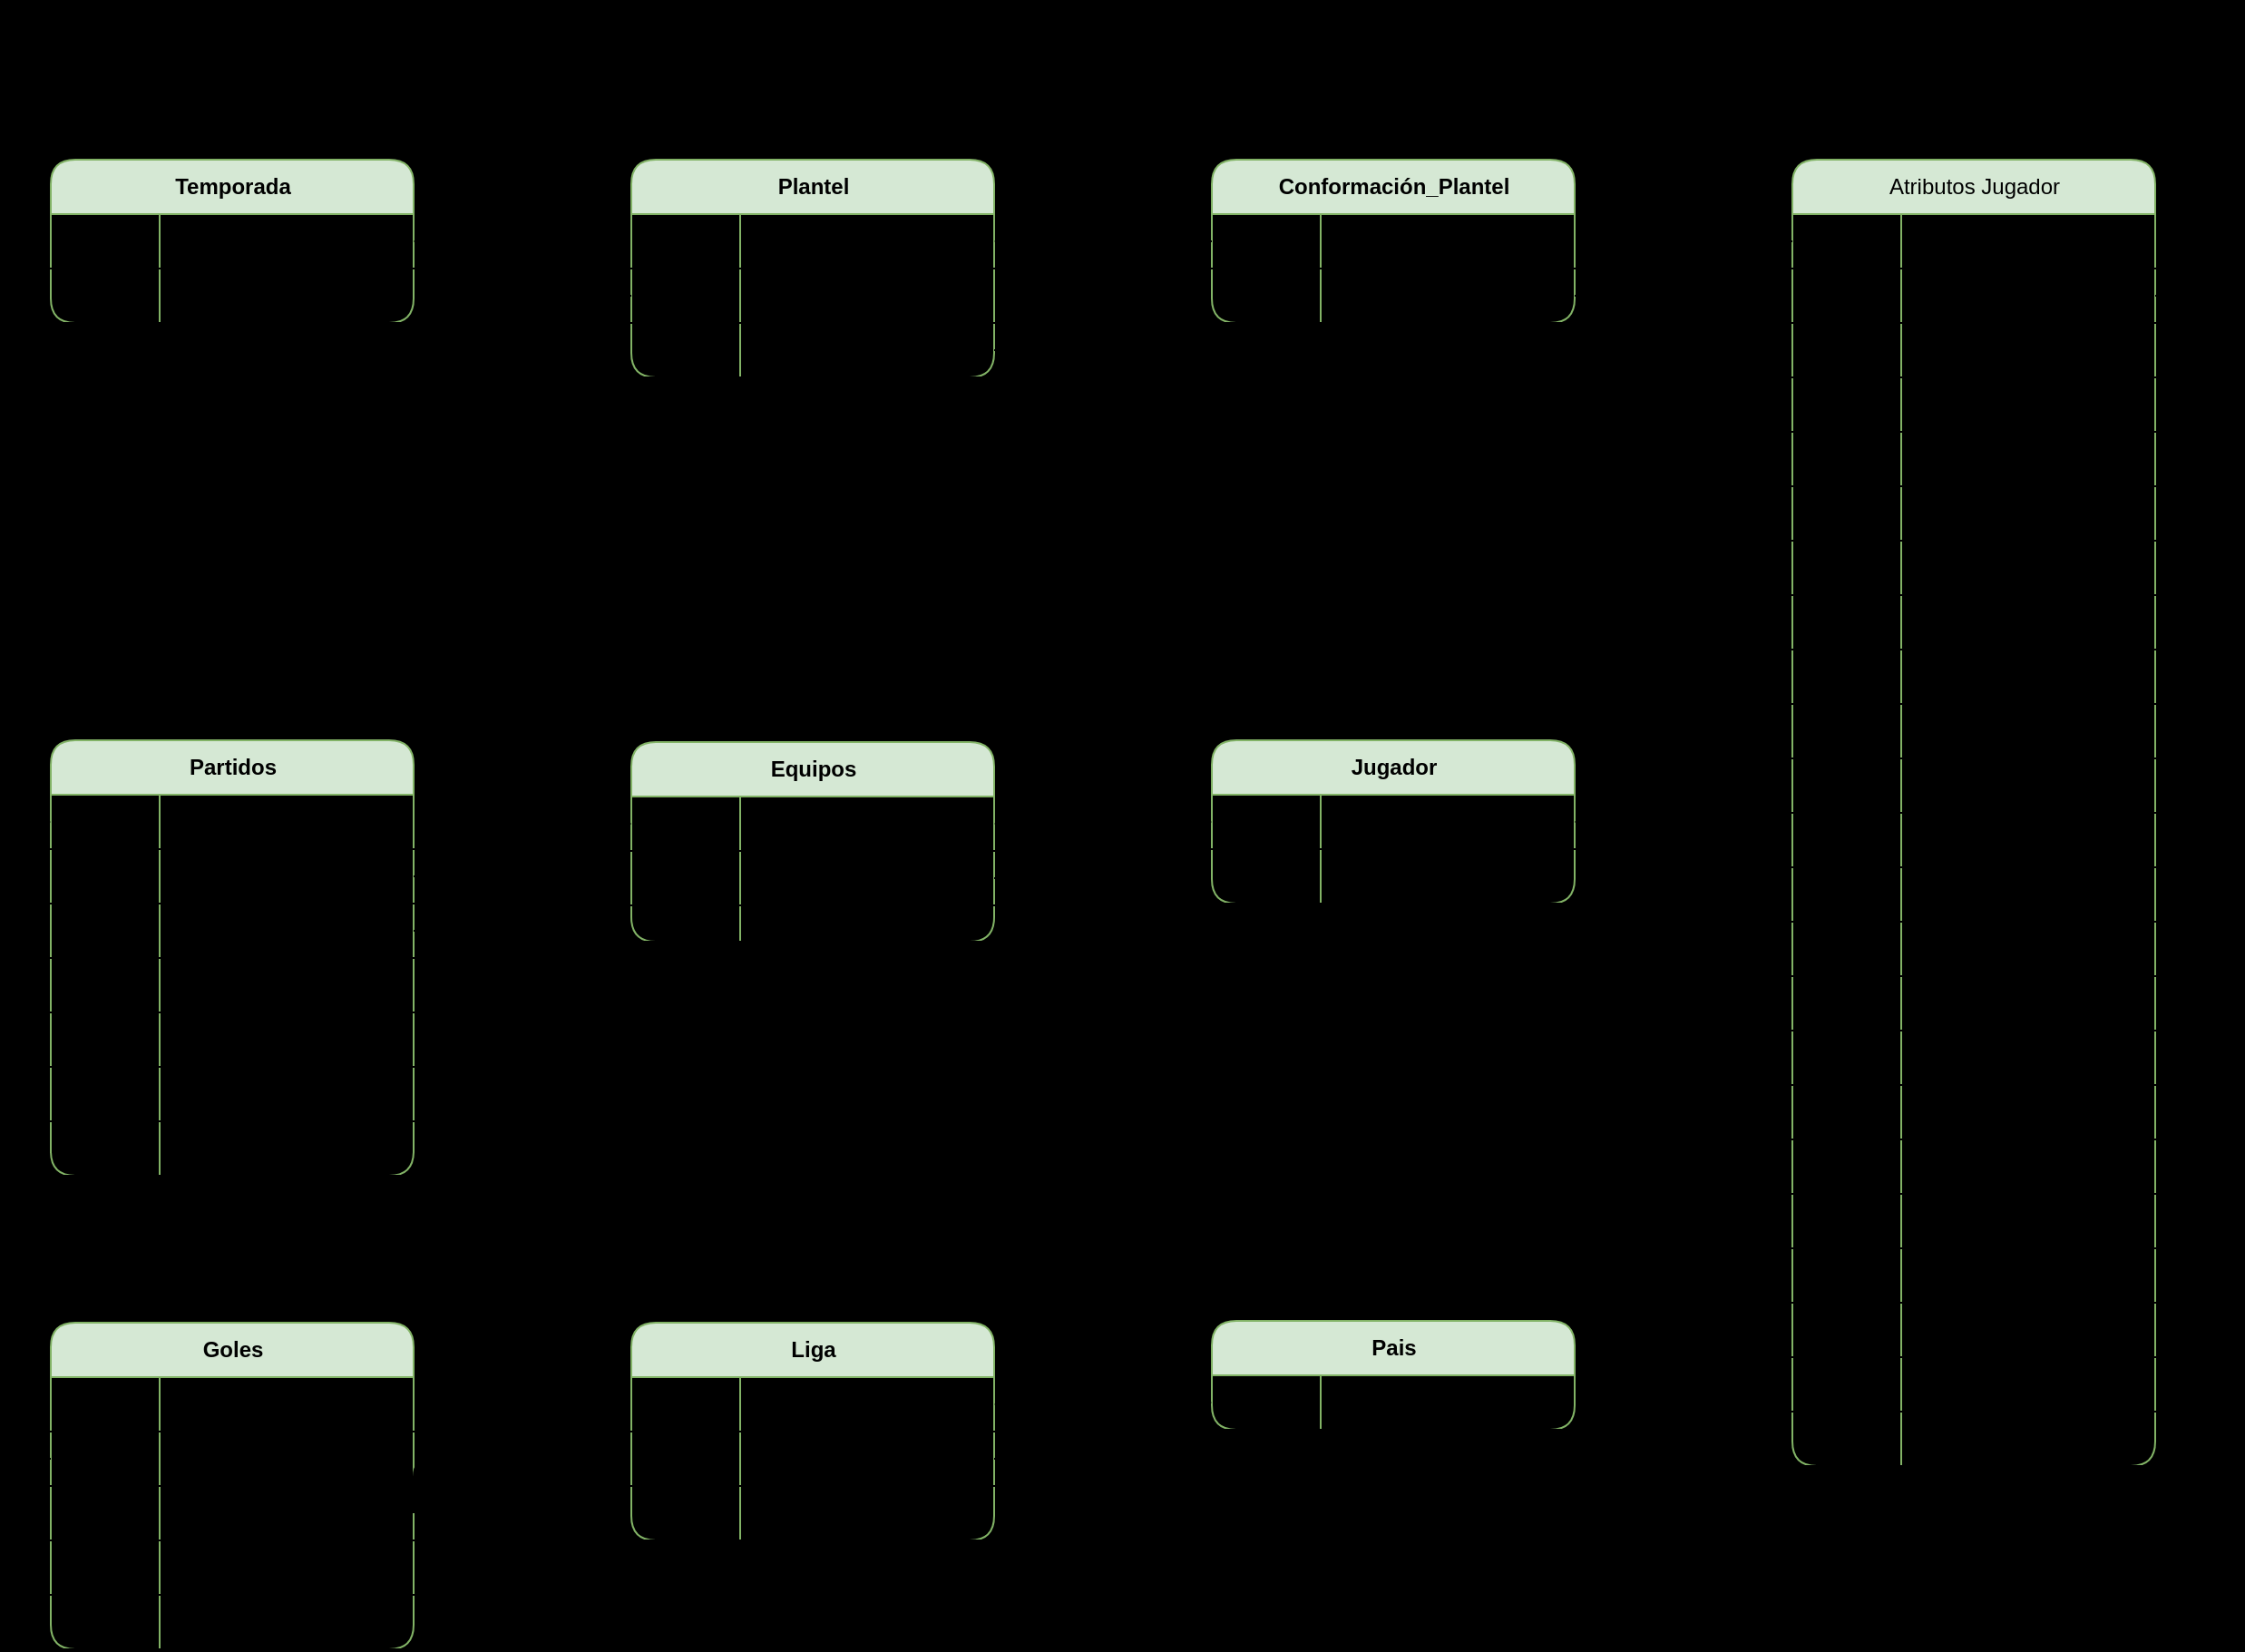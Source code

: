<mxfile pages="6">
    <diagram name="MER v3" id="Jn96YKI_kpoM4R9ziwlE">
        <mxGraphModel dx="1268" dy="428" grid="1" gridSize="20" guides="1" tooltips="1" connect="1" arrows="1" fold="1" page="1" pageScale="1" pageWidth="850" pageHeight="1100" background="#000000" math="0" shadow="0">
            <root>
                <mxCell id="PRI4ktA7M3NJFeC3w-2_-0"/>
                <mxCell id="PRI4ktA7M3NJFeC3w-2_-1" parent="PRI4ktA7M3NJFeC3w-2_-0"/>
                <mxCell id="vFoMzEeJ6A1VvIG6lGBS-0" value="Partidos" style="shape=table;startSize=30;container=1;collapsible=1;childLayout=tableLayout;fixedRows=1;rowLines=0;fontStyle=1;align=center;resizeLast=1;html=1;fillColor=#d5e8d4;strokeColor=#82b366;rounded=1;" parent="PRI4ktA7M3NJFeC3w-2_-1" vertex="1">
                    <mxGeometry y="480" width="200" height="240" as="geometry">
                        <mxRectangle x="115" y="315" width="80" height="30" as="alternateBounds"/>
                    </mxGeometry>
                </mxCell>
                <mxCell id="vFoMzEeJ6A1VvIG6lGBS-31" style="shape=tableRow;horizontal=0;startSize=0;swimlaneHead=0;swimlaneBody=0;fillColor=none;collapsible=0;dropTarget=0;points=[[0,0.5],[1,0.5]];portConstraint=eastwest;top=0;left=0;right=0;bottom=1;rounded=1;" parent="vFoMzEeJ6A1VvIG6lGBS-0" vertex="1">
                    <mxGeometry y="30" width="200" height="30" as="geometry"/>
                </mxCell>
                <mxCell id="vFoMzEeJ6A1VvIG6lGBS-32" value="PK" style="shape=partialRectangle;connectable=0;fillColor=none;top=0;left=0;bottom=0;right=0;fontStyle=1;overflow=hidden;whiteSpace=wrap;html=1;rounded=1;" parent="vFoMzEeJ6A1VvIG6lGBS-31" vertex="1">
                    <mxGeometry width="60" height="30" as="geometry">
                        <mxRectangle width="60" height="30" as="alternateBounds"/>
                    </mxGeometry>
                </mxCell>
                <mxCell id="vFoMzEeJ6A1VvIG6lGBS-33" value="ID_partido" style="shape=partialRectangle;connectable=0;fillColor=none;top=0;left=0;bottom=0;right=0;align=left;spacingLeft=6;fontStyle=5;overflow=hidden;whiteSpace=wrap;html=1;rounded=1;" parent="vFoMzEeJ6A1VvIG6lGBS-31" vertex="1">
                    <mxGeometry x="60" width="140" height="30" as="geometry">
                        <mxRectangle width="140" height="30" as="alternateBounds"/>
                    </mxGeometry>
                </mxCell>
                <mxCell id="sMOISxK28qMdifU8h8Zt-63" style="shape=tableRow;horizontal=0;startSize=0;swimlaneHead=0;swimlaneBody=0;fillColor=none;collapsible=0;dropTarget=0;points=[[0,0.5],[1,0.5]];portConstraint=eastwest;top=0;left=0;right=0;bottom=1;rounded=1;" parent="vFoMzEeJ6A1VvIG6lGBS-0" vertex="1">
                    <mxGeometry y="60" width="200" height="30" as="geometry"/>
                </mxCell>
                <mxCell id="sMOISxK28qMdifU8h8Zt-64" value="PK/FK" style="shape=partialRectangle;connectable=0;fillColor=none;top=0;left=0;bottom=0;right=0;fontStyle=1;overflow=hidden;whiteSpace=wrap;html=1;rounded=1;" parent="sMOISxK28qMdifU8h8Zt-63" vertex="1">
                    <mxGeometry width="60" height="30" as="geometry">
                        <mxRectangle width="60" height="30" as="alternateBounds"/>
                    </mxGeometry>
                </mxCell>
                <mxCell id="sMOISxK28qMdifU8h8Zt-65" value="&lt;span style=&quot;&quot;&gt;ID_Equipo_Local&lt;/span&gt;" style="shape=partialRectangle;connectable=0;fillColor=none;top=0;left=0;bottom=0;right=0;align=left;spacingLeft=6;fontStyle=5;overflow=hidden;whiteSpace=wrap;html=1;rounded=1;" parent="sMOISxK28qMdifU8h8Zt-63" vertex="1">
                    <mxGeometry x="60" width="140" height="30" as="geometry">
                        <mxRectangle width="140" height="30" as="alternateBounds"/>
                    </mxGeometry>
                </mxCell>
                <mxCell id="sMOISxK28qMdifU8h8Zt-66" style="shape=tableRow;horizontal=0;startSize=0;swimlaneHead=0;swimlaneBody=0;fillColor=none;collapsible=0;dropTarget=0;points=[[0,0.5],[1,0.5]];portConstraint=eastwest;top=0;left=0;right=0;bottom=1;rounded=1;" parent="vFoMzEeJ6A1VvIG6lGBS-0" vertex="1">
                    <mxGeometry y="90" width="200" height="30" as="geometry"/>
                </mxCell>
                <mxCell id="sMOISxK28qMdifU8h8Zt-67" value="PK/FK" style="shape=partialRectangle;connectable=0;fillColor=none;top=0;left=0;bottom=0;right=0;fontStyle=1;overflow=hidden;whiteSpace=wrap;html=1;rounded=1;" parent="sMOISxK28qMdifU8h8Zt-66" vertex="1">
                    <mxGeometry width="60" height="30" as="geometry">
                        <mxRectangle width="60" height="30" as="alternateBounds"/>
                    </mxGeometry>
                </mxCell>
                <mxCell id="sMOISxK28qMdifU8h8Zt-68" value="&lt;span style=&quot;&quot;&gt;ID_Equipo_Visitante&lt;/span&gt;" style="shape=partialRectangle;connectable=0;fillColor=none;top=0;left=0;bottom=0;right=0;align=left;spacingLeft=6;fontStyle=5;overflow=hidden;whiteSpace=wrap;html=1;rounded=1;" parent="sMOISxK28qMdifU8h8Zt-66" vertex="1">
                    <mxGeometry x="60" width="140" height="30" as="geometry">
                        <mxRectangle width="140" height="30" as="alternateBounds"/>
                    </mxGeometry>
                </mxCell>
                <mxCell id="vFoMzEeJ6A1VvIG6lGBS-1" value="" style="shape=tableRow;horizontal=0;startSize=0;swimlaneHead=0;swimlaneBody=0;fillColor=none;collapsible=0;dropTarget=0;points=[[0,0.5],[1,0.5]];portConstraint=eastwest;top=0;left=0;right=0;bottom=1;rounded=1;" parent="vFoMzEeJ6A1VvIG6lGBS-0" vertex="1">
                    <mxGeometry y="120" width="200" height="30" as="geometry"/>
                </mxCell>
                <mxCell id="vFoMzEeJ6A1VvIG6lGBS-2" value="" style="shape=partialRectangle;connectable=0;fillColor=none;top=0;left=0;bottom=0;right=0;fontStyle=1;overflow=hidden;whiteSpace=wrap;html=1;rounded=1;" parent="vFoMzEeJ6A1VvIG6lGBS-1" vertex="1">
                    <mxGeometry width="60" height="30" as="geometry">
                        <mxRectangle width="60" height="30" as="alternateBounds"/>
                    </mxGeometry>
                </mxCell>
                <mxCell id="vFoMzEeJ6A1VvIG6lGBS-3" value="Fecha" style="shape=partialRectangle;connectable=0;fillColor=none;top=0;left=0;bottom=0;right=0;align=left;spacingLeft=6;fontStyle=5;overflow=hidden;whiteSpace=wrap;html=1;rounded=1;" parent="vFoMzEeJ6A1VvIG6lGBS-1" vertex="1">
                    <mxGeometry x="60" width="140" height="30" as="geometry">
                        <mxRectangle width="140" height="30" as="alternateBounds"/>
                    </mxGeometry>
                </mxCell>
                <mxCell id="vFoMzEeJ6A1VvIG6lGBS-4" style="shape=tableRow;horizontal=0;startSize=0;swimlaneHead=0;swimlaneBody=0;fillColor=none;collapsible=0;dropTarget=0;points=[[0,0.5],[1,0.5]];portConstraint=eastwest;top=0;left=0;right=0;bottom=1;rounded=1;" parent="vFoMzEeJ6A1VvIG6lGBS-0" vertex="1">
                    <mxGeometry y="150" width="200" height="30" as="geometry"/>
                </mxCell>
                <mxCell id="vFoMzEeJ6A1VvIG6lGBS-5" value="" style="shape=partialRectangle;connectable=0;fillColor=none;top=0;left=0;bottom=0;right=0;fontStyle=1;overflow=hidden;whiteSpace=wrap;html=1;rounded=1;" parent="vFoMzEeJ6A1VvIG6lGBS-4" vertex="1">
                    <mxGeometry width="60" height="30" as="geometry">
                        <mxRectangle width="60" height="30" as="alternateBounds"/>
                    </mxGeometry>
                </mxCell>
                <mxCell id="vFoMzEeJ6A1VvIG6lGBS-6" value="Resultado" style="shape=partialRectangle;connectable=0;fillColor=none;top=0;left=0;bottom=0;right=0;align=left;spacingLeft=6;fontStyle=5;overflow=hidden;whiteSpace=wrap;html=1;rounded=1;" parent="vFoMzEeJ6A1VvIG6lGBS-4" vertex="1">
                    <mxGeometry x="60" width="140" height="30" as="geometry">
                        <mxRectangle width="140" height="30" as="alternateBounds"/>
                    </mxGeometry>
                </mxCell>
                <mxCell id="vFoMzEeJ6A1VvIG6lGBS-7" style="shape=tableRow;horizontal=0;startSize=0;swimlaneHead=0;swimlaneBody=0;fillColor=none;collapsible=0;dropTarget=0;points=[[0,0.5],[1,0.5]];portConstraint=eastwest;top=0;left=0;right=0;bottom=1;rounded=1;" parent="vFoMzEeJ6A1VvIG6lGBS-0" vertex="1">
                    <mxGeometry y="180" width="200" height="30" as="geometry"/>
                </mxCell>
                <mxCell id="vFoMzEeJ6A1VvIG6lGBS-8" value="" style="shape=partialRectangle;connectable=0;fillColor=none;top=0;left=0;bottom=0;right=0;fontStyle=1;overflow=hidden;whiteSpace=wrap;html=1;rounded=1;" parent="vFoMzEeJ6A1VvIG6lGBS-7" vertex="1">
                    <mxGeometry width="60" height="30" as="geometry">
                        <mxRectangle width="60" height="30" as="alternateBounds"/>
                    </mxGeometry>
                </mxCell>
                <mxCell id="vFoMzEeJ6A1VvIG6lGBS-9" value="Goles_Local" style="shape=partialRectangle;connectable=0;fillColor=none;top=0;left=0;bottom=0;right=0;align=left;spacingLeft=6;fontStyle=5;overflow=hidden;whiteSpace=wrap;html=1;rounded=1;" parent="vFoMzEeJ6A1VvIG6lGBS-7" vertex="1">
                    <mxGeometry x="60" width="140" height="30" as="geometry">
                        <mxRectangle width="140" height="30" as="alternateBounds"/>
                    </mxGeometry>
                </mxCell>
                <mxCell id="vFoMzEeJ6A1VvIG6lGBS-10" style="shape=tableRow;horizontal=0;startSize=0;swimlaneHead=0;swimlaneBody=0;fillColor=none;collapsible=0;dropTarget=0;points=[[0,0.5],[1,0.5]];portConstraint=eastwest;top=0;left=0;right=0;bottom=1;rounded=1;" parent="vFoMzEeJ6A1VvIG6lGBS-0" vertex="1">
                    <mxGeometry y="210" width="200" height="30" as="geometry"/>
                </mxCell>
                <mxCell id="vFoMzEeJ6A1VvIG6lGBS-11" value="" style="shape=partialRectangle;connectable=0;fillColor=none;top=0;left=0;bottom=0;right=0;fontStyle=1;overflow=hidden;whiteSpace=wrap;html=1;rounded=1;" parent="vFoMzEeJ6A1VvIG6lGBS-10" vertex="1">
                    <mxGeometry width="60" height="30" as="geometry">
                        <mxRectangle width="60" height="30" as="alternateBounds"/>
                    </mxGeometry>
                </mxCell>
                <mxCell id="vFoMzEeJ6A1VvIG6lGBS-12" value="Goles_Visitante" style="shape=partialRectangle;connectable=0;fillColor=none;top=0;left=0;bottom=0;right=0;align=left;spacingLeft=6;fontStyle=5;overflow=hidden;whiteSpace=wrap;html=1;rounded=1;" parent="vFoMzEeJ6A1VvIG6lGBS-10" vertex="1">
                    <mxGeometry x="60" width="140" height="30" as="geometry">
                        <mxRectangle width="140" height="30" as="alternateBounds"/>
                    </mxGeometry>
                </mxCell>
                <mxCell id="iW16jC044ULv_c5YEUSk-0" value="Equipos" style="shape=table;startSize=30;container=1;collapsible=1;childLayout=tableLayout;fixedRows=1;rowLines=0;fontStyle=1;align=center;resizeLast=1;html=1;fillColor=#d5e8d4;strokeColor=#82b366;rounded=1;" parent="PRI4ktA7M3NJFeC3w-2_-1" vertex="1">
                    <mxGeometry x="320" y="481" width="200" height="110" as="geometry">
                        <mxRectangle x="320" y="480" width="80" height="30" as="alternateBounds"/>
                    </mxGeometry>
                </mxCell>
                <mxCell id="iW16jC044ULv_c5YEUSk-1" value="" style="shape=tableRow;horizontal=0;startSize=0;swimlaneHead=0;swimlaneBody=0;fillColor=none;collapsible=0;dropTarget=0;points=[[0,0.5],[1,0.5]];portConstraint=eastwest;top=0;left=0;right=0;bottom=1;rounded=1;" parent="iW16jC044ULv_c5YEUSk-0" vertex="1">
                    <mxGeometry y="30" width="200" height="30" as="geometry"/>
                </mxCell>
                <mxCell id="iW16jC044ULv_c5YEUSk-2" value="PK" style="shape=partialRectangle;connectable=0;fillColor=none;top=0;left=0;bottom=0;right=0;fontStyle=1;overflow=hidden;whiteSpace=wrap;html=1;rounded=1;" parent="iW16jC044ULv_c5YEUSk-1" vertex="1">
                    <mxGeometry width="60" height="30" as="geometry">
                        <mxRectangle width="60" height="30" as="alternateBounds"/>
                    </mxGeometry>
                </mxCell>
                <mxCell id="iW16jC044ULv_c5YEUSk-3" value="ID_Equipo" style="shape=partialRectangle;connectable=0;fillColor=none;top=0;left=0;bottom=0;right=0;align=left;spacingLeft=6;fontStyle=5;overflow=hidden;whiteSpace=wrap;html=1;rounded=1;" parent="iW16jC044ULv_c5YEUSk-1" vertex="1">
                    <mxGeometry x="60" width="140" height="30" as="geometry">
                        <mxRectangle width="140" height="30" as="alternateBounds"/>
                    </mxGeometry>
                </mxCell>
                <mxCell id="iW16jC044ULv_c5YEUSk-4" style="shape=tableRow;horizontal=0;startSize=0;swimlaneHead=0;swimlaneBody=0;fillColor=none;collapsible=0;dropTarget=0;points=[[0,0.5],[1,0.5]];portConstraint=eastwest;top=0;left=0;right=0;bottom=1;rounded=1;" parent="iW16jC044ULv_c5YEUSk-0" vertex="1">
                    <mxGeometry y="60" width="200" height="30" as="geometry"/>
                </mxCell>
                <mxCell id="iW16jC044ULv_c5YEUSk-5" value="FK" style="shape=partialRectangle;connectable=0;fillColor=none;top=0;left=0;bottom=0;right=0;fontStyle=1;overflow=hidden;whiteSpace=wrap;html=1;rounded=1;" parent="iW16jC044ULv_c5YEUSk-4" vertex="1">
                    <mxGeometry width="60" height="30" as="geometry">
                        <mxRectangle width="60" height="30" as="alternateBounds"/>
                    </mxGeometry>
                </mxCell>
                <mxCell id="iW16jC044ULv_c5YEUSk-6" value="ID_Liga" style="shape=partialRectangle;connectable=0;fillColor=none;top=0;left=0;bottom=0;right=0;align=left;spacingLeft=6;fontStyle=5;overflow=hidden;whiteSpace=wrap;html=1;rounded=1;" parent="iW16jC044ULv_c5YEUSk-4" vertex="1">
                    <mxGeometry x="60" width="140" height="30" as="geometry">
                        <mxRectangle width="140" height="30" as="alternateBounds"/>
                    </mxGeometry>
                </mxCell>
                <mxCell id="iW16jC044ULv_c5YEUSk-7" style="shape=tableRow;horizontal=0;startSize=0;swimlaneHead=0;swimlaneBody=0;fillColor=none;collapsible=0;dropTarget=0;points=[[0,0.5],[1,0.5]];portConstraint=eastwest;top=0;left=0;right=0;bottom=1;rounded=1;" parent="iW16jC044ULv_c5YEUSk-0" vertex="1">
                    <mxGeometry y="90" width="200" height="20" as="geometry"/>
                </mxCell>
                <mxCell id="iW16jC044ULv_c5YEUSk-8" style="shape=partialRectangle;connectable=0;fillColor=none;top=0;left=0;bottom=0;right=0;fontStyle=0;overflow=hidden;whiteSpace=wrap;html=1;rounded=1;" parent="iW16jC044ULv_c5YEUSk-7" vertex="1">
                    <mxGeometry width="60" height="20" as="geometry">
                        <mxRectangle width="60" height="20" as="alternateBounds"/>
                    </mxGeometry>
                </mxCell>
                <mxCell id="iW16jC044ULv_c5YEUSk-9" value="&lt;span&gt;&lt;span&gt;Nombre_Equipo&lt;/span&gt;&lt;/span&gt;" style="shape=partialRectangle;connectable=0;fillColor=none;top=0;left=0;bottom=0;right=0;align=left;spacingLeft=6;fontStyle=0;overflow=hidden;whiteSpace=wrap;html=1;rounded=1;" parent="iW16jC044ULv_c5YEUSk-7" vertex="1">
                    <mxGeometry x="60" width="140" height="20" as="geometry">
                        <mxRectangle width="140" height="20" as="alternateBounds"/>
                    </mxGeometry>
                </mxCell>
                <mxCell id="R-L03tEJy_rcGVm16QMr-0" value="Liga" style="shape=table;startSize=30;container=1;collapsible=1;childLayout=tableLayout;fixedRows=1;rowLines=0;fontStyle=1;align=center;resizeLast=1;html=1;fillColor=#d5e8d4;strokeColor=#82b366;rounded=1;" parent="PRI4ktA7M3NJFeC3w-2_-1" vertex="1">
                    <mxGeometry x="320" y="801" width="200" height="120" as="geometry">
                        <mxRectangle x="320" y="800" width="60" height="30" as="alternateBounds"/>
                    </mxGeometry>
                </mxCell>
                <mxCell id="R-L03tEJy_rcGVm16QMr-1" value="" style="shape=tableRow;horizontal=0;startSize=0;swimlaneHead=0;swimlaneBody=0;fillColor=none;collapsible=0;dropTarget=0;points=[[0,0.5],[1,0.5]];portConstraint=eastwest;top=0;left=0;right=0;bottom=1;rounded=1;" parent="R-L03tEJy_rcGVm16QMr-0" vertex="1">
                    <mxGeometry y="30" width="200" height="30" as="geometry"/>
                </mxCell>
                <mxCell id="R-L03tEJy_rcGVm16QMr-2" value="PK" style="shape=partialRectangle;connectable=0;fillColor=none;top=0;left=0;bottom=0;right=0;fontStyle=1;overflow=hidden;whiteSpace=wrap;html=1;rounded=1;" parent="R-L03tEJy_rcGVm16QMr-1" vertex="1">
                    <mxGeometry width="60" height="30" as="geometry">
                        <mxRectangle width="60" height="30" as="alternateBounds"/>
                    </mxGeometry>
                </mxCell>
                <mxCell id="R-L03tEJy_rcGVm16QMr-3" value="ID_Liga" style="shape=partialRectangle;connectable=0;fillColor=none;top=0;left=0;bottom=0;right=0;align=left;spacingLeft=6;fontStyle=5;overflow=hidden;whiteSpace=wrap;html=1;rounded=1;" parent="R-L03tEJy_rcGVm16QMr-1" vertex="1">
                    <mxGeometry x="60" width="140" height="30" as="geometry">
                        <mxRectangle width="140" height="30" as="alternateBounds"/>
                    </mxGeometry>
                </mxCell>
                <mxCell id="R-L03tEJy_rcGVm16QMr-10" style="shape=tableRow;horizontal=0;startSize=0;swimlaneHead=0;swimlaneBody=0;fillColor=none;collapsible=0;dropTarget=0;points=[[0,0.5],[1,0.5]];portConstraint=eastwest;top=0;left=0;right=0;bottom=1;rounded=1;" parent="R-L03tEJy_rcGVm16QMr-0" vertex="1">
                    <mxGeometry y="60" width="200" height="30" as="geometry"/>
                </mxCell>
                <mxCell id="R-L03tEJy_rcGVm16QMr-11" value="FK" style="shape=partialRectangle;connectable=0;fillColor=none;top=0;left=0;bottom=0;right=0;fontStyle=1;overflow=hidden;whiteSpace=wrap;html=1;rounded=1;" parent="R-L03tEJy_rcGVm16QMr-10" vertex="1">
                    <mxGeometry width="60" height="30" as="geometry">
                        <mxRectangle width="60" height="30" as="alternateBounds"/>
                    </mxGeometry>
                </mxCell>
                <mxCell id="R-L03tEJy_rcGVm16QMr-12" value="Nombre_Pais" style="shape=partialRectangle;connectable=0;fillColor=none;top=0;left=0;bottom=0;right=0;align=left;spacingLeft=6;fontStyle=5;overflow=hidden;whiteSpace=wrap;html=1;rounded=1;" parent="R-L03tEJy_rcGVm16QMr-10" vertex="1">
                    <mxGeometry x="60" width="140" height="30" as="geometry">
                        <mxRectangle width="140" height="30" as="alternateBounds"/>
                    </mxGeometry>
                </mxCell>
                <mxCell id="R-L03tEJy_rcGVm16QMr-4" style="shape=tableRow;horizontal=0;startSize=0;swimlaneHead=0;swimlaneBody=0;fillColor=none;collapsible=0;dropTarget=0;points=[[0,0.5],[1,0.5]];portConstraint=eastwest;top=0;left=0;right=0;bottom=1;rounded=1;" parent="R-L03tEJy_rcGVm16QMr-0" vertex="1">
                    <mxGeometry y="90" width="200" height="30" as="geometry"/>
                </mxCell>
                <mxCell id="R-L03tEJy_rcGVm16QMr-5" value="" style="shape=partialRectangle;connectable=0;fillColor=none;top=0;left=0;bottom=0;right=0;fontStyle=1;overflow=hidden;whiteSpace=wrap;html=1;rounded=1;" parent="R-L03tEJy_rcGVm16QMr-4" vertex="1">
                    <mxGeometry width="60" height="30" as="geometry">
                        <mxRectangle width="60" height="30" as="alternateBounds"/>
                    </mxGeometry>
                </mxCell>
                <mxCell id="R-L03tEJy_rcGVm16QMr-6" value="Nombre_Liga" style="shape=partialRectangle;connectable=0;fillColor=none;top=0;left=0;bottom=0;right=0;align=left;spacingLeft=6;fontStyle=0;overflow=hidden;whiteSpace=wrap;html=1;rounded=1;" parent="R-L03tEJy_rcGVm16QMr-4" vertex="1">
                    <mxGeometry x="60" width="140" height="30" as="geometry">
                        <mxRectangle width="140" height="30" as="alternateBounds"/>
                    </mxGeometry>
                </mxCell>
                <mxCell id="dWAvWJpUgk5qR9BWpHzS-0" value="Pais" style="shape=table;startSize=30;container=1;collapsible=1;childLayout=tableLayout;fixedRows=1;rowLines=0;fontStyle=1;align=center;resizeLast=1;html=1;fillColor=#d5e8d4;strokeColor=#82b366;rounded=1;" parent="PRI4ktA7M3NJFeC3w-2_-1" vertex="1">
                    <mxGeometry x="640" y="800" width="200" height="60" as="geometry">
                        <mxRectangle x="640" y="800" width="60" height="30" as="alternateBounds"/>
                    </mxGeometry>
                </mxCell>
                <mxCell id="dWAvWJpUgk5qR9BWpHzS-1" value="" style="shape=tableRow;horizontal=0;startSize=0;swimlaneHead=0;swimlaneBody=0;fillColor=none;collapsible=0;dropTarget=0;points=[[0,0.5],[1,0.5]];portConstraint=eastwest;top=0;left=0;right=0;bottom=1;rounded=1;" parent="dWAvWJpUgk5qR9BWpHzS-0" vertex="1">
                    <mxGeometry y="30" width="200" height="30" as="geometry"/>
                </mxCell>
                <mxCell id="dWAvWJpUgk5qR9BWpHzS-2" value="PK" style="shape=partialRectangle;connectable=0;fillColor=none;top=0;left=0;bottom=0;right=0;fontStyle=1;overflow=hidden;whiteSpace=wrap;html=1;rounded=1;" parent="dWAvWJpUgk5qR9BWpHzS-1" vertex="1">
                    <mxGeometry width="60" height="30" as="geometry">
                        <mxRectangle width="60" height="30" as="alternateBounds"/>
                    </mxGeometry>
                </mxCell>
                <mxCell id="dWAvWJpUgk5qR9BWpHzS-3" value="Nombre_Pais" style="shape=partialRectangle;connectable=0;fillColor=none;top=0;left=0;bottom=0;right=0;align=left;spacingLeft=6;fontStyle=5;overflow=hidden;whiteSpace=wrap;html=1;rounded=1;" parent="dWAvWJpUgk5qR9BWpHzS-1" vertex="1">
                    <mxGeometry x="60" width="140" height="30" as="geometry">
                        <mxRectangle width="140" height="30" as="alternateBounds"/>
                    </mxGeometry>
                </mxCell>
                <mxCell id="EGXoQ09KOh8CeMQJoTJy-0" value="Jugador" style="shape=table;startSize=30;container=1;collapsible=1;childLayout=tableLayout;fixedRows=1;rowLines=0;fontStyle=1;align=center;resizeLast=1;html=1;fillColor=#d5e8d4;strokeColor=#82b366;rounded=1;" parent="PRI4ktA7M3NJFeC3w-2_-1" vertex="1">
                    <mxGeometry x="640" y="480" width="200" height="90" as="geometry">
                        <mxRectangle x="640" y="155" width="80" height="30" as="alternateBounds"/>
                    </mxGeometry>
                </mxCell>
                <mxCell id="EGXoQ09KOh8CeMQJoTJy-1" value="" style="shape=tableRow;horizontal=0;startSize=0;swimlaneHead=0;swimlaneBody=0;fillColor=none;collapsible=0;dropTarget=0;points=[[0,0.5],[1,0.5]];portConstraint=eastwest;top=0;left=0;right=0;bottom=1;rounded=1;" parent="EGXoQ09KOh8CeMQJoTJy-0" vertex="1">
                    <mxGeometry y="30" width="200" height="30" as="geometry"/>
                </mxCell>
                <mxCell id="EGXoQ09KOh8CeMQJoTJy-2" value="PK" style="shape=partialRectangle;connectable=0;fillColor=none;top=0;left=0;bottom=0;right=0;fontStyle=1;overflow=hidden;whiteSpace=wrap;html=1;rounded=1;" parent="EGXoQ09KOh8CeMQJoTJy-1" vertex="1">
                    <mxGeometry width="60" height="30" as="geometry">
                        <mxRectangle width="60" height="30" as="alternateBounds"/>
                    </mxGeometry>
                </mxCell>
                <mxCell id="EGXoQ09KOh8CeMQJoTJy-3" value="ID_Jugador" style="shape=partialRectangle;connectable=0;fillColor=none;top=0;left=0;bottom=0;right=0;align=left;spacingLeft=6;fontStyle=5;overflow=hidden;whiteSpace=wrap;html=1;rounded=1;" parent="EGXoQ09KOh8CeMQJoTJy-1" vertex="1">
                    <mxGeometry x="60" width="140" height="30" as="geometry">
                        <mxRectangle width="140" height="30" as="alternateBounds"/>
                    </mxGeometry>
                </mxCell>
                <mxCell id="EGXoQ09KOh8CeMQJoTJy-7" style="shape=tableRow;horizontal=0;startSize=0;swimlaneHead=0;swimlaneBody=0;fillColor=none;collapsible=0;dropTarget=0;points=[[0,0.5],[1,0.5]];portConstraint=eastwest;top=0;left=0;right=0;bottom=1;rounded=1;" parent="EGXoQ09KOh8CeMQJoTJy-0" vertex="1">
                    <mxGeometry y="60" width="200" height="30" as="geometry"/>
                </mxCell>
                <mxCell id="EGXoQ09KOh8CeMQJoTJy-8" value="" style="shape=partialRectangle;connectable=0;fillColor=none;top=0;left=0;bottom=0;right=0;fontStyle=1;overflow=hidden;whiteSpace=wrap;html=1;rounded=1;" parent="EGXoQ09KOh8CeMQJoTJy-7" vertex="1">
                    <mxGeometry width="60" height="30" as="geometry">
                        <mxRectangle width="60" height="30" as="alternateBounds"/>
                    </mxGeometry>
                </mxCell>
                <mxCell id="EGXoQ09KOh8CeMQJoTJy-9" value="Nombre_Jugador" style="shape=partialRectangle;connectable=0;fillColor=none;top=0;left=0;bottom=0;right=0;align=left;spacingLeft=6;fontStyle=0;overflow=hidden;whiteSpace=wrap;html=1;rounded=1;" parent="EGXoQ09KOh8CeMQJoTJy-7" vertex="1">
                    <mxGeometry x="60" width="140" height="30" as="geometry">
                        <mxRectangle width="140" height="30" as="alternateBounds"/>
                    </mxGeometry>
                </mxCell>
                <mxCell id="TetUXNR4C5DDyt5bkOQA-0" value="Plantel" style="shape=table;startSize=30;container=1;collapsible=1;childLayout=tableLayout;fixedRows=1;rowLines=0;fontStyle=1;align=center;resizeLast=1;html=1;fillColor=#d5e8d4;strokeColor=#82b366;rounded=1;" parent="PRI4ktA7M3NJFeC3w-2_-1" vertex="1">
                    <mxGeometry x="320" y="160" width="200" height="120" as="geometry">
                        <mxRectangle x="435" y="125" width="70" height="30" as="alternateBounds"/>
                    </mxGeometry>
                </mxCell>
                <mxCell id="TetUXNR4C5DDyt5bkOQA-10" style="shape=tableRow;horizontal=0;startSize=0;swimlaneHead=0;swimlaneBody=0;fillColor=none;collapsible=0;dropTarget=0;points=[[0,0.5],[1,0.5]];portConstraint=eastwest;top=0;left=0;right=0;bottom=1;rounded=1;" parent="TetUXNR4C5DDyt5bkOQA-0" vertex="1">
                    <mxGeometry y="30" width="200" height="30" as="geometry"/>
                </mxCell>
                <mxCell id="TetUXNR4C5DDyt5bkOQA-11" value="PK" style="shape=partialRectangle;connectable=0;fillColor=none;top=0;left=0;bottom=0;right=0;fontStyle=1;overflow=hidden;whiteSpace=wrap;html=1;rounded=1;" parent="TetUXNR4C5DDyt5bkOQA-10" vertex="1">
                    <mxGeometry width="60" height="30" as="geometry">
                        <mxRectangle width="60" height="30" as="alternateBounds"/>
                    </mxGeometry>
                </mxCell>
                <mxCell id="TetUXNR4C5DDyt5bkOQA-12" value="ID_Plantel" style="shape=partialRectangle;connectable=0;fillColor=none;top=0;left=0;bottom=0;right=0;align=left;spacingLeft=6;fontStyle=5;overflow=hidden;whiteSpace=wrap;html=1;rounded=1;" parent="TetUXNR4C5DDyt5bkOQA-10" vertex="1">
                    <mxGeometry x="60" width="140" height="30" as="geometry">
                        <mxRectangle width="140" height="30" as="alternateBounds"/>
                    </mxGeometry>
                </mxCell>
                <mxCell id="TetUXNR4C5DDyt5bkOQA-4" style="shape=tableRow;horizontal=0;startSize=0;swimlaneHead=0;swimlaneBody=0;fillColor=none;collapsible=0;dropTarget=0;points=[[0,0.5],[1,0.5]];portConstraint=eastwest;top=0;left=0;right=0;bottom=1;rounded=1;" parent="TetUXNR4C5DDyt5bkOQA-0" vertex="1">
                    <mxGeometry y="60" width="200" height="30" as="geometry"/>
                </mxCell>
                <mxCell id="TetUXNR4C5DDyt5bkOQA-5" value="FK" style="shape=partialRectangle;connectable=0;fillColor=none;top=0;left=0;bottom=0;right=0;fontStyle=1;overflow=hidden;whiteSpace=wrap;html=1;rounded=1;" parent="TetUXNR4C5DDyt5bkOQA-4" vertex="1">
                    <mxGeometry width="60" height="30" as="geometry">
                        <mxRectangle width="60" height="30" as="alternateBounds"/>
                    </mxGeometry>
                </mxCell>
                <mxCell id="TetUXNR4C5DDyt5bkOQA-6" value="ID_Temporada" style="shape=partialRectangle;connectable=0;fillColor=none;top=0;left=0;bottom=0;right=0;align=left;spacingLeft=6;fontStyle=5;overflow=hidden;whiteSpace=wrap;html=1;rounded=1;" parent="TetUXNR4C5DDyt5bkOQA-4" vertex="1">
                    <mxGeometry x="60" width="140" height="30" as="geometry">
                        <mxRectangle width="140" height="30" as="alternateBounds"/>
                    </mxGeometry>
                </mxCell>
                <mxCell id="TetUXNR4C5DDyt5bkOQA-7" style="shape=tableRow;horizontal=0;startSize=0;swimlaneHead=0;swimlaneBody=0;fillColor=none;collapsible=0;dropTarget=0;points=[[0,0.5],[1,0.5]];portConstraint=eastwest;top=0;left=0;right=0;bottom=1;rounded=1;" parent="TetUXNR4C5DDyt5bkOQA-0" vertex="1">
                    <mxGeometry y="90" width="200" height="30" as="geometry"/>
                </mxCell>
                <mxCell id="TetUXNR4C5DDyt5bkOQA-8" value="&lt;b&gt;FK&lt;/b&gt;" style="shape=partialRectangle;connectable=0;fillColor=none;top=0;left=0;bottom=0;right=0;fontStyle=0;overflow=hidden;whiteSpace=wrap;html=1;rounded=1;" parent="TetUXNR4C5DDyt5bkOQA-7" vertex="1">
                    <mxGeometry width="60" height="30" as="geometry">
                        <mxRectangle width="60" height="30" as="alternateBounds"/>
                    </mxGeometry>
                </mxCell>
                <mxCell id="TetUXNR4C5DDyt5bkOQA-9" value="&lt;b&gt;&lt;u&gt;ID_Equipo&lt;/u&gt;&lt;/b&gt;" style="shape=partialRectangle;connectable=0;fillColor=none;top=0;left=0;bottom=0;right=0;align=left;spacingLeft=6;fontStyle=0;overflow=hidden;whiteSpace=wrap;html=1;rounded=1;" parent="TetUXNR4C5DDyt5bkOQA-7" vertex="1">
                    <mxGeometry x="60" width="140" height="30" as="geometry">
                        <mxRectangle width="140" height="30" as="alternateBounds"/>
                    </mxGeometry>
                </mxCell>
                <mxCell id="-D_olwQMWtEaTWyOr0lC-0" value="Temporada" style="shape=table;startSize=30;container=1;collapsible=1;childLayout=tableLayout;fixedRows=1;rowLines=0;fontStyle=1;align=center;resizeLast=1;html=1;fillColor=#d5e8d4;strokeColor=#82b366;rounded=1;" parent="PRI4ktA7M3NJFeC3w-2_-1" vertex="1">
                    <mxGeometry y="160" width="200" height="90" as="geometry">
                        <mxRectangle x="130" y="125" width="100" height="30" as="alternateBounds"/>
                    </mxGeometry>
                </mxCell>
                <mxCell id="-D_olwQMWtEaTWyOr0lC-4" style="shape=tableRow;horizontal=0;startSize=0;swimlaneHead=0;swimlaneBody=0;fillColor=none;collapsible=0;dropTarget=0;points=[[0,0.5],[1,0.5]];portConstraint=eastwest;top=0;left=0;right=0;bottom=1;rounded=1;" parent="-D_olwQMWtEaTWyOr0lC-0" vertex="1">
                    <mxGeometry y="30" width="200" height="30" as="geometry"/>
                </mxCell>
                <mxCell id="-D_olwQMWtEaTWyOr0lC-5" value="PK" style="shape=partialRectangle;connectable=0;fillColor=none;top=0;left=0;bottom=0;right=0;fontStyle=1;overflow=hidden;whiteSpace=wrap;html=1;rounded=1;" parent="-D_olwQMWtEaTWyOr0lC-4" vertex="1">
                    <mxGeometry width="60" height="30" as="geometry">
                        <mxRectangle width="60" height="30" as="alternateBounds"/>
                    </mxGeometry>
                </mxCell>
                <mxCell id="-D_olwQMWtEaTWyOr0lC-6" value="id_temporada" style="shape=partialRectangle;connectable=0;fillColor=none;top=0;left=0;bottom=0;right=0;align=left;spacingLeft=6;fontStyle=5;overflow=hidden;whiteSpace=wrap;html=1;rounded=1;" parent="-D_olwQMWtEaTWyOr0lC-4" vertex="1">
                    <mxGeometry x="60" width="140" height="30" as="geometry">
                        <mxRectangle width="140" height="30" as="alternateBounds"/>
                    </mxGeometry>
                </mxCell>
                <mxCell id="-D_olwQMWtEaTWyOr0lC-1" value="" style="shape=tableRow;horizontal=0;startSize=0;swimlaneHead=0;swimlaneBody=0;fillColor=none;collapsible=0;dropTarget=0;points=[[0,0.5],[1,0.5]];portConstraint=eastwest;top=0;left=0;right=0;bottom=1;rounded=1;" parent="-D_olwQMWtEaTWyOr0lC-0" vertex="1">
                    <mxGeometry y="60" width="200" height="30" as="geometry"/>
                </mxCell>
                <mxCell id="-D_olwQMWtEaTWyOr0lC-2" value="" style="shape=partialRectangle;connectable=0;fillColor=none;top=0;left=0;bottom=0;right=0;fontStyle=1;overflow=hidden;whiteSpace=wrap;html=1;rounded=1;" parent="-D_olwQMWtEaTWyOr0lC-1" vertex="1">
                    <mxGeometry width="60" height="30" as="geometry">
                        <mxRectangle width="60" height="30" as="alternateBounds"/>
                    </mxGeometry>
                </mxCell>
                <mxCell id="-D_olwQMWtEaTWyOr0lC-3" value="Año" style="shape=partialRectangle;connectable=0;fillColor=none;top=0;left=0;bottom=0;right=0;align=left;spacingLeft=6;fontStyle=0;overflow=hidden;whiteSpace=wrap;html=1;rounded=1;" parent="-D_olwQMWtEaTWyOr0lC-1" vertex="1">
                    <mxGeometry x="60" width="140" height="30" as="geometry">
                        <mxRectangle width="140" height="30" as="alternateBounds"/>
                    </mxGeometry>
                </mxCell>
                <mxCell id="-D_olwQMWtEaTWyOr0lC-7" value="Goles" style="shape=table;startSize=30;container=1;collapsible=1;childLayout=tableLayout;fixedRows=1;rowLines=0;fontStyle=1;align=center;resizeLast=1;html=1;fillColor=#d5e8d4;strokeColor=#82b366;rounded=1;" parent="PRI4ktA7M3NJFeC3w-2_-1" vertex="1">
                    <mxGeometry y="801" width="200" height="180" as="geometry">
                        <mxRectangle x="-300" y="480" width="80" height="30" as="alternateBounds"/>
                    </mxGeometry>
                </mxCell>
                <mxCell id="0" style="shape=tableRow;horizontal=0;startSize=0;swimlaneHead=0;swimlaneBody=0;fillColor=none;collapsible=0;dropTarget=0;points=[[0,0.5],[1,0.5]];portConstraint=eastwest;top=0;left=0;right=0;bottom=1;rounded=1;" vertex="1" parent="-D_olwQMWtEaTWyOr0lC-7">
                    <mxGeometry y="30" width="200" height="30" as="geometry"/>
                </mxCell>
                <mxCell id="1" value="PK" style="shape=partialRectangle;connectable=0;fillColor=none;top=0;left=0;bottom=0;right=0;fontStyle=1;overflow=hidden;whiteSpace=wrap;html=1;rounded=1;" vertex="1" parent="0">
                    <mxGeometry width="60" height="30" as="geometry">
                        <mxRectangle width="60" height="30" as="alternateBounds"/>
                    </mxGeometry>
                </mxCell>
                <mxCell id="2" value="ID_gol" style="shape=partialRectangle;connectable=0;fillColor=none;top=0;left=0;bottom=0;right=0;align=left;spacingLeft=6;fontStyle=5;overflow=hidden;whiteSpace=wrap;html=1;rounded=1;" vertex="1" parent="0">
                    <mxGeometry x="60" width="140" height="30" as="geometry">
                        <mxRectangle width="140" height="30" as="alternateBounds"/>
                    </mxGeometry>
                </mxCell>
                <mxCell id="-D_olwQMWtEaTWyOr0lC-8" style="shape=tableRow;horizontal=0;startSize=0;swimlaneHead=0;swimlaneBody=0;fillColor=none;collapsible=0;dropTarget=0;points=[[0,0.5],[1,0.5]];portConstraint=eastwest;top=0;left=0;right=0;bottom=1;rounded=1;" parent="-D_olwQMWtEaTWyOr0lC-7" vertex="1">
                    <mxGeometry y="60" width="200" height="30" as="geometry"/>
                </mxCell>
                <mxCell id="-D_olwQMWtEaTWyOr0lC-9" value="FK" style="shape=partialRectangle;connectable=0;fillColor=none;top=0;left=0;bottom=0;right=0;fontStyle=1;overflow=hidden;whiteSpace=wrap;html=1;rounded=1;" parent="-D_olwQMWtEaTWyOr0lC-8" vertex="1">
                    <mxGeometry width="60" height="30" as="geometry">
                        <mxRectangle width="60" height="30" as="alternateBounds"/>
                    </mxGeometry>
                </mxCell>
                <mxCell id="-D_olwQMWtEaTWyOr0lC-10" value="ID_partido" style="shape=partialRectangle;connectable=0;fillColor=none;top=0;left=0;bottom=0;right=0;align=left;spacingLeft=6;fontStyle=5;overflow=hidden;whiteSpace=wrap;html=1;rounded=1;" parent="-D_olwQMWtEaTWyOr0lC-8" vertex="1">
                    <mxGeometry x="60" width="140" height="30" as="geometry">
                        <mxRectangle width="140" height="30" as="alternateBounds"/>
                    </mxGeometry>
                </mxCell>
                <mxCell id="-D_olwQMWtEaTWyOr0lC-11" value="" style="shape=tableRow;horizontal=0;startSize=0;swimlaneHead=0;swimlaneBody=0;fillColor=none;collapsible=0;dropTarget=0;points=[[0,0.5],[1,0.5]];portConstraint=eastwest;top=0;left=0;right=0;bottom=1;rounded=1;" parent="-D_olwQMWtEaTWyOr0lC-7" vertex="1">
                    <mxGeometry y="90" width="200" height="30" as="geometry"/>
                </mxCell>
                <mxCell id="-D_olwQMWtEaTWyOr0lC-12" value="FK" style="shape=partialRectangle;connectable=0;fillColor=none;top=0;left=0;bottom=0;right=0;fontStyle=1;overflow=hidden;whiteSpace=wrap;html=1;rounded=1;" parent="-D_olwQMWtEaTWyOr0lC-11" vertex="1">
                    <mxGeometry width="60" height="30" as="geometry">
                        <mxRectangle width="60" height="30" as="alternateBounds"/>
                    </mxGeometry>
                </mxCell>
                <mxCell id="-D_olwQMWtEaTWyOr0lC-13" value="ID_Jugador" style="shape=partialRectangle;connectable=0;fillColor=none;top=0;left=0;bottom=0;right=0;align=left;spacingLeft=6;fontStyle=5;overflow=hidden;whiteSpace=wrap;html=1;rounded=1;" parent="-D_olwQMWtEaTWyOr0lC-11" vertex="1">
                    <mxGeometry x="60" width="140" height="30" as="geometry">
                        <mxRectangle width="140" height="30" as="alternateBounds"/>
                    </mxGeometry>
                </mxCell>
                <mxCell id="-D_olwQMWtEaTWyOr0lC-35" style="shape=tableRow;horizontal=0;startSize=0;swimlaneHead=0;swimlaneBody=0;fillColor=none;collapsible=0;dropTarget=0;points=[[0,0.5],[1,0.5]];portConstraint=eastwest;top=0;left=0;right=0;bottom=1;rounded=1;" parent="-D_olwQMWtEaTWyOr0lC-7" vertex="1">
                    <mxGeometry y="120" width="200" height="30" as="geometry"/>
                </mxCell>
                <mxCell id="-D_olwQMWtEaTWyOr0lC-36" style="shape=partialRectangle;connectable=0;fillColor=none;top=0;left=0;bottom=0;right=0;fontStyle=1;overflow=hidden;whiteSpace=wrap;html=1;rounded=1;" parent="-D_olwQMWtEaTWyOr0lC-35" vertex="1">
                    <mxGeometry width="60" height="30" as="geometry">
                        <mxRectangle width="60" height="30" as="alternateBounds"/>
                    </mxGeometry>
                </mxCell>
                <mxCell id="-D_olwQMWtEaTWyOr0lC-37" value="Tipo" style="shape=partialRectangle;connectable=0;fillColor=none;top=0;left=0;bottom=0;right=0;align=left;spacingLeft=6;fontStyle=0;overflow=hidden;whiteSpace=wrap;html=1;rounded=1;" parent="-D_olwQMWtEaTWyOr0lC-35" vertex="1">
                    <mxGeometry x="60" width="140" height="30" as="geometry">
                        <mxRectangle width="140" height="30" as="alternateBounds"/>
                    </mxGeometry>
                </mxCell>
                <mxCell id="-D_olwQMWtEaTWyOr0lC-29" style="shape=tableRow;horizontal=0;startSize=0;swimlaneHead=0;swimlaneBody=0;fillColor=none;collapsible=0;dropTarget=0;points=[[0,0.5],[1,0.5]];portConstraint=eastwest;top=0;left=0;right=0;bottom=1;rounded=1;" parent="-D_olwQMWtEaTWyOr0lC-7" vertex="1">
                    <mxGeometry y="150" width="200" height="30" as="geometry"/>
                </mxCell>
                <mxCell id="-D_olwQMWtEaTWyOr0lC-30" style="shape=partialRectangle;connectable=0;fillColor=none;top=0;left=0;bottom=0;right=0;fontStyle=1;overflow=hidden;whiteSpace=wrap;html=1;rounded=1;" parent="-D_olwQMWtEaTWyOr0lC-29" vertex="1">
                    <mxGeometry width="60" height="30" as="geometry">
                        <mxRectangle width="60" height="30" as="alternateBounds"/>
                    </mxGeometry>
                </mxCell>
                <mxCell id="-D_olwQMWtEaTWyOr0lC-31" value="Subtipo" style="shape=partialRectangle;connectable=0;fillColor=none;top=0;left=0;bottom=0;right=0;align=left;spacingLeft=6;fontStyle=0;overflow=hidden;whiteSpace=wrap;html=1;rounded=1;" parent="-D_olwQMWtEaTWyOr0lC-29" vertex="1">
                    <mxGeometry x="60" width="140" height="30" as="geometry">
                        <mxRectangle width="140" height="30" as="alternateBounds"/>
                    </mxGeometry>
                </mxCell>
                <mxCell id="N7smlwlK9-amJwp6J4V--0" value="Atributos Jugador" style="shape=table;startSize=30;container=1;collapsible=1;childLayout=tableLayout;fixedRows=1;rowLines=0;fontStyle=0;align=center;resizeLast=1;html=1;fillColor=#d5e8d4;strokeColor=#82b366;rounded=1;" parent="PRI4ktA7M3NJFeC3w-2_-1" vertex="1">
                    <mxGeometry x="960" y="160" width="200" height="720" as="geometry">
                        <mxRectangle x="690" y="133" width="130" height="30" as="alternateBounds"/>
                    </mxGeometry>
                </mxCell>
                <mxCell id="N7smlwlK9-amJwp6J4V--4" style="shape=tableRow;horizontal=0;startSize=0;swimlaneHead=0;swimlaneBody=0;fillColor=none;collapsible=0;dropTarget=0;points=[[0,0.5],[1,0.5]];portConstraint=eastwest;top=0;left=0;right=0;bottom=1;rounded=1;" parent="N7smlwlK9-amJwp6J4V--0" vertex="1">
                    <mxGeometry y="30" width="200" height="30" as="geometry"/>
                </mxCell>
                <mxCell id="N7smlwlK9-amJwp6J4V--5" value="PK1/FK1" style="shape=partialRectangle;connectable=0;fillColor=none;top=0;left=0;bottom=0;right=0;fontStyle=1;overflow=hidden;whiteSpace=wrap;html=1;rounded=1;" parent="N7smlwlK9-amJwp6J4V--4" vertex="1">
                    <mxGeometry width="60" height="30" as="geometry">
                        <mxRectangle width="60" height="30" as="alternateBounds"/>
                    </mxGeometry>
                </mxCell>
                <mxCell id="N7smlwlK9-amJwp6J4V--6" value="ID_Jugador" style="shape=partialRectangle;connectable=0;fillColor=none;top=0;left=0;bottom=0;right=0;align=left;spacingLeft=6;fontStyle=5;overflow=hidden;whiteSpace=wrap;html=1;rounded=1;" parent="N7smlwlK9-amJwp6J4V--4" vertex="1">
                    <mxGeometry x="60" width="140" height="30" as="geometry">
                        <mxRectangle width="140" height="30" as="alternateBounds"/>
                    </mxGeometry>
                </mxCell>
                <mxCell id="N7smlwlK9-amJwp6J4V--7" style="shape=tableRow;horizontal=0;startSize=0;swimlaneHead=0;swimlaneBody=0;fillColor=none;collapsible=0;dropTarget=0;points=[[0,0.5],[1,0.5]];portConstraint=eastwest;top=0;left=0;right=0;bottom=1;rounded=1;" parent="N7smlwlK9-amJwp6J4V--0" vertex="1">
                    <mxGeometry y="60" width="200" height="30" as="geometry"/>
                </mxCell>
                <mxCell id="N7smlwlK9-amJwp6J4V--8" value="PK2/FK2" style="shape=partialRectangle;connectable=0;fillColor=none;top=0;left=0;bottom=0;right=0;fontStyle=1;overflow=hidden;whiteSpace=wrap;html=1;rounded=1;" parent="N7smlwlK9-amJwp6J4V--7" vertex="1">
                    <mxGeometry width="60" height="30" as="geometry">
                        <mxRectangle width="60" height="30" as="alternateBounds"/>
                    </mxGeometry>
                </mxCell>
                <mxCell id="N7smlwlK9-amJwp6J4V--9" value="ID_Temporada" style="shape=partialRectangle;connectable=0;fillColor=none;top=0;left=0;bottom=0;right=0;align=left;spacingLeft=6;fontStyle=5;overflow=hidden;whiteSpace=wrap;html=1;rounded=1;" parent="N7smlwlK9-amJwp6J4V--7" vertex="1">
                    <mxGeometry x="60" width="140" height="30" as="geometry">
                        <mxRectangle width="140" height="30" as="alternateBounds"/>
                    </mxGeometry>
                </mxCell>
                <mxCell id="sMOISxK28qMdifU8h8Zt-0" style="shape=tableRow;horizontal=0;startSize=0;swimlaneHead=0;swimlaneBody=0;fillColor=none;collapsible=0;dropTarget=0;points=[[0,0.5],[1,0.5]];portConstraint=eastwest;top=0;left=0;right=0;bottom=1;rounded=1;" parent="N7smlwlK9-amJwp6J4V--0" vertex="1">
                    <mxGeometry y="90" width="200" height="30" as="geometry"/>
                </mxCell>
                <mxCell id="sMOISxK28qMdifU8h8Zt-1" style="shape=partialRectangle;connectable=0;fillColor=none;top=0;left=0;bottom=0;right=0;fontStyle=1;overflow=hidden;whiteSpace=wrap;html=1;rounded=1;" parent="sMOISxK28qMdifU8h8Zt-0" vertex="1">
                    <mxGeometry width="60" height="30" as="geometry">
                        <mxRectangle width="60" height="30" as="alternateBounds"/>
                    </mxGeometry>
                </mxCell>
                <mxCell id="sMOISxK28qMdifU8h8Zt-2" value="overall_rating" style="shape=partialRectangle;connectable=0;fillColor=none;top=0;left=0;bottom=0;right=0;align=left;spacingLeft=6;fontStyle=0;overflow=hidden;whiteSpace=wrap;html=1;rounded=1;" parent="sMOISxK28qMdifU8h8Zt-0" vertex="1">
                    <mxGeometry x="60" width="140" height="30" as="geometry">
                        <mxRectangle width="140" height="30" as="alternateBounds"/>
                    </mxGeometry>
                </mxCell>
                <mxCell id="N7smlwlK9-amJwp6J4V--10" style="shape=tableRow;horizontal=0;startSize=0;swimlaneHead=0;swimlaneBody=0;fillColor=none;collapsible=0;dropTarget=0;points=[[0,0.5],[1,0.5]];portConstraint=eastwest;top=0;left=0;right=0;bottom=1;rounded=1;" parent="N7smlwlK9-amJwp6J4V--0" vertex="1">
                    <mxGeometry y="120" width="200" height="30" as="geometry"/>
                </mxCell>
                <mxCell id="N7smlwlK9-amJwp6J4V--11" style="shape=partialRectangle;connectable=0;fillColor=none;top=0;left=0;bottom=0;right=0;fontStyle=1;overflow=hidden;whiteSpace=wrap;html=1;rounded=1;" parent="N7smlwlK9-amJwp6J4V--10" vertex="1">
                    <mxGeometry width="60" height="30" as="geometry">
                        <mxRectangle width="60" height="30" as="alternateBounds"/>
                    </mxGeometry>
                </mxCell>
                <mxCell id="N7smlwlK9-amJwp6J4V--12" value="potential" style="shape=partialRectangle;connectable=0;fillColor=none;top=0;left=0;bottom=0;right=0;align=left;spacingLeft=6;fontStyle=0;overflow=hidden;whiteSpace=wrap;html=1;rounded=1;" parent="N7smlwlK9-amJwp6J4V--10" vertex="1">
                    <mxGeometry x="60" width="140" height="30" as="geometry">
                        <mxRectangle width="140" height="30" as="alternateBounds"/>
                    </mxGeometry>
                </mxCell>
                <mxCell id="sMOISxK28qMdifU8h8Zt-45" style="shape=tableRow;horizontal=0;startSize=0;swimlaneHead=0;swimlaneBody=0;fillColor=none;collapsible=0;dropTarget=0;points=[[0,0.5],[1,0.5]];portConstraint=eastwest;top=0;left=0;right=0;bottom=1;rounded=1;" parent="N7smlwlK9-amJwp6J4V--0" vertex="1">
                    <mxGeometry y="150" width="200" height="30" as="geometry"/>
                </mxCell>
                <mxCell id="sMOISxK28qMdifU8h8Zt-46" style="shape=partialRectangle;connectable=0;fillColor=none;top=0;left=0;bottom=0;right=0;fontStyle=1;overflow=hidden;whiteSpace=wrap;html=1;rounded=1;" parent="sMOISxK28qMdifU8h8Zt-45" vertex="1">
                    <mxGeometry width="60" height="30" as="geometry">
                        <mxRectangle width="60" height="30" as="alternateBounds"/>
                    </mxGeometry>
                </mxCell>
                <mxCell id="sMOISxK28qMdifU8h8Zt-47" value="preffered_foot" style="shape=partialRectangle;connectable=0;fillColor=none;top=0;left=0;bottom=0;right=0;align=left;spacingLeft=6;fontStyle=0;overflow=hidden;whiteSpace=wrap;html=1;rounded=1;" parent="sMOISxK28qMdifU8h8Zt-45" vertex="1">
                    <mxGeometry x="60" width="140" height="30" as="geometry">
                        <mxRectangle width="140" height="30" as="alternateBounds"/>
                    </mxGeometry>
                </mxCell>
                <mxCell id="sMOISxK28qMdifU8h8Zt-42" style="shape=tableRow;horizontal=0;startSize=0;swimlaneHead=0;swimlaneBody=0;fillColor=none;collapsible=0;dropTarget=0;points=[[0,0.5],[1,0.5]];portConstraint=eastwest;top=0;left=0;right=0;bottom=1;rounded=1;" parent="N7smlwlK9-amJwp6J4V--0" vertex="1">
                    <mxGeometry y="180" width="200" height="30" as="geometry"/>
                </mxCell>
                <mxCell id="sMOISxK28qMdifU8h8Zt-43" style="shape=partialRectangle;connectable=0;fillColor=none;top=0;left=0;bottom=0;right=0;fontStyle=1;overflow=hidden;whiteSpace=wrap;html=1;rounded=1;" parent="sMOISxK28qMdifU8h8Zt-42" vertex="1">
                    <mxGeometry width="60" height="30" as="geometry">
                        <mxRectangle width="60" height="30" as="alternateBounds"/>
                    </mxGeometry>
                </mxCell>
                <mxCell id="sMOISxK28qMdifU8h8Zt-44" value="crossing" style="shape=partialRectangle;connectable=0;fillColor=none;top=0;left=0;bottom=0;right=0;align=left;spacingLeft=6;fontStyle=0;overflow=hidden;whiteSpace=wrap;html=1;rounded=1;" parent="sMOISxK28qMdifU8h8Zt-42" vertex="1">
                    <mxGeometry x="60" width="140" height="30" as="geometry">
                        <mxRectangle width="140" height="30" as="alternateBounds"/>
                    </mxGeometry>
                </mxCell>
                <mxCell id="sMOISxK28qMdifU8h8Zt-39" style="shape=tableRow;horizontal=0;startSize=0;swimlaneHead=0;swimlaneBody=0;fillColor=none;collapsible=0;dropTarget=0;points=[[0,0.5],[1,0.5]];portConstraint=eastwest;top=0;left=0;right=0;bottom=1;rounded=1;" parent="N7smlwlK9-amJwp6J4V--0" vertex="1">
                    <mxGeometry y="210" width="200" height="30" as="geometry"/>
                </mxCell>
                <mxCell id="sMOISxK28qMdifU8h8Zt-40" style="shape=partialRectangle;connectable=0;fillColor=none;top=0;left=0;bottom=0;right=0;fontStyle=1;overflow=hidden;whiteSpace=wrap;html=1;rounded=1;" parent="sMOISxK28qMdifU8h8Zt-39" vertex="1">
                    <mxGeometry width="60" height="30" as="geometry">
                        <mxRectangle width="60" height="30" as="alternateBounds"/>
                    </mxGeometry>
                </mxCell>
                <mxCell id="sMOISxK28qMdifU8h8Zt-41" value="finishing" style="shape=partialRectangle;connectable=0;fillColor=none;top=0;left=0;bottom=0;right=0;align=left;spacingLeft=6;fontStyle=0;overflow=hidden;whiteSpace=wrap;html=1;rounded=1;" parent="sMOISxK28qMdifU8h8Zt-39" vertex="1">
                    <mxGeometry x="60" width="140" height="30" as="geometry">
                        <mxRectangle width="140" height="30" as="alternateBounds"/>
                    </mxGeometry>
                </mxCell>
                <mxCell id="sMOISxK28qMdifU8h8Zt-36" style="shape=tableRow;horizontal=0;startSize=0;swimlaneHead=0;swimlaneBody=0;fillColor=none;collapsible=0;dropTarget=0;points=[[0,0.5],[1,0.5]];portConstraint=eastwest;top=0;left=0;right=0;bottom=1;rounded=1;" parent="N7smlwlK9-amJwp6J4V--0" vertex="1">
                    <mxGeometry y="240" width="200" height="30" as="geometry"/>
                </mxCell>
                <mxCell id="sMOISxK28qMdifU8h8Zt-37" style="shape=partialRectangle;connectable=0;fillColor=none;top=0;left=0;bottom=0;right=0;fontStyle=1;overflow=hidden;whiteSpace=wrap;html=1;rounded=1;" parent="sMOISxK28qMdifU8h8Zt-36" vertex="1">
                    <mxGeometry width="60" height="30" as="geometry">
                        <mxRectangle width="60" height="30" as="alternateBounds"/>
                    </mxGeometry>
                </mxCell>
                <mxCell id="sMOISxK28qMdifU8h8Zt-38" value="dribbling" style="shape=partialRectangle;connectable=0;fillColor=none;top=0;left=0;bottom=0;right=0;align=left;spacingLeft=6;fontStyle=0;overflow=hidden;whiteSpace=wrap;html=1;rounded=1;" parent="sMOISxK28qMdifU8h8Zt-36" vertex="1">
                    <mxGeometry x="60" width="140" height="30" as="geometry">
                        <mxRectangle width="140" height="30" as="alternateBounds"/>
                    </mxGeometry>
                </mxCell>
                <mxCell id="sMOISxK28qMdifU8h8Zt-33" style="shape=tableRow;horizontal=0;startSize=0;swimlaneHead=0;swimlaneBody=0;fillColor=none;collapsible=0;dropTarget=0;points=[[0,0.5],[1,0.5]];portConstraint=eastwest;top=0;left=0;right=0;bottom=1;rounded=1;" parent="N7smlwlK9-amJwp6J4V--0" vertex="1">
                    <mxGeometry y="270" width="200" height="30" as="geometry"/>
                </mxCell>
                <mxCell id="sMOISxK28qMdifU8h8Zt-34" style="shape=partialRectangle;connectable=0;fillColor=none;top=0;left=0;bottom=0;right=0;fontStyle=1;overflow=hidden;whiteSpace=wrap;html=1;rounded=1;" parent="sMOISxK28qMdifU8h8Zt-33" vertex="1">
                    <mxGeometry width="60" height="30" as="geometry">
                        <mxRectangle width="60" height="30" as="alternateBounds"/>
                    </mxGeometry>
                </mxCell>
                <mxCell id="sMOISxK28qMdifU8h8Zt-35" value="pre_kick_accuraccy" style="shape=partialRectangle;connectable=0;fillColor=none;top=0;left=0;bottom=0;right=0;align=left;spacingLeft=6;fontStyle=0;overflow=hidden;whiteSpace=wrap;html=1;rounded=1;" parent="sMOISxK28qMdifU8h8Zt-33" vertex="1">
                    <mxGeometry x="60" width="140" height="30" as="geometry">
                        <mxRectangle width="140" height="30" as="alternateBounds"/>
                    </mxGeometry>
                </mxCell>
                <mxCell id="sMOISxK28qMdifU8h8Zt-30" style="shape=tableRow;horizontal=0;startSize=0;swimlaneHead=0;swimlaneBody=0;fillColor=none;collapsible=0;dropTarget=0;points=[[0,0.5],[1,0.5]];portConstraint=eastwest;top=0;left=0;right=0;bottom=1;rounded=1;" parent="N7smlwlK9-amJwp6J4V--0" vertex="1">
                    <mxGeometry y="300" width="200" height="30" as="geometry"/>
                </mxCell>
                <mxCell id="sMOISxK28qMdifU8h8Zt-31" style="shape=partialRectangle;connectable=0;fillColor=none;top=0;left=0;bottom=0;right=0;fontStyle=1;overflow=hidden;whiteSpace=wrap;html=1;rounded=1;" parent="sMOISxK28qMdifU8h8Zt-30" vertex="1">
                    <mxGeometry width="60" height="30" as="geometry">
                        <mxRectangle width="60" height="30" as="alternateBounds"/>
                    </mxGeometry>
                </mxCell>
                <mxCell id="sMOISxK28qMdifU8h8Zt-32" value="ball_control" style="shape=partialRectangle;connectable=0;fillColor=none;top=0;left=0;bottom=0;right=0;align=left;spacingLeft=6;fontStyle=0;overflow=hidden;whiteSpace=wrap;html=1;rounded=1;" parent="sMOISxK28qMdifU8h8Zt-30" vertex="1">
                    <mxGeometry x="60" width="140" height="30" as="geometry">
                        <mxRectangle width="140" height="30" as="alternateBounds"/>
                    </mxGeometry>
                </mxCell>
                <mxCell id="sMOISxK28qMdifU8h8Zt-27" style="shape=tableRow;horizontal=0;startSize=0;swimlaneHead=0;swimlaneBody=0;fillColor=none;collapsible=0;dropTarget=0;points=[[0,0.5],[1,0.5]];portConstraint=eastwest;top=0;left=0;right=0;bottom=1;rounded=1;" parent="N7smlwlK9-amJwp6J4V--0" vertex="1">
                    <mxGeometry y="330" width="200" height="30" as="geometry"/>
                </mxCell>
                <mxCell id="sMOISxK28qMdifU8h8Zt-28" style="shape=partialRectangle;connectable=0;fillColor=none;top=0;left=0;bottom=0;right=0;fontStyle=1;overflow=hidden;whiteSpace=wrap;html=1;rounded=1;" parent="sMOISxK28qMdifU8h8Zt-27" vertex="1">
                    <mxGeometry width="60" height="30" as="geometry">
                        <mxRectangle width="60" height="30" as="alternateBounds"/>
                    </mxGeometry>
                </mxCell>
                <mxCell id="sMOISxK28qMdifU8h8Zt-29" value="acceleration" style="shape=partialRectangle;connectable=0;fillColor=none;top=0;left=0;bottom=0;right=0;align=left;spacingLeft=6;fontStyle=0;overflow=hidden;whiteSpace=wrap;html=1;rounded=1;" parent="sMOISxK28qMdifU8h8Zt-27" vertex="1">
                    <mxGeometry x="60" width="140" height="30" as="geometry">
                        <mxRectangle width="140" height="30" as="alternateBounds"/>
                    </mxGeometry>
                </mxCell>
                <mxCell id="sMOISxK28qMdifU8h8Zt-24" style="shape=tableRow;horizontal=0;startSize=0;swimlaneHead=0;swimlaneBody=0;fillColor=none;collapsible=0;dropTarget=0;points=[[0,0.5],[1,0.5]];portConstraint=eastwest;top=0;left=0;right=0;bottom=1;rounded=1;" parent="N7smlwlK9-amJwp6J4V--0" vertex="1">
                    <mxGeometry y="360" width="200" height="30" as="geometry"/>
                </mxCell>
                <mxCell id="sMOISxK28qMdifU8h8Zt-25" style="shape=partialRectangle;connectable=0;fillColor=none;top=0;left=0;bottom=0;right=0;fontStyle=1;overflow=hidden;whiteSpace=wrap;html=1;rounded=1;" parent="sMOISxK28qMdifU8h8Zt-24" vertex="1">
                    <mxGeometry width="60" height="30" as="geometry">
                        <mxRectangle width="60" height="30" as="alternateBounds"/>
                    </mxGeometry>
                </mxCell>
                <mxCell id="sMOISxK28qMdifU8h8Zt-26" value="straight_speed" style="shape=partialRectangle;connectable=0;fillColor=none;top=0;left=0;bottom=0;right=0;align=left;spacingLeft=6;fontStyle=0;overflow=hidden;whiteSpace=wrap;html=1;rounded=1;" parent="sMOISxK28qMdifU8h8Zt-24" vertex="1">
                    <mxGeometry x="60" width="140" height="30" as="geometry">
                        <mxRectangle width="140" height="30" as="alternateBounds"/>
                    </mxGeometry>
                </mxCell>
                <mxCell id="sMOISxK28qMdifU8h8Zt-21" style="shape=tableRow;horizontal=0;startSize=0;swimlaneHead=0;swimlaneBody=0;fillColor=none;collapsible=0;dropTarget=0;points=[[0,0.5],[1,0.5]];portConstraint=eastwest;top=0;left=0;right=0;bottom=1;rounded=1;" parent="N7smlwlK9-amJwp6J4V--0" vertex="1">
                    <mxGeometry y="390" width="200" height="30" as="geometry"/>
                </mxCell>
                <mxCell id="sMOISxK28qMdifU8h8Zt-22" style="shape=partialRectangle;connectable=0;fillColor=none;top=0;left=0;bottom=0;right=0;fontStyle=1;overflow=hidden;whiteSpace=wrap;html=1;rounded=1;" parent="sMOISxK28qMdifU8h8Zt-21" vertex="1">
                    <mxGeometry width="60" height="30" as="geometry">
                        <mxRectangle width="60" height="30" as="alternateBounds"/>
                    </mxGeometry>
                </mxCell>
                <mxCell id="sMOISxK28qMdifU8h8Zt-23" value="agility" style="shape=partialRectangle;connectable=0;fillColor=none;top=0;left=0;bottom=0;right=0;align=left;spacingLeft=6;fontStyle=0;overflow=hidden;whiteSpace=wrap;html=1;rounded=1;" parent="sMOISxK28qMdifU8h8Zt-21" vertex="1">
                    <mxGeometry x="60" width="140" height="30" as="geometry">
                        <mxRectangle width="140" height="30" as="alternateBounds"/>
                    </mxGeometry>
                </mxCell>
                <mxCell id="sMOISxK28qMdifU8h8Zt-18" style="shape=tableRow;horizontal=0;startSize=0;swimlaneHead=0;swimlaneBody=0;fillColor=none;collapsible=0;dropTarget=0;points=[[0,0.5],[1,0.5]];portConstraint=eastwest;top=0;left=0;right=0;bottom=1;rounded=1;" parent="N7smlwlK9-amJwp6J4V--0" vertex="1">
                    <mxGeometry y="420" width="200" height="30" as="geometry"/>
                </mxCell>
                <mxCell id="sMOISxK28qMdifU8h8Zt-19" style="shape=partialRectangle;connectable=0;fillColor=none;top=0;left=0;bottom=0;right=0;fontStyle=1;overflow=hidden;whiteSpace=wrap;html=1;rounded=1;" parent="sMOISxK28qMdifU8h8Zt-18" vertex="1">
                    <mxGeometry width="60" height="30" as="geometry">
                        <mxRectangle width="60" height="30" as="alternateBounds"/>
                    </mxGeometry>
                </mxCell>
                <mxCell id="sMOISxK28qMdifU8h8Zt-20" value="reaction" style="shape=partialRectangle;connectable=0;fillColor=none;top=0;left=0;bottom=0;right=0;align=left;spacingLeft=6;fontStyle=0;overflow=hidden;whiteSpace=wrap;html=1;rounded=1;" parent="sMOISxK28qMdifU8h8Zt-18" vertex="1">
                    <mxGeometry x="60" width="140" height="30" as="geometry">
                        <mxRectangle width="140" height="30" as="alternateBounds"/>
                    </mxGeometry>
                </mxCell>
                <mxCell id="sMOISxK28qMdifU8h8Zt-15" style="shape=tableRow;horizontal=0;startSize=0;swimlaneHead=0;swimlaneBody=0;fillColor=none;collapsible=0;dropTarget=0;points=[[0,0.5],[1,0.5]];portConstraint=eastwest;top=0;left=0;right=0;bottom=1;rounded=1;" parent="N7smlwlK9-amJwp6J4V--0" vertex="1">
                    <mxGeometry y="450" width="200" height="30" as="geometry"/>
                </mxCell>
                <mxCell id="sMOISxK28qMdifU8h8Zt-16" style="shape=partialRectangle;connectable=0;fillColor=none;top=0;left=0;bottom=0;right=0;fontStyle=1;overflow=hidden;whiteSpace=wrap;html=1;rounded=1;" parent="sMOISxK28qMdifU8h8Zt-15" vertex="1">
                    <mxGeometry width="60" height="30" as="geometry">
                        <mxRectangle width="60" height="30" as="alternateBounds"/>
                    </mxGeometry>
                </mxCell>
                <mxCell id="sMOISxK28qMdifU8h8Zt-17" value="balance" style="shape=partialRectangle;connectable=0;fillColor=none;top=0;left=0;bottom=0;right=0;align=left;spacingLeft=6;fontStyle=0;overflow=hidden;whiteSpace=wrap;html=1;rounded=1;" parent="sMOISxK28qMdifU8h8Zt-15" vertex="1">
                    <mxGeometry x="60" width="140" height="30" as="geometry">
                        <mxRectangle width="140" height="30" as="alternateBounds"/>
                    </mxGeometry>
                </mxCell>
                <mxCell id="sMOISxK28qMdifU8h8Zt-12" style="shape=tableRow;horizontal=0;startSize=0;swimlaneHead=0;swimlaneBody=0;fillColor=none;collapsible=0;dropTarget=0;points=[[0,0.5],[1,0.5]];portConstraint=eastwest;top=0;left=0;right=0;bottom=1;rounded=1;" parent="N7smlwlK9-amJwp6J4V--0" vertex="1">
                    <mxGeometry y="480" width="200" height="30" as="geometry"/>
                </mxCell>
                <mxCell id="sMOISxK28qMdifU8h8Zt-13" style="shape=partialRectangle;connectable=0;fillColor=none;top=0;left=0;bottom=0;right=0;fontStyle=1;overflow=hidden;whiteSpace=wrap;html=1;rounded=1;" parent="sMOISxK28qMdifU8h8Zt-12" vertex="1">
                    <mxGeometry width="60" height="30" as="geometry">
                        <mxRectangle width="60" height="30" as="alternateBounds"/>
                    </mxGeometry>
                </mxCell>
                <mxCell id="sMOISxK28qMdifU8h8Zt-14" value="shot_power" style="shape=partialRectangle;connectable=0;fillColor=none;top=0;left=0;bottom=0;right=0;align=left;spacingLeft=6;fontStyle=0;overflow=hidden;whiteSpace=wrap;html=1;rounded=1;" parent="sMOISxK28qMdifU8h8Zt-12" vertex="1">
                    <mxGeometry x="60" width="140" height="30" as="geometry">
                        <mxRectangle width="140" height="30" as="alternateBounds"/>
                    </mxGeometry>
                </mxCell>
                <mxCell id="sMOISxK28qMdifU8h8Zt-9" style="shape=tableRow;horizontal=0;startSize=0;swimlaneHead=0;swimlaneBody=0;fillColor=none;collapsible=0;dropTarget=0;points=[[0,0.5],[1,0.5]];portConstraint=eastwest;top=0;left=0;right=0;bottom=1;rounded=1;" parent="N7smlwlK9-amJwp6J4V--0" vertex="1">
                    <mxGeometry y="510" width="200" height="30" as="geometry"/>
                </mxCell>
                <mxCell id="sMOISxK28qMdifU8h8Zt-10" style="shape=partialRectangle;connectable=0;fillColor=none;top=0;left=0;bottom=0;right=0;fontStyle=1;overflow=hidden;whiteSpace=wrap;html=1;rounded=1;" parent="sMOISxK28qMdifU8h8Zt-9" vertex="1">
                    <mxGeometry width="60" height="30" as="geometry">
                        <mxRectangle width="60" height="30" as="alternateBounds"/>
                    </mxGeometry>
                </mxCell>
                <mxCell id="sMOISxK28qMdifU8h8Zt-11" value="jumping" style="shape=partialRectangle;connectable=0;fillColor=none;top=0;left=0;bottom=0;right=0;align=left;spacingLeft=6;fontStyle=0;overflow=hidden;whiteSpace=wrap;html=1;rounded=1;" parent="sMOISxK28qMdifU8h8Zt-9" vertex="1">
                    <mxGeometry x="60" width="140" height="30" as="geometry">
                        <mxRectangle width="140" height="30" as="alternateBounds"/>
                    </mxGeometry>
                </mxCell>
                <mxCell id="sMOISxK28qMdifU8h8Zt-6" style="shape=tableRow;horizontal=0;startSize=0;swimlaneHead=0;swimlaneBody=0;fillColor=none;collapsible=0;dropTarget=0;points=[[0,0.5],[1,0.5]];portConstraint=eastwest;top=0;left=0;right=0;bottom=1;rounded=1;" parent="N7smlwlK9-amJwp6J4V--0" vertex="1">
                    <mxGeometry y="540" width="200" height="30" as="geometry"/>
                </mxCell>
                <mxCell id="sMOISxK28qMdifU8h8Zt-7" style="shape=partialRectangle;connectable=0;fillColor=none;top=0;left=0;bottom=0;right=0;fontStyle=1;overflow=hidden;whiteSpace=wrap;html=1;rounded=1;" parent="sMOISxK28qMdifU8h8Zt-6" vertex="1">
                    <mxGeometry width="60" height="30" as="geometry">
                        <mxRectangle width="60" height="30" as="alternateBounds"/>
                    </mxGeometry>
                </mxCell>
                <mxCell id="sMOISxK28qMdifU8h8Zt-8" value="strength" style="shape=partialRectangle;connectable=0;fillColor=none;top=0;left=0;bottom=0;right=0;align=left;spacingLeft=6;fontStyle=0;overflow=hidden;whiteSpace=wrap;html=1;rounded=1;" parent="sMOISxK28qMdifU8h8Zt-6" vertex="1">
                    <mxGeometry x="60" width="140" height="30" as="geometry">
                        <mxRectangle width="140" height="30" as="alternateBounds"/>
                    </mxGeometry>
                </mxCell>
                <mxCell id="sMOISxK28qMdifU8h8Zt-51" style="shape=tableRow;horizontal=0;startSize=0;swimlaneHead=0;swimlaneBody=0;fillColor=none;collapsible=0;dropTarget=0;points=[[0,0.5],[1,0.5]];portConstraint=eastwest;top=0;left=0;right=0;bottom=1;rounded=1;" parent="N7smlwlK9-amJwp6J4V--0" vertex="1">
                    <mxGeometry y="570" width="200" height="30" as="geometry"/>
                </mxCell>
                <mxCell id="sMOISxK28qMdifU8h8Zt-52" style="shape=partialRectangle;connectable=0;fillColor=none;top=0;left=0;bottom=0;right=0;fontStyle=1;overflow=hidden;whiteSpace=wrap;html=1;rounded=1;" parent="sMOISxK28qMdifU8h8Zt-51" vertex="1">
                    <mxGeometry width="60" height="30" as="geometry">
                        <mxRectangle width="60" height="30" as="alternateBounds"/>
                    </mxGeometry>
                </mxCell>
                <mxCell id="sMOISxK28qMdifU8h8Zt-53" value="aggression" style="shape=partialRectangle;connectable=0;fillColor=none;top=0;left=0;bottom=0;right=0;align=left;spacingLeft=6;fontStyle=0;overflow=hidden;whiteSpace=wrap;html=1;rounded=1;" parent="sMOISxK28qMdifU8h8Zt-51" vertex="1">
                    <mxGeometry x="60" width="140" height="30" as="geometry">
                        <mxRectangle width="140" height="30" as="alternateBounds"/>
                    </mxGeometry>
                </mxCell>
                <mxCell id="sMOISxK28qMdifU8h8Zt-48" style="shape=tableRow;horizontal=0;startSize=0;swimlaneHead=0;swimlaneBody=0;fillColor=none;collapsible=0;dropTarget=0;points=[[0,0.5],[1,0.5]];portConstraint=eastwest;top=0;left=0;right=0;bottom=1;rounded=1;" parent="N7smlwlK9-amJwp6J4V--0" vertex="1">
                    <mxGeometry y="600" width="200" height="30" as="geometry"/>
                </mxCell>
                <mxCell id="sMOISxK28qMdifU8h8Zt-49" style="shape=partialRectangle;connectable=0;fillColor=none;top=0;left=0;bottom=0;right=0;fontStyle=1;overflow=hidden;whiteSpace=wrap;html=1;rounded=1;" parent="sMOISxK28qMdifU8h8Zt-48" vertex="1">
                    <mxGeometry width="60" height="30" as="geometry">
                        <mxRectangle width="60" height="30" as="alternateBounds"/>
                    </mxGeometry>
                </mxCell>
                <mxCell id="sMOISxK28qMdifU8h8Zt-50" value="interceptions" style="shape=partialRectangle;connectable=0;fillColor=none;top=0;left=0;bottom=0;right=0;align=left;spacingLeft=6;fontStyle=0;overflow=hidden;whiteSpace=wrap;html=1;rounded=1;" parent="sMOISxK28qMdifU8h8Zt-48" vertex="1">
                    <mxGeometry x="60" width="140" height="30" as="geometry">
                        <mxRectangle width="140" height="30" as="alternateBounds"/>
                    </mxGeometry>
                </mxCell>
                <mxCell id="sMOISxK28qMdifU8h8Zt-3" style="shape=tableRow;horizontal=0;startSize=0;swimlaneHead=0;swimlaneBody=0;fillColor=none;collapsible=0;dropTarget=0;points=[[0,0.5],[1,0.5]];portConstraint=eastwest;top=0;left=0;right=0;bottom=1;rounded=1;" parent="N7smlwlK9-amJwp6J4V--0" vertex="1">
                    <mxGeometry y="630" width="200" height="30" as="geometry"/>
                </mxCell>
                <mxCell id="sMOISxK28qMdifU8h8Zt-4" style="shape=partialRectangle;connectable=0;fillColor=none;top=0;left=0;bottom=0;right=0;fontStyle=1;overflow=hidden;whiteSpace=wrap;html=1;rounded=1;" parent="sMOISxK28qMdifU8h8Zt-3" vertex="1">
                    <mxGeometry width="60" height="30" as="geometry">
                        <mxRectangle width="60" height="30" as="alternateBounds"/>
                    </mxGeometry>
                </mxCell>
                <mxCell id="sMOISxK28qMdifU8h8Zt-5" value="vision" style="shape=partialRectangle;connectable=0;fillColor=none;top=0;left=0;bottom=0;right=0;align=left;spacingLeft=6;fontStyle=0;overflow=hidden;whiteSpace=wrap;html=1;rounded=1;" parent="sMOISxK28qMdifU8h8Zt-3" vertex="1">
                    <mxGeometry x="60" width="140" height="30" as="geometry">
                        <mxRectangle width="140" height="30" as="alternateBounds"/>
                    </mxGeometry>
                </mxCell>
                <mxCell id="sMOISxK28qMdifU8h8Zt-60" style="shape=tableRow;horizontal=0;startSize=0;swimlaneHead=0;swimlaneBody=0;fillColor=none;collapsible=0;dropTarget=0;points=[[0,0.5],[1,0.5]];portConstraint=eastwest;top=0;left=0;right=0;bottom=1;rounded=1;" parent="N7smlwlK9-amJwp6J4V--0" vertex="1">
                    <mxGeometry y="660" width="200" height="30" as="geometry"/>
                </mxCell>
                <mxCell id="sMOISxK28qMdifU8h8Zt-61" style="shape=partialRectangle;connectable=0;fillColor=none;top=0;left=0;bottom=0;right=0;fontStyle=1;overflow=hidden;whiteSpace=wrap;html=1;rounded=1;" parent="sMOISxK28qMdifU8h8Zt-60" vertex="1">
                    <mxGeometry width="60" height="30" as="geometry">
                        <mxRectangle width="60" height="30" as="alternateBounds"/>
                    </mxGeometry>
                </mxCell>
                <mxCell id="sMOISxK28qMdifU8h8Zt-62" value="penalties" style="shape=partialRectangle;connectable=0;fillColor=none;top=0;left=0;bottom=0;right=0;align=left;spacingLeft=6;fontStyle=0;overflow=hidden;whiteSpace=wrap;html=1;rounded=1;" parent="sMOISxK28qMdifU8h8Zt-60" vertex="1">
                    <mxGeometry x="60" width="140" height="30" as="geometry">
                        <mxRectangle width="140" height="30" as="alternateBounds"/>
                    </mxGeometry>
                </mxCell>
                <mxCell id="sMOISxK28qMdifU8h8Zt-57" style="shape=tableRow;horizontal=0;startSize=0;swimlaneHead=0;swimlaneBody=0;fillColor=none;collapsible=0;dropTarget=0;points=[[0,0.5],[1,0.5]];portConstraint=eastwest;top=0;left=0;right=0;bottom=1;rounded=1;" parent="N7smlwlK9-amJwp6J4V--0" vertex="1">
                    <mxGeometry y="690" width="200" height="30" as="geometry"/>
                </mxCell>
                <mxCell id="sMOISxK28qMdifU8h8Zt-58" style="shape=partialRectangle;connectable=0;fillColor=none;top=0;left=0;bottom=0;right=0;fontStyle=1;overflow=hidden;whiteSpace=wrap;html=1;rounded=1;" parent="sMOISxK28qMdifU8h8Zt-57" vertex="1">
                    <mxGeometry width="60" height="30" as="geometry">
                        <mxRectangle width="60" height="30" as="alternateBounds"/>
                    </mxGeometry>
                </mxCell>
                <mxCell id="sMOISxK28qMdifU8h8Zt-59" value="marking" style="shape=partialRectangle;connectable=0;fillColor=none;top=0;left=0;bottom=0;right=0;align=left;spacingLeft=6;fontStyle=0;overflow=hidden;whiteSpace=wrap;html=1;rounded=1;" parent="sMOISxK28qMdifU8h8Zt-57" vertex="1">
                    <mxGeometry x="60" width="140" height="30" as="geometry">
                        <mxRectangle width="140" height="30" as="alternateBounds"/>
                    </mxGeometry>
                </mxCell>
                <mxCell id="N7smlwlK9-amJwp6J4V--13" value="Conformación_Plantel" style="shape=table;startSize=30;container=1;collapsible=1;childLayout=tableLayout;fixedRows=1;rowLines=0;fontStyle=1;align=center;resizeLast=1;html=1;fillColor=#d5e8d4;strokeColor=#82b366;rounded=1;" parent="PRI4ktA7M3NJFeC3w-2_-1" vertex="1">
                    <mxGeometry x="640" y="160" width="200" height="90" as="geometry">
                        <mxRectangle x="665" y="365" width="70" height="30" as="alternateBounds"/>
                    </mxGeometry>
                </mxCell>
                <mxCell id="N7smlwlK9-amJwp6J4V--14" style="shape=tableRow;horizontal=0;startSize=0;swimlaneHead=0;swimlaneBody=0;fillColor=none;collapsible=0;dropTarget=0;points=[[0,0.5],[1,0.5]];portConstraint=eastwest;top=0;left=0;right=0;bottom=1;rounded=1;" parent="N7smlwlK9-amJwp6J4V--13" vertex="1">
                    <mxGeometry y="30" width="200" height="30" as="geometry"/>
                </mxCell>
                <mxCell id="N7smlwlK9-amJwp6J4V--15" value="PK/FK" style="shape=partialRectangle;connectable=0;fillColor=none;top=0;left=0;bottom=0;right=0;fontStyle=1;overflow=hidden;whiteSpace=wrap;html=1;rounded=1;" parent="N7smlwlK9-amJwp6J4V--14" vertex="1">
                    <mxGeometry width="60" height="30" as="geometry">
                        <mxRectangle width="60" height="30" as="alternateBounds"/>
                    </mxGeometry>
                </mxCell>
                <mxCell id="N7smlwlK9-amJwp6J4V--16" value="ID_Plantel" style="shape=partialRectangle;connectable=0;fillColor=none;top=0;left=0;bottom=0;right=0;align=left;spacingLeft=6;fontStyle=5;overflow=hidden;whiteSpace=wrap;html=1;rounded=1;" parent="N7smlwlK9-amJwp6J4V--14" vertex="1">
                    <mxGeometry x="60" width="140" height="30" as="geometry">
                        <mxRectangle width="140" height="30" as="alternateBounds"/>
                    </mxGeometry>
                </mxCell>
                <mxCell id="N7smlwlK9-amJwp6J4V--17" style="shape=tableRow;horizontal=0;startSize=0;swimlaneHead=0;swimlaneBody=0;fillColor=none;collapsible=0;dropTarget=0;points=[[0,0.5],[1,0.5]];portConstraint=eastwest;top=0;left=0;right=0;bottom=1;rounded=1;" parent="N7smlwlK9-amJwp6J4V--13" vertex="1">
                    <mxGeometry y="60" width="200" height="30" as="geometry"/>
                </mxCell>
                <mxCell id="N7smlwlK9-amJwp6J4V--18" value="PK/FK" style="shape=partialRectangle;connectable=0;fillColor=none;top=0;left=0;bottom=0;right=0;fontStyle=1;overflow=hidden;whiteSpace=wrap;html=1;rounded=1;" parent="N7smlwlK9-amJwp6J4V--17" vertex="1">
                    <mxGeometry width="60" height="30" as="geometry">
                        <mxRectangle width="60" height="30" as="alternateBounds"/>
                    </mxGeometry>
                </mxCell>
                <mxCell id="N7smlwlK9-amJwp6J4V--19" value="ID_Jugador" style="shape=partialRectangle;connectable=0;fillColor=none;top=0;left=0;bottom=0;right=0;align=left;spacingLeft=6;fontStyle=5;overflow=hidden;whiteSpace=wrap;html=1;rounded=1;" parent="N7smlwlK9-amJwp6J4V--17" vertex="1">
                    <mxGeometry x="60" width="140" height="30" as="geometry">
                        <mxRectangle width="140" height="30" as="alternateBounds"/>
                    </mxGeometry>
                </mxCell>
                <mxCell id="N7smlwlK9-amJwp6J4V--23" style="edgeStyle=orthogonalEdgeStyle;rounded=1;orthogonalLoop=1;jettySize=auto;html=1;exitX=0;exitY=0.5;exitDx=0;exitDy=0;entryX=1;entryY=0.5;entryDx=0;entryDy=0;" parent="PRI4ktA7M3NJFeC3w-2_-1" source="N7smlwlK9-amJwp6J4V--4" target="EGXoQ09KOh8CeMQJoTJy-1" edge="1">
                    <mxGeometry relative="1" as="geometry">
                        <mxPoint x="750" y="260" as="targetPoint"/>
                        <Array as="points">
                            <mxPoint x="920" y="205"/>
                            <mxPoint x="920" y="525"/>
                        </Array>
                    </mxGeometry>
                </mxCell>
                <mxCell id="N7smlwlK9-amJwp6J4V--24" style="edgeStyle=orthogonalEdgeStyle;rounded=1;orthogonalLoop=1;jettySize=auto;html=1;entryX=1;entryY=0.5;entryDx=0;entryDy=0;exitX=1;exitY=0.5;exitDx=0;exitDy=0;" parent="PRI4ktA7M3NJFeC3w-2_-1" source="N7smlwlK9-amJwp6J4V--7" target="-D_olwQMWtEaTWyOr0lC-4" edge="1">
                    <mxGeometry relative="1" as="geometry">
                        <mxPoint x="1220" y="260" as="sourcePoint"/>
                        <Array as="points">
                            <mxPoint x="1200" y="235"/>
                            <mxPoint x="1200" y="80"/>
                            <mxPoint x="240" y="80"/>
                            <mxPoint x="240" y="205"/>
                        </Array>
                    </mxGeometry>
                </mxCell>
                <mxCell id="N7smlwlK9-amJwp6J4V--25" style="edgeStyle=orthogonalEdgeStyle;rounded=1;orthogonalLoop=1;jettySize=auto;html=1;exitX=0;exitY=0.5;exitDx=0;exitDy=0;entryX=1;entryY=0.5;entryDx=0;entryDy=0;" parent="PRI4ktA7M3NJFeC3w-2_-1" source="N7smlwlK9-amJwp6J4V--14" target="TetUXNR4C5DDyt5bkOQA-10" edge="1">
                    <mxGeometry relative="1" as="geometry"/>
                </mxCell>
                <mxCell id="N7smlwlK9-amJwp6J4V--26" style="edgeStyle=orthogonalEdgeStyle;rounded=1;orthogonalLoop=1;jettySize=auto;html=1;exitX=1;exitY=0.5;exitDx=0;exitDy=0;entryX=1;entryY=0.5;entryDx=0;entryDy=0;" parent="PRI4ktA7M3NJFeC3w-2_-1" source="N7smlwlK9-amJwp6J4V--17" target="EGXoQ09KOh8CeMQJoTJy-1" edge="1">
                    <mxGeometry relative="1" as="geometry">
                        <Array as="points">
                            <mxPoint x="880" y="235"/>
                            <mxPoint x="880" y="525"/>
                        </Array>
                    </mxGeometry>
                </mxCell>
                <mxCell id="N7smlwlK9-amJwp6J4V--27" style="edgeStyle=orthogonalEdgeStyle;rounded=1;orthogonalLoop=1;jettySize=auto;html=1;exitX=1;exitY=0.5;exitDx=0;exitDy=0;entryX=1;entryY=0.5;entryDx=0;entryDy=0;" parent="PRI4ktA7M3NJFeC3w-2_-1" source="TetUXNR4C5DDyt5bkOQA-7" target="iW16jC044ULv_c5YEUSk-1" edge="1">
                    <mxGeometry relative="1" as="geometry">
                        <Array as="points">
                            <mxPoint x="560" y="265"/>
                            <mxPoint x="560" y="526"/>
                        </Array>
                    </mxGeometry>
                </mxCell>
                <mxCell id="N7smlwlK9-amJwp6J4V--28" style="edgeStyle=orthogonalEdgeStyle;rounded=1;orthogonalLoop=1;jettySize=auto;html=1;exitX=0;exitY=0.5;exitDx=0;exitDy=0;entryX=1;entryY=0.5;entryDx=0;entryDy=0;" parent="PRI4ktA7M3NJFeC3w-2_-1" source="TetUXNR4C5DDyt5bkOQA-4" target="-D_olwQMWtEaTWyOr0lC-4" edge="1">
                    <mxGeometry relative="1" as="geometry">
                        <Array as="points">
                            <mxPoint x="280" y="235"/>
                            <mxPoint x="280" y="205"/>
                        </Array>
                    </mxGeometry>
                </mxCell>
                <mxCell id="N7smlwlK9-amJwp6J4V--29" style="edgeStyle=orthogonalEdgeStyle;rounded=1;orthogonalLoop=1;jettySize=auto;html=1;exitX=1;exitY=0.5;exitDx=0;exitDy=0;entryX=0;entryY=0.5;entryDx=0;entryDy=0;" parent="PRI4ktA7M3NJFeC3w-2_-1" source="R-L03tEJy_rcGVm16QMr-10" target="dWAvWJpUgk5qR9BWpHzS-1" edge="1">
                    <mxGeometry relative="1" as="geometry">
                        <Array as="points">
                            <mxPoint x="600" y="876"/>
                            <mxPoint x="600" y="845"/>
                        </Array>
                    </mxGeometry>
                </mxCell>
                <mxCell id="N7smlwlK9-amJwp6J4V--30" style="edgeStyle=orthogonalEdgeStyle;rounded=1;orthogonalLoop=1;jettySize=auto;html=1;exitX=1;exitY=0.5;exitDx=0;exitDy=0;entryX=1;entryY=0.5;entryDx=0;entryDy=0;" parent="PRI4ktA7M3NJFeC3w-2_-1" source="iW16jC044ULv_c5YEUSk-4" target="R-L03tEJy_rcGVm16QMr-1" edge="1">
                    <mxGeometry relative="1" as="geometry">
                        <Array as="points">
                            <mxPoint x="560" y="556"/>
                            <mxPoint x="560" y="846"/>
                        </Array>
                    </mxGeometry>
                </mxCell>
                <mxCell id="N7smlwlK9-amJwp6J4V--31" style="edgeStyle=orthogonalEdgeStyle;rounded=1;orthogonalLoop=1;jettySize=auto;html=1;exitX=1;exitY=0.5;exitDx=0;exitDy=0;entryX=0;entryY=0.5;entryDx=0;entryDy=0;" parent="PRI4ktA7M3NJFeC3w-2_-1" target="iW16jC044ULv_c5YEUSk-1" edge="1">
                    <mxGeometry relative="1" as="geometry"/>
                </mxCell>
                <mxCell id="N7smlwlK9-amJwp6J4V--32" style="edgeStyle=orthogonalEdgeStyle;rounded=1;orthogonalLoop=1;jettySize=auto;html=1;exitX=1;exitY=0.5;exitDx=0;exitDy=0;entryX=0;entryY=0.5;entryDx=0;entryDy=0;" parent="PRI4ktA7M3NJFeC3w-2_-1" target="iW16jC044ULv_c5YEUSk-1" edge="1">
                    <mxGeometry relative="1" as="geometry">
                        <Array as="points">
                            <mxPoint x="280" y="705"/>
                            <mxPoint x="280" y="526"/>
                        </Array>
                    </mxGeometry>
                </mxCell>
                <mxCell id="N7smlwlK9-amJwp6J4V--33" style="edgeStyle=orthogonalEdgeStyle;rounded=1;orthogonalLoop=1;jettySize=auto;html=1;exitX=0;exitY=0.5;exitDx=0;exitDy=0;entryX=0;entryY=0.5;entryDx=0;entryDy=0;" parent="PRI4ktA7M3NJFeC3w-2_-1" source="-D_olwQMWtEaTWyOr0lC-8" target="vFoMzEeJ6A1VvIG6lGBS-31" edge="1">
                    <mxGeometry relative="1" as="geometry"/>
                </mxCell>
                <mxCell id="N7smlwlK9-amJwp6J4V--34" style="edgeStyle=orthogonalEdgeStyle;rounded=1;orthogonalLoop=1;jettySize=auto;html=1;exitX=1;exitY=0.5;exitDx=0;exitDy=0;entryX=0;entryY=0.5;entryDx=0;entryDy=0;" parent="PRI4ktA7M3NJFeC3w-2_-1" source="-D_olwQMWtEaTWyOr0lC-11" target="EGXoQ09KOh8CeMQJoTJy-1" edge="1">
                    <mxGeometry relative="1" as="geometry">
                        <Array as="points">
                            <mxPoint x="260" y="876"/>
                            <mxPoint x="260" y="760"/>
                            <mxPoint x="600" y="760"/>
                            <mxPoint x="600" y="525"/>
                        </Array>
                    </mxGeometry>
                </mxCell>
                <mxCell id="sMOISxK28qMdifU8h8Zt-69" style="edgeStyle=orthogonalEdgeStyle;rounded=1;orthogonalLoop=1;jettySize=auto;html=1;exitX=1;exitY=0.5;exitDx=0;exitDy=0;entryX=0;entryY=0.5;entryDx=0;entryDy=0;" parent="PRI4ktA7M3NJFeC3w-2_-1" source="sMOISxK28qMdifU8h8Zt-66" target="iW16jC044ULv_c5YEUSk-1" edge="1">
                    <mxGeometry relative="1" as="geometry">
                        <Array as="points">
                            <mxPoint x="280" y="585"/>
                            <mxPoint x="280" y="526"/>
                        </Array>
                    </mxGeometry>
                </mxCell>
                <mxCell id="sMOISxK28qMdifU8h8Zt-70" style="edgeStyle=orthogonalEdgeStyle;rounded=1;orthogonalLoop=1;jettySize=auto;html=1;exitX=1;exitY=0.5;exitDx=0;exitDy=0;entryX=0;entryY=0.5;entryDx=0;entryDy=0;" parent="PRI4ktA7M3NJFeC3w-2_-1" source="sMOISxK28qMdifU8h8Zt-63" target="iW16jC044ULv_c5YEUSk-1" edge="1">
                    <mxGeometry relative="1" as="geometry">
                        <Array as="points">
                            <mxPoint x="240" y="555"/>
                            <mxPoint x="240" y="526"/>
                        </Array>
                    </mxGeometry>
                </mxCell>
            </root>
        </mxGraphModel>
    </diagram>
    <diagram id="ZJCT3W0CMA84vOmuP9lK" name="DER v3">
        <mxGraphModel dx="1563" dy="543" grid="1" gridSize="10" guides="1" tooltips="1" connect="1" arrows="1" fold="1" page="1" pageScale="1" pageWidth="850" pageHeight="1100" math="0" shadow="0">
            <root>
                <mxCell id="0"/>
                <mxCell id="1" parent="0"/>
                <mxCell id="aaYk8qCIbUR-AVwcqIA9-1" value="Temporada" style="whiteSpace=wrap;html=1;fillColor=#e1d5e7;strokeColor=#9673a6;" parent="1" vertex="1">
                    <mxGeometry x="120" y="110" width="120" height="60" as="geometry"/>
                </mxCell>
                <mxCell id="aaYk8qCIbUR-AVwcqIA9-2" value="Plantel" style="whiteSpace=wrap;html=1;fillColor=#d5e8d4;strokeColor=#82b366;" parent="1" vertex="1">
                    <mxGeometry x="410" y="118" width="120" height="60" as="geometry"/>
                </mxCell>
                <mxCell id="aaYk8qCIbUR-AVwcqIA9-3" value="Liga" style="whiteSpace=wrap;html=1;fillColor=#dae8fc;strokeColor=#6c8ebf;" parent="1" vertex="1">
                    <mxGeometry x="100" y="480" width="120" height="60" as="geometry"/>
                </mxCell>
                <mxCell id="aaYk8qCIbUR-AVwcqIA9-8" value="" style="endArrow=ERoneToMany;html=1;rounded=0;endFill=0;entryX=0;entryY=0.367;entryDx=0;entryDy=0;entryPerimeter=0;" parent="1" source="aaYk8qCIbUR-AVwcqIA9-73" target="aaYk8qCIbUR-AVwcqIA9-2" edge="1">
                    <mxGeometry width="50" height="50" relative="1" as="geometry">
                        <mxPoint x="320" y="390" as="sourcePoint"/>
                        <mxPoint x="460" y="490" as="targetPoint"/>
                        <Array as="points"/>
                    </mxGeometry>
                </mxCell>
                <mxCell id="aaYk8qCIbUR-AVwcqIA9-9" value="2" style="edgeLabel;html=1;align=center;verticalAlign=middle;resizable=0;points=[];" parent="aaYk8qCIbUR-AVwcqIA9-8" vertex="1" connectable="0">
                    <mxGeometry x="0.51" y="1" relative="1" as="geometry">
                        <mxPoint x="-17" y="10" as="offset"/>
                    </mxGeometry>
                </mxCell>
                <mxCell id="aaYk8qCIbUR-AVwcqIA9-13" value="Jugador" style="rounded=0;whiteSpace=wrap;html=1;fillColor=#dae8fc;strokeColor=#6c8ebf;" parent="1" vertex="1">
                    <mxGeometry x="560" y="213" width="120" height="60" as="geometry"/>
                </mxCell>
                <mxCell id="aaYk8qCIbUR-AVwcqIA9-14" style="rounded=0;orthogonalLoop=1;jettySize=auto;html=1;entryX=1;entryY=0.5;entryDx=0;entryDy=0;endArrow=ERmandOne;endFill=0;startArrow=ERoneToMany;startFill=0;exitX=0.5;exitY=1;exitDx=0;exitDy=0;" parent="1" source="aaYk8qCIbUR-AVwcqIA9-15" target="aaYk8qCIbUR-AVwcqIA9-3" edge="1">
                    <mxGeometry relative="1" as="geometry">
                        <mxPoint x="290" y="540" as="targetPoint"/>
                        <Array as="points">
                            <mxPoint x="480" y="510"/>
                        </Array>
                        <mxPoint x="440" y="410" as="sourcePoint"/>
                    </mxGeometry>
                </mxCell>
                <mxCell id="aaYk8qCIbUR-AVwcqIA9-15" value="Equipo" style="rounded=0;whiteSpace=wrap;html=1;fillColor=#dae8fc;strokeColor=#6c8ebf;" parent="1" vertex="1">
                    <mxGeometry x="420" y="300" width="120" height="60" as="geometry"/>
                </mxCell>
                <mxCell id="aaYk8qCIbUR-AVwcqIA9-16" value="" style="endArrow=ERmandOne;html=1;rounded=0;endFill=0;startArrow=ERoneToMany;startFill=0;entryX=0.433;entryY=0;entryDx=0;entryDy=0;entryPerimeter=0;" parent="1" source="aaYk8qCIbUR-AVwcqIA9-2" target="aaYk8qCIbUR-AVwcqIA9-15" edge="1">
                    <mxGeometry width="50" height="50" relative="1" as="geometry">
                        <mxPoint x="494" y="520" as="sourcePoint"/>
                        <mxPoint x="584" y="440" as="targetPoint"/>
                    </mxGeometry>
                </mxCell>
                <mxCell id="aaYk8qCIbUR-AVwcqIA9-17" value="" style="endArrow=ERoneToMany;html=1;rounded=0;endFill=0;" parent="1" source="aaYk8qCIbUR-AVwcqIA9-59" target="aaYk8qCIbUR-AVwcqIA9-13" edge="1">
                    <mxGeometry width="50" height="50" relative="1" as="geometry">
                        <mxPoint x="424" y="400" as="sourcePoint"/>
                        <mxPoint x="655" y="210" as="targetPoint"/>
                        <Array as="points"/>
                    </mxGeometry>
                </mxCell>
                <mxCell id="aaYk8qCIbUR-AVwcqIA9-18" value="" style="endArrow=ERoneToMany;html=1;rounded=0;endFill=0;" parent="1" source="aaYk8qCIbUR-AVwcqIA9-59" target="aaYk8qCIbUR-AVwcqIA9-2" edge="1">
                    <mxGeometry width="50" height="50" relative="1" as="geometry">
                        <mxPoint x="554" y="420" as="sourcePoint"/>
                        <mxPoint x="594" y="490" as="targetPoint"/>
                        <Array as="points"/>
                    </mxGeometry>
                </mxCell>
                <mxCell id="aaYk8qCIbUR-AVwcqIA9-19" value="País" style="rounded=0;whiteSpace=wrap;html=1;fillColor=#f5f5f5;strokeColor=#666666;fontColor=#333333;" parent="1" vertex="1">
                    <mxGeometry x="230" y="570" width="120" height="60" as="geometry"/>
                </mxCell>
                <mxCell id="aaYk8qCIbUR-AVwcqIA9-22" style="edgeStyle=orthogonalEdgeStyle;rounded=0;orthogonalLoop=1;jettySize=auto;html=1;endArrow=ERmandOne;endFill=0;startArrow=ERmandOne;startFill=0;" parent="1" source="aaYk8qCIbUR-AVwcqIA9-3" target="aaYk8qCIbUR-AVwcqIA9-19" edge="1">
                    <mxGeometry relative="1" as="geometry">
                        <mxPoint x="180" y="310" as="sourcePoint"/>
                        <mxPoint x="-30" y="510" as="targetPoint"/>
                        <Array as="points">
                            <mxPoint x="160" y="600"/>
                        </Array>
                    </mxGeometry>
                </mxCell>
                <mxCell id="aaYk8qCIbUR-AVwcqIA9-23" value="Pertenece" style="rhombus;whiteSpace=wrap;html=1;fillColor=#fff2cc;strokeColor=#d6b656;" parent="1" vertex="1">
                    <mxGeometry x="125" y="565" width="70" height="70" as="geometry"/>
                </mxCell>
                <mxCell id="aaYk8qCIbUR-AVwcqIA9-24" value="Partido" style="rounded=0;whiteSpace=wrap;html=1;fillColor=#dae8fc;strokeColor=#6c8ebf;" parent="1" vertex="1">
                    <mxGeometry x="100" y="300" width="120" height="60" as="geometry"/>
                </mxCell>
                <mxCell id="aaYk8qCIbUR-AVwcqIA9-25" value="Goles-Local" style="ellipse;whiteSpace=wrap;html=1;" parent="1" vertex="1">
                    <mxGeometry x="190" y="380" width="60" height="30" as="geometry"/>
                </mxCell>
                <mxCell id="aaYk8qCIbUR-AVwcqIA9-26" value="" style="endArrow=none;html=1;rounded=0;" parent="1" source="aaYk8qCIbUR-AVwcqIA9-24" target="aaYk8qCIbUR-AVwcqIA9-25" edge="1">
                    <mxGeometry width="50" height="50" relative="1" as="geometry">
                        <mxPoint x="-60" y="360" as="sourcePoint"/>
                        <mxPoint x="-10" y="310" as="targetPoint"/>
                    </mxGeometry>
                </mxCell>
                <mxCell id="aaYk8qCIbUR-AVwcqIA9-27" value="Goles-Visitante" style="ellipse;whiteSpace=wrap;html=1;" parent="1" vertex="1">
                    <mxGeometry x="10" y="230" width="60" height="30" as="geometry"/>
                </mxCell>
                <mxCell id="aaYk8qCIbUR-AVwcqIA9-28" value="" style="endArrow=none;html=1;rounded=0;" parent="1" source="aaYk8qCIbUR-AVwcqIA9-27" target="aaYk8qCIbUR-AVwcqIA9-24" edge="1">
                    <mxGeometry width="50" height="50" relative="1" as="geometry">
                        <mxPoint x="20" y="380" as="sourcePoint"/>
                        <mxPoint x="70" y="330" as="targetPoint"/>
                    </mxGeometry>
                </mxCell>
                <mxCell id="aaYk8qCIbUR-AVwcqIA9-30" value="" style="endArrow=ERmandOne;html=1;rounded=0;exitX=0.5;exitY=0;exitDx=0;exitDy=0;entryX=0;entryY=0.75;entryDx=0;entryDy=0;startArrow=ERzeroToMany;startFill=0;endFill=0;" parent="1" source="_G5vmaDTTjz5KpDRgac_-28" target="aaYk8qCIbUR-AVwcqIA9-24" edge="1">
                    <mxGeometry width="50" height="50" relative="1" as="geometry">
                        <mxPoint x="66" y="383" as="sourcePoint"/>
                        <mxPoint x="80" y="350" as="targetPoint"/>
                        <Array as="points">
                            <mxPoint x="-70" y="345"/>
                        </Array>
                    </mxGeometry>
                </mxCell>
                <mxCell id="aaYk8qCIbUR-AVwcqIA9-31" value="Resultado" style="ellipse;whiteSpace=wrap;html=1;" parent="1" vertex="1">
                    <mxGeometry x="210" y="230" width="60" height="30" as="geometry"/>
                </mxCell>
                <mxCell id="aaYk8qCIbUR-AVwcqIA9-32" value="" style="endArrow=none;html=1;rounded=0;" parent="1" source="aaYk8qCIbUR-AVwcqIA9-31" target="aaYk8qCIbUR-AVwcqIA9-24" edge="1">
                    <mxGeometry width="50" height="50" relative="1" as="geometry">
                        <mxPoint x="-30" y="420" as="sourcePoint"/>
                        <mxPoint x="20" y="370" as="targetPoint"/>
                    </mxGeometry>
                </mxCell>
                <mxCell id="aaYk8qCIbUR-AVwcqIA9-33" value="Fecha" style="ellipse;whiteSpace=wrap;html=1;fontStyle=5" parent="1" vertex="1">
                    <mxGeometry x="130" y="230" width="60" height="30" as="geometry"/>
                </mxCell>
                <mxCell id="aaYk8qCIbUR-AVwcqIA9-34" value="" style="endArrow=none;html=1;rounded=0;" parent="1" source="aaYk8qCIbUR-AVwcqIA9-33" target="aaYk8qCIbUR-AVwcqIA9-24" edge="1">
                    <mxGeometry width="50" height="50" relative="1" as="geometry">
                        <mxPoint x="-60" y="410" as="sourcePoint"/>
                        <mxPoint x="-10" y="360" as="targetPoint"/>
                    </mxGeometry>
                </mxCell>
                <mxCell id="aaYk8qCIbUR-AVwcqIA9-37" value="Nombre" style="ellipse;whiteSpace=wrap;html=1;" parent="1" vertex="1">
                    <mxGeometry x="180" y="440" width="60" height="30" as="geometry"/>
                </mxCell>
                <mxCell id="aaYk8qCIbUR-AVwcqIA9-38" value="" style="endArrow=none;html=1;rounded=0;" parent="1" source="aaYk8qCIbUR-AVwcqIA9-37" target="aaYk8qCIbUR-AVwcqIA9-3" edge="1">
                    <mxGeometry width="50" height="50" relative="1" as="geometry">
                        <mxPoint x="-152.5" y="650" as="sourcePoint"/>
                        <mxPoint x="-61.5" y="630" as="targetPoint"/>
                    </mxGeometry>
                </mxCell>
                <mxCell id="aaYk8qCIbUR-AVwcqIA9-39" value="ID" style="ellipse;whiteSpace=wrap;html=1;fontStyle=5" parent="1" vertex="1">
                    <mxGeometry x="80" y="440" width="60" height="30" as="geometry"/>
                </mxCell>
                <mxCell id="aaYk8qCIbUR-AVwcqIA9-40" value="" style="endArrow=none;html=1;rounded=0;" parent="1" source="aaYk8qCIbUR-AVwcqIA9-39" target="aaYk8qCIbUR-AVwcqIA9-3" edge="1">
                    <mxGeometry width="50" height="50" relative="1" as="geometry">
                        <mxPoint x="-179.5" y="750" as="sourcePoint"/>
                        <mxPoint x="-45.5" y="630" as="targetPoint"/>
                    </mxGeometry>
                </mxCell>
                <mxCell id="aaYk8qCIbUR-AVwcqIA9-41" value="Año" style="ellipse;whiteSpace=wrap;html=1;" parent="1" vertex="1">
                    <mxGeometry x="220" y="60" width="60" height="30" as="geometry"/>
                </mxCell>
                <mxCell id="aaYk8qCIbUR-AVwcqIA9-42" value="" style="endArrow=none;html=1;rounded=0;" parent="1" source="aaYk8qCIbUR-AVwcqIA9-41" target="aaYk8qCIbUR-AVwcqIA9-1" edge="1">
                    <mxGeometry width="50" height="50" relative="1" as="geometry">
                        <mxPoint x="440" y="220" as="sourcePoint"/>
                        <mxPoint x="490" y="170" as="targetPoint"/>
                    </mxGeometry>
                </mxCell>
                <mxCell id="aaYk8qCIbUR-AVwcqIA9-43" value="Nombre" style="ellipse;whiteSpace=wrap;html=1;" parent="1" vertex="1">
                    <mxGeometry x="547.5" y="180" width="60" height="30" as="geometry"/>
                </mxCell>
                <mxCell id="aaYk8qCIbUR-AVwcqIA9-44" value="" style="endArrow=none;html=1;rounded=0;" parent="1" source="aaYk8qCIbUR-AVwcqIA9-43" target="aaYk8qCIbUR-AVwcqIA9-13" edge="1">
                    <mxGeometry width="50" height="50" relative="1" as="geometry">
                        <mxPoint x="590" y="320" as="sourcePoint"/>
                        <mxPoint x="640" y="270" as="targetPoint"/>
                    </mxGeometry>
                </mxCell>
                <mxCell id="aaYk8qCIbUR-AVwcqIA9-45" value="ID_jugador" style="ellipse;whiteSpace=wrap;html=1;fontStyle=5" parent="1" vertex="1">
                    <mxGeometry x="560" y="280" width="70" height="35" as="geometry"/>
                </mxCell>
                <mxCell id="aaYk8qCIbUR-AVwcqIA9-46" value="" style="endArrow=none;html=1;rounded=0;" parent="1" source="aaYk8qCIbUR-AVwcqIA9-13" target="aaYk8qCIbUR-AVwcqIA9-45" edge="1">
                    <mxGeometry width="50" height="50" relative="1" as="geometry">
                        <mxPoint x="510" y="300" as="sourcePoint"/>
                        <mxPoint x="560" y="250" as="targetPoint"/>
                    </mxGeometry>
                </mxCell>
                <mxCell id="aaYk8qCIbUR-AVwcqIA9-47" value="Nombre" style="ellipse;whiteSpace=wrap;html=1;" parent="1" vertex="1">
                    <mxGeometry x="400" y="375" width="60" height="30" as="geometry"/>
                </mxCell>
                <mxCell id="aaYk8qCIbUR-AVwcqIA9-48" value="" style="endArrow=none;html=1;rounded=0;" parent="1" source="aaYk8qCIbUR-AVwcqIA9-47" target="aaYk8qCIbUR-AVwcqIA9-15" edge="1">
                    <mxGeometry width="50" height="50" relative="1" as="geometry">
                        <mxPoint x="1064" y="502.5" as="sourcePoint"/>
                        <mxPoint x="1039" y="522.5" as="targetPoint"/>
                    </mxGeometry>
                </mxCell>
                <mxCell id="aaYk8qCIbUR-AVwcqIA9-49" value="ID" style="ellipse;whiteSpace=wrap;html=1;fontStyle=5" parent="1" vertex="1">
                    <mxGeometry x="497.5" y="375" width="60" height="30" as="geometry"/>
                </mxCell>
                <mxCell id="aaYk8qCIbUR-AVwcqIA9-50" value="" style="endArrow=none;html=1;rounded=0;" parent="1" source="aaYk8qCIbUR-AVwcqIA9-15" target="aaYk8qCIbUR-AVwcqIA9-49" edge="1">
                    <mxGeometry width="50" height="50" relative="1" as="geometry">
                        <mxPoint x="1060" y="522.5" as="sourcePoint"/>
                        <mxPoint x="1034" y="432.5" as="targetPoint"/>
                    </mxGeometry>
                </mxCell>
                <mxCell id="aaYk8qCIbUR-AVwcqIA9-59" value="Conforma" style="rhombus;whiteSpace=wrap;html=1;fillColor=#fff2cc;strokeColor=#d6b656;" parent="1" vertex="1">
                    <mxGeometry x="585" y="113" width="70" height="70" as="geometry"/>
                </mxCell>
                <mxCell id="aaYk8qCIbUR-AVwcqIA9-60" value="Juega&lt;div&gt;En&lt;/div&gt;" style="rhombus;whiteSpace=wrap;html=1;fillColor=#fff2cc;strokeColor=#d6b656;" parent="1" vertex="1">
                    <mxGeometry x="445" y="460" width="70" height="70" as="geometry"/>
                </mxCell>
                <mxCell id="aaYk8qCIbUR-AVwcqIA9-61" value="Forma" style="rhombus;whiteSpace=wrap;html=1;fillColor=#fff2cc;strokeColor=#d6b656;" parent="1" vertex="1">
                    <mxGeometry x="442.5" y="215" width="55" height="56" as="geometry"/>
                </mxCell>
                <mxCell id="aaYk8qCIbUR-AVwcqIA9-66" value="" style="endArrow=ERmandOne;html=1;rounded=0;endFill=0;startArrow=none;startFill=0;entryX=0;entryY=0.25;entryDx=0;entryDy=0;exitX=1;exitY=0.5;exitDx=0;exitDy=0;" parent="1" source="aaYk8qCIbUR-AVwcqIA9-67" target="aaYk8qCIbUR-AVwcqIA9-15" edge="1">
                    <mxGeometry width="50" height="50" relative="1" as="geometry">
                        <mxPoint x="230" y="325" as="sourcePoint"/>
                        <mxPoint x="480" y="310" as="targetPoint"/>
                        <Array as="points"/>
                    </mxGeometry>
                </mxCell>
                <mxCell id="aaYk8qCIbUR-AVwcqIA9-73" value="se forma" style="rhombus;whiteSpace=wrap;html=1;fillColor=#fff2cc;strokeColor=#d6b656;" parent="1" vertex="1">
                    <mxGeometry x="290" y="100" width="80" height="80" as="geometry"/>
                </mxCell>
                <mxCell id="aaYk8qCIbUR-AVwcqIA9-76" style="edgeStyle=orthogonalEdgeStyle;rounded=0;orthogonalLoop=1;jettySize=auto;html=1;exitX=0.5;exitY=1;exitDx=0;exitDy=0;" parent="1" source="aaYk8qCIbUR-AVwcqIA9-2" target="aaYk8qCIbUR-AVwcqIA9-2" edge="1">
                    <mxGeometry relative="1" as="geometry"/>
                </mxCell>
                <mxCell id="aaYk8qCIbUR-AVwcqIA9-77" value="" style="endArrow=ERmandOne;html=1;rounded=0;endFill=0;entryX=1;entryY=0.5;entryDx=0;entryDy=0;" parent="1" source="aaYk8qCIbUR-AVwcqIA9-73" target="aaYk8qCIbUR-AVwcqIA9-1" edge="1">
                    <mxGeometry width="50" height="50" relative="1" as="geometry">
                        <mxPoint x="400" y="660" as="sourcePoint"/>
                        <mxPoint x="450" y="610" as="targetPoint"/>
                    </mxGeometry>
                </mxCell>
                <mxCell id="4kHZHCU7vohdvUHiW8MT-5" value="" style="endArrow=ERoneToMany;html=1;rounded=0;endFill=0;startArrow=none;startFill=0;" parent="1" source="_G5vmaDTTjz5KpDRgac_-30" target="_G5vmaDTTjz5KpDRgac_-27" edge="1">
                    <mxGeometry width="50" height="50" relative="1" as="geometry">
                        <mxPoint x="580" y="437.5" as="sourcePoint"/>
                        <mxPoint x="773.006" y="262.947" as="targetPoint"/>
                        <Array as="points"/>
                    </mxGeometry>
                </mxCell>
                <mxCell id="_G5vmaDTTjz5KpDRgac_-2" value="" style="endArrow=ERmandOne;html=1;rounded=0;entryX=0;entryY=0.5;entryDx=0;entryDy=0;endFill=0;" parent="1" target="aaYk8qCIbUR-AVwcqIA9-1" edge="1">
                    <mxGeometry width="50" height="50" relative="1" as="geometry">
                        <mxPoint x="-60" y="260" as="sourcePoint"/>
                        <mxPoint x="170" y="250" as="targetPoint"/>
                        <Array as="points">
                            <mxPoint x="-60" y="260"/>
                            <mxPoint x="-60" y="140"/>
                        </Array>
                    </mxGeometry>
                </mxCell>
                <mxCell id="_G5vmaDTTjz5KpDRgac_-6" value="juegan" style="rhombus;whiteSpace=wrap;html=1;fillColor=#fff2cc;strokeColor=#d6b656;" parent="1" vertex="1">
                    <mxGeometry x="-100" y="215" width="80" height="80" as="geometry"/>
                </mxCell>
                <mxCell id="_G5vmaDTTjz5KpDRgac_-7" value="" style="endArrow=ERoneToMany;html=1;rounded=0;endFill=0;exitX=0.5;exitY=1;exitDx=0;exitDy=0;" parent="1" source="_G5vmaDTTjz5KpDRgac_-6" target="aaYk8qCIbUR-AVwcqIA9-24" edge="1">
                    <mxGeometry width="50" height="50" relative="1" as="geometry">
                        <mxPoint x="-50" y="280" as="sourcePoint"/>
                        <mxPoint x="-60" y="370" as="targetPoint"/>
                        <Array as="points">
                            <mxPoint x="-60" y="330"/>
                        </Array>
                    </mxGeometry>
                </mxCell>
                <mxCell id="_G5vmaDTTjz5KpDRgac_-12" value="id_plantel" style="ellipse;whiteSpace=wrap;html=1;fontStyle=5" parent="1" vertex="1">
                    <mxGeometry x="435" y="60" width="70" height="30" as="geometry"/>
                </mxCell>
                <mxCell id="_G5vmaDTTjz5KpDRgac_-13" value="" style="endArrow=none;html=1;rounded=0;" parent="1" source="_G5vmaDTTjz5KpDRgac_-12" target="aaYk8qCIbUR-AVwcqIA9-2" edge="1">
                    <mxGeometry width="50" height="50" relative="1" as="geometry">
                        <mxPoint x="480" y="75" as="sourcePoint"/>
                        <mxPoint x="420" y="160.711" as="targetPoint"/>
                    </mxGeometry>
                </mxCell>
                <mxCell id="_G5vmaDTTjz5KpDRgac_-14" value="&lt;u&gt;id_temporada&lt;/u&gt;" style="ellipse;whiteSpace=wrap;html=1;" parent="1" vertex="1">
                    <mxGeometry x="60" y="60" width="90" height="30" as="geometry"/>
                </mxCell>
                <mxCell id="_G5vmaDTTjz5KpDRgac_-15" value="" style="endArrow=none;html=1;rounded=0;entryX=0.25;entryY=0;entryDx=0;entryDy=0;" parent="1" source="_G5vmaDTTjz5KpDRgac_-14" target="aaYk8qCIbUR-AVwcqIA9-1" edge="1">
                    <mxGeometry width="50" height="50" relative="1" as="geometry">
                        <mxPoint x="105" y="140" as="sourcePoint"/>
                        <mxPoint x="105" y="160.711" as="targetPoint"/>
                    </mxGeometry>
                </mxCell>
                <mxCell id="_G5vmaDTTjz5KpDRgac_-16" value="nombre" style="ellipse;whiteSpace=wrap;html=1;" parent="1" vertex="1">
                    <mxGeometry x="407.5" y="585" width="90" height="30" as="geometry"/>
                </mxCell>
                <mxCell id="_G5vmaDTTjz5KpDRgac_-17" value="" style="endArrow=none;html=1;rounded=0;" parent="1" source="aaYk8qCIbUR-AVwcqIA9-19" target="_G5vmaDTTjz5KpDRgac_-16" edge="1">
                    <mxGeometry width="50" height="50" relative="1" as="geometry">
                        <mxPoint x="160" y="770" as="sourcePoint"/>
                        <mxPoint x="160" y="790.711" as="targetPoint"/>
                    </mxGeometry>
                </mxCell>
                <mxCell id="_G5vmaDTTjz5KpDRgac_-18" value="" style="endArrow=none;html=1;rounded=0;endFill=0;startArrow=ERoneToMany;startFill=0;entryX=0;entryY=0.5;entryDx=0;entryDy=0;exitX=1;exitY=0.25;exitDx=0;exitDy=0;" parent="1" source="aaYk8qCIbUR-AVwcqIA9-24" target="aaYk8qCIbUR-AVwcqIA9-67" edge="1">
                    <mxGeometry width="50" height="50" relative="1" as="geometry">
                        <mxPoint x="220" y="330" as="sourcePoint"/>
                        <mxPoint x="420" y="330" as="targetPoint"/>
                        <Array as="points"/>
                    </mxGeometry>
                </mxCell>
                <mxCell id="aaYk8qCIbUR-AVwcqIA9-67" value="&lt;div&gt;Juega&lt;/div&gt;&lt;div&gt;local&lt;/div&gt;" style="rhombus;whiteSpace=wrap;html=1;fillColor=#fff2cc;strokeColor=#d6b656;fontSize=10;" parent="1" vertex="1">
                    <mxGeometry x="290" y="280" width="60" height="60" as="geometry"/>
                </mxCell>
                <mxCell id="_G5vmaDTTjz5KpDRgac_-19" value="" style="endArrow=ERmandOne;html=1;rounded=0;endFill=0;startArrow=none;startFill=0;exitX=1;exitY=0.5;exitDx=0;exitDy=0;" parent="1" source="_G5vmaDTTjz5KpDRgac_-20" edge="1">
                    <mxGeometry width="50" height="50" relative="1" as="geometry">
                        <mxPoint x="235" y="360" as="sourcePoint"/>
                        <mxPoint x="420" y="352" as="targetPoint"/>
                        <Array as="points"/>
                    </mxGeometry>
                </mxCell>
                <mxCell id="_G5vmaDTTjz5KpDRgac_-20" value="&lt;div&gt;Juega&lt;/div&gt;&lt;div&gt;visitante&lt;br&gt;&lt;/div&gt;" style="rhombus;whiteSpace=wrap;html=1;fillColor=#fff2cc;strokeColor=#d6b656;fontSize=10;" parent="1" vertex="1">
                    <mxGeometry x="290" y="335" width="60" height="60" as="geometry"/>
                </mxCell>
                <mxCell id="_G5vmaDTTjz5KpDRgac_-22" value="" style="endArrow=ERoneToMany;html=1;rounded=0;exitX=1;exitY=0.75;exitDx=0;exitDy=0;endFill=0;entryX=1;entryY=0.75;entryDx=0;entryDy=0;" parent="1" target="aaYk8qCIbUR-AVwcqIA9-24" edge="1">
                    <mxGeometry width="50" height="50" relative="1" as="geometry">
                        <mxPoint x="300" y="360" as="sourcePoint"/>
                        <mxPoint x="250" y="410" as="targetPoint"/>
                    </mxGeometry>
                </mxCell>
                <mxCell id="_G5vmaDTTjz5KpDRgac_-24" value="&lt;u&gt;&lt;b&gt;id_partido&lt;/b&gt;&lt;/u&gt;" style="ellipse;whiteSpace=wrap;html=1;" parent="1" vertex="1">
                    <mxGeometry x="100" y="380" width="70" height="30" as="geometry"/>
                </mxCell>
                <mxCell id="_G5vmaDTTjz5KpDRgac_-25" value="" style="endArrow=none;html=1;rounded=0;" parent="1" source="aaYk8qCIbUR-AVwcqIA9-24" target="_G5vmaDTTjz5KpDRgac_-24" edge="1">
                    <mxGeometry width="50" height="50" relative="1" as="geometry">
                        <mxPoint x="160" y="410" as="sourcePoint"/>
                        <mxPoint x="160" y="430.711" as="targetPoint"/>
                    </mxGeometry>
                </mxCell>
                <mxCell id="_G5vmaDTTjz5KpDRgac_-27" value="at.jugador" style="rounded=0;whiteSpace=wrap;html=1;fillColor=#dae8fc;strokeColor=#6c8ebf;" parent="1" vertex="1">
                    <mxGeometry x="690" y="118" width="120" height="60" as="geometry"/>
                </mxCell>
                <mxCell id="tz8x-DuQVdSLXiBC90Fr-1" style="edgeStyle=orthogonalEdgeStyle;rounded=0;orthogonalLoop=1;jettySize=auto;html=1;exitX=0.5;exitY=1;exitDx=0;exitDy=0;entryX=0.75;entryY=1;entryDx=0;entryDy=0;endArrow=ERzeroToMany;endFill=0;startArrow=ERzeroToOne;startFill=0;" parent="1" source="_G5vmaDTTjz5KpDRgac_-28" target="aaYk8qCIbUR-AVwcqIA9-13" edge="1">
                    <mxGeometry relative="1" as="geometry">
                        <Array as="points">
                            <mxPoint x="-70" y="650"/>
                            <mxPoint x="650" y="650"/>
                        </Array>
                    </mxGeometry>
                </mxCell>
                <mxCell id="_G5vmaDTTjz5KpDRgac_-28" value="goleador" style="rounded=0;whiteSpace=wrap;html=1;fillColor=#dae8fc;strokeColor=#6c8ebf;" parent="1" vertex="1">
                    <mxGeometry x="-130" y="410" width="120" height="60" as="geometry"/>
                </mxCell>
                <mxCell id="_G5vmaDTTjz5KpDRgac_-29" value="" style="ellipse;whiteSpace=wrap;html=1;" parent="1" vertex="1">
                    <mxGeometry x="770" y="68" width="70" height="30" as="geometry"/>
                </mxCell>
                <mxCell id="_G5vmaDTTjz5KpDRgac_-31" value="tiene" style="rhombus;whiteSpace=wrap;html=1;fillColor=#fff2cc;strokeColor=#d6b656;" parent="1" vertex="1">
                    <mxGeometry x="-110" y="320" width="60" height="55" as="geometry"/>
                </mxCell>
                <mxCell id="_G5vmaDTTjz5KpDRgac_-34" value="cantidad_goles" style="ellipse;whiteSpace=wrap;html=1;" parent="1" vertex="1">
                    <mxGeometry x="-40" y="485" width="90" height="45" as="geometry"/>
                </mxCell>
                <mxCell id="DcifUHYS_lXQo_1XN2XM-2" value="" style="endArrow=ERzeroToMany;html=1;rounded=0;endFill=0;" parent="1" source="DcifUHYS_lXQo_1XN2XM-3" target="_G5vmaDTTjz5KpDRgac_-27" edge="1">
                    <mxGeometry width="50" height="50" relative="1" as="geometry">
                        <mxPoint x="170" y="80" as="sourcePoint"/>
                        <mxPoint x="960" y="30" as="targetPoint"/>
                        <Array as="points">
                            <mxPoint x="750" y="40"/>
                        </Array>
                    </mxGeometry>
                </mxCell>
                <mxCell id="DcifUHYS_lXQo_1XN2XM-4" value="" style="endArrow=none;html=1;rounded=0;startArrow=ERmandOne;startFill=0;" parent="1" source="aaYk8qCIbUR-AVwcqIA9-1" target="DcifUHYS_lXQo_1XN2XM-3" edge="1">
                    <mxGeometry width="50" height="50" relative="1" as="geometry">
                        <mxPoint x="171" y="113" as="sourcePoint"/>
                        <mxPoint x="679.333" y="6.333" as="targetPoint"/>
                        <Array as="points">
                            <mxPoint x="180" y="40"/>
                        </Array>
                    </mxGeometry>
                </mxCell>
                <mxCell id="DcifUHYS_lXQo_1XN2XM-3" value="cargan" style="rhombus;whiteSpace=wrap;html=1;" parent="1" vertex="1">
                    <mxGeometry x="607.5" width="80" height="80" as="geometry"/>
                </mxCell>
                <mxCell id="NQ9ziqrNFRbD6e24eTUz-1" value="" style="endArrow=none;html=1;rounded=0;" parent="1" source="_G5vmaDTTjz5KpDRgac_-27" target="_G5vmaDTTjz5KpDRgac_-29" edge="1">
                    <mxGeometry width="50" height="50" relative="1" as="geometry">
                        <mxPoint x="960" y="317.5" as="sourcePoint"/>
                        <mxPoint x="1010" y="267.5" as="targetPoint"/>
                    </mxGeometry>
                </mxCell>
                <mxCell id="NQ9ziqrNFRbD6e24eTUz-3" value="" style="endArrow=none;html=1;rounded=0;" parent="1" source="_G5vmaDTTjz5KpDRgac_-34" target="_G5vmaDTTjz5KpDRgac_-28" edge="1">
                    <mxGeometry width="50" height="50" relative="1" as="geometry">
                        <mxPoint x="-310" y="420" as="sourcePoint"/>
                        <mxPoint x="-260" y="370" as="targetPoint"/>
                    </mxGeometry>
                </mxCell>
                <mxCell id="_G5vmaDTTjz5KpDRgac_-30" value="tiene" style="rhombus;whiteSpace=wrap;html=1;fillColor=#fff2cc;strokeColor=#d6b656;" parent="1" vertex="1">
                    <mxGeometry x="717.5" y="210.5" width="65" height="65" as="geometry"/>
                </mxCell>
                <mxCell id="8B_pD4qbX3rLj9_xYwqB-2" value="" style="endArrow=none;html=1;rounded=0;endFill=0;startArrow=ERmandOne;startFill=0;" parent="1" source="aaYk8qCIbUR-AVwcqIA9-13" target="_G5vmaDTTjz5KpDRgac_-30" edge="1">
                    <mxGeometry width="50" height="50" relative="1" as="geometry">
                        <mxPoint x="740" y="250" as="sourcePoint"/>
                        <mxPoint x="830" y="190" as="targetPoint"/>
                        <Array as="points"/>
                    </mxGeometry>
                </mxCell>
            </root>
        </mxGraphModel>
    </diagram>
    <diagram id="MiIZ8sAj29S9QbyE3cgr" name="MER v2">
        <mxGraphModel dx="2394" dy="1078" grid="0" gridSize="10" guides="1" tooltips="1" connect="1" arrows="1" fold="1" page="1" pageScale="1" pageWidth="827" pageHeight="1169" background="#FFFFFF" math="0" shadow="1">
            <root>
                <mxCell id="0"/>
                <mxCell id="1" parent="0"/>
                <mxCell id="Horah-7d6EJ0P-RrAEXn-1" value="Liga" style="shape=table;startSize=30;container=1;collapsible=1;childLayout=tableLayout;fixedRows=1;rowLines=0;fontStyle=1;align=center;resizeLast=1;html=1;fillColor=#d5e8d4;strokeColor=#82b366;" parent="1" vertex="1">
                    <mxGeometry x="-90" y="470" width="180" height="90" as="geometry"/>
                </mxCell>
                <mxCell id="Horah-7d6EJ0P-RrAEXn-2" value="" style="shape=tableRow;horizontal=0;startSize=0;swimlaneHead=0;swimlaneBody=0;fillColor=none;collapsible=0;dropTarget=0;points=[[0,0.5],[1,0.5]];portConstraint=eastwest;top=0;left=0;right=0;bottom=1;" parent="Horah-7d6EJ0P-RrAEXn-1" vertex="1">
                    <mxGeometry y="30" width="180" height="30" as="geometry"/>
                </mxCell>
                <mxCell id="Horah-7d6EJ0P-RrAEXn-3" value="PK" style="shape=partialRectangle;connectable=0;fillColor=none;top=0;left=0;bottom=0;right=0;fontStyle=1;overflow=hidden;whiteSpace=wrap;html=1;" parent="Horah-7d6EJ0P-RrAEXn-2" vertex="1">
                    <mxGeometry width="60" height="30" as="geometry">
                        <mxRectangle width="60" height="30" as="alternateBounds"/>
                    </mxGeometry>
                </mxCell>
                <mxCell id="Horah-7d6EJ0P-RrAEXn-4" value="ID_Liga" style="shape=partialRectangle;connectable=0;fillColor=none;top=0;left=0;bottom=0;right=0;align=left;spacingLeft=6;fontStyle=5;overflow=hidden;whiteSpace=wrap;html=1;" parent="Horah-7d6EJ0P-RrAEXn-2" vertex="1">
                    <mxGeometry x="60" width="120" height="30" as="geometry">
                        <mxRectangle width="120" height="30" as="alternateBounds"/>
                    </mxGeometry>
                </mxCell>
                <mxCell id="Horah-7d6EJ0P-RrAEXn-5" style="shape=tableRow;horizontal=0;startSize=0;swimlaneHead=0;swimlaneBody=0;fillColor=none;collapsible=0;dropTarget=0;points=[[0,0.5],[1,0.5]];portConstraint=eastwest;top=0;left=0;right=0;bottom=1;" parent="Horah-7d6EJ0P-RrAEXn-1" vertex="1">
                    <mxGeometry y="60" width="180" height="30" as="geometry"/>
                </mxCell>
                <mxCell id="Horah-7d6EJ0P-RrAEXn-6" value="" style="shape=partialRectangle;connectable=0;fillColor=none;top=0;left=0;bottom=0;right=0;fontStyle=1;overflow=hidden;whiteSpace=wrap;html=1;" parent="Horah-7d6EJ0P-RrAEXn-5" vertex="1">
                    <mxGeometry width="60" height="30" as="geometry">
                        <mxRectangle width="60" height="30" as="alternateBounds"/>
                    </mxGeometry>
                </mxCell>
                <mxCell id="Horah-7d6EJ0P-RrAEXn-7" value="Nombre_Liga" style="shape=partialRectangle;connectable=0;fillColor=none;top=0;left=0;bottom=0;right=0;align=left;spacingLeft=6;fontStyle=5;overflow=hidden;whiteSpace=wrap;html=1;" parent="Horah-7d6EJ0P-RrAEXn-5" vertex="1">
                    <mxGeometry x="60" width="120" height="30" as="geometry">
                        <mxRectangle width="120" height="30" as="alternateBounds"/>
                    </mxGeometry>
                </mxCell>
                <mxCell id="Horah-7d6EJ0P-RrAEXn-14" value="Temporada" style="shape=table;startSize=30;container=1;collapsible=1;childLayout=tableLayout;fixedRows=1;rowLines=0;fontStyle=1;align=center;resizeLast=1;html=1;fillColor=#d5e8d4;strokeColor=#82b366;" parent="1" vertex="1">
                    <mxGeometry x="220" y="570" width="180" height="60" as="geometry"/>
                </mxCell>
                <mxCell id="Horah-7d6EJ0P-RrAEXn-15" value="" style="shape=tableRow;horizontal=0;startSize=0;swimlaneHead=0;swimlaneBody=0;fillColor=none;collapsible=0;dropTarget=0;points=[[0,0.5],[1,0.5]];portConstraint=eastwest;top=0;left=0;right=0;bottom=1;" parent="Horah-7d6EJ0P-RrAEXn-14" vertex="1">
                    <mxGeometry y="30" width="180" height="30" as="geometry"/>
                </mxCell>
                <mxCell id="Horah-7d6EJ0P-RrAEXn-16" value="PK" style="shape=partialRectangle;connectable=0;fillColor=none;top=0;left=0;bottom=0;right=0;fontStyle=1;overflow=hidden;whiteSpace=wrap;html=1;" parent="Horah-7d6EJ0P-RrAEXn-15" vertex="1">
                    <mxGeometry width="60" height="30" as="geometry">
                        <mxRectangle width="60" height="30" as="alternateBounds"/>
                    </mxGeometry>
                </mxCell>
                <mxCell id="Horah-7d6EJ0P-RrAEXn-17" value="Año" style="shape=partialRectangle;connectable=0;fillColor=none;top=0;left=0;bottom=0;right=0;align=left;spacingLeft=6;fontStyle=5;overflow=hidden;whiteSpace=wrap;html=1;" parent="Horah-7d6EJ0P-RrAEXn-15" vertex="1">
                    <mxGeometry x="60" width="120" height="30" as="geometry">
                        <mxRectangle width="120" height="30" as="alternateBounds"/>
                    </mxGeometry>
                </mxCell>
                <mxCell id="j_HDSqjG4r-bOluywNGx-9" value="Pais" style="shape=table;startSize=30;container=1;collapsible=1;childLayout=tableLayout;fixedRows=1;rowLines=0;fontStyle=1;align=center;resizeLast=1;html=1;fillColor=#d5e8d4;strokeColor=#82b366;" parent="1" vertex="1">
                    <mxGeometry x="-90" y="640" width="180" height="110" as="geometry"/>
                </mxCell>
                <mxCell id="j_HDSqjG4r-bOluywNGx-10" value="" style="shape=tableRow;horizontal=0;startSize=0;swimlaneHead=0;swimlaneBody=0;fillColor=none;collapsible=0;dropTarget=0;points=[[0,0.5],[1,0.5]];portConstraint=eastwest;top=0;left=0;right=0;bottom=1;" parent="j_HDSqjG4r-bOluywNGx-9" vertex="1">
                    <mxGeometry y="30" width="180" height="30" as="geometry"/>
                </mxCell>
                <mxCell id="j_HDSqjG4r-bOluywNGx-11" value="PK" style="shape=partialRectangle;connectable=0;fillColor=none;top=0;left=0;bottom=0;right=0;fontStyle=1;overflow=hidden;whiteSpace=wrap;html=1;" parent="j_HDSqjG4r-bOluywNGx-10" vertex="1">
                    <mxGeometry width="60" height="30" as="geometry">
                        <mxRectangle width="60" height="30" as="alternateBounds"/>
                    </mxGeometry>
                </mxCell>
                <mxCell id="j_HDSqjG4r-bOluywNGx-12" value="ID_Pais" style="shape=partialRectangle;connectable=0;fillColor=none;top=0;left=0;bottom=0;right=0;align=left;spacingLeft=6;fontStyle=5;overflow=hidden;whiteSpace=wrap;html=1;" parent="j_HDSqjG4r-bOluywNGx-10" vertex="1">
                    <mxGeometry x="60" width="120" height="30" as="geometry">
                        <mxRectangle width="120" height="30" as="alternateBounds"/>
                    </mxGeometry>
                </mxCell>
                <mxCell id="j_HDSqjG4r-bOluywNGx-13" style="shape=tableRow;horizontal=0;startSize=0;swimlaneHead=0;swimlaneBody=0;fillColor=none;collapsible=0;dropTarget=0;points=[[0,0.5],[1,0.5]];portConstraint=eastwest;top=0;left=0;right=0;bottom=1;" parent="j_HDSqjG4r-bOluywNGx-9" vertex="1">
                    <mxGeometry y="60" width="180" height="30" as="geometry"/>
                </mxCell>
                <mxCell id="j_HDSqjG4r-bOluywNGx-14" value="FK" style="shape=partialRectangle;connectable=0;fillColor=none;top=0;left=0;bottom=0;right=0;fontStyle=1;overflow=hidden;whiteSpace=wrap;html=1;" parent="j_HDSqjG4r-bOluywNGx-13" vertex="1">
                    <mxGeometry width="60" height="30" as="geometry">
                        <mxRectangle width="60" height="30" as="alternateBounds"/>
                    </mxGeometry>
                </mxCell>
                <mxCell id="j_HDSqjG4r-bOluywNGx-15" value="ID_Liga" style="shape=partialRectangle;connectable=0;fillColor=none;top=0;left=0;bottom=0;right=0;align=left;spacingLeft=6;fontStyle=5;overflow=hidden;whiteSpace=wrap;html=1;" parent="j_HDSqjG4r-bOluywNGx-13" vertex="1">
                    <mxGeometry x="60" width="120" height="30" as="geometry">
                        <mxRectangle width="120" height="30" as="alternateBounds"/>
                    </mxGeometry>
                </mxCell>
                <mxCell id="j_HDSqjG4r-bOluywNGx-16" style="shape=tableRow;horizontal=0;startSize=0;swimlaneHead=0;swimlaneBody=0;fillColor=none;collapsible=0;dropTarget=0;points=[[0,0.5],[1,0.5]];portConstraint=eastwest;top=0;left=0;right=0;bottom=1;" parent="j_HDSqjG4r-bOluywNGx-9" vertex="1">
                    <mxGeometry y="90" width="180" height="20" as="geometry"/>
                </mxCell>
                <mxCell id="j_HDSqjG4r-bOluywNGx-17" value="" style="shape=partialRectangle;connectable=0;fillColor=none;top=0;left=0;bottom=0;right=0;fontStyle=1;overflow=hidden;whiteSpace=wrap;html=1;" parent="j_HDSqjG4r-bOluywNGx-16" vertex="1">
                    <mxGeometry width="60" height="20" as="geometry">
                        <mxRectangle width="60" height="20" as="alternateBounds"/>
                    </mxGeometry>
                </mxCell>
                <mxCell id="j_HDSqjG4r-bOluywNGx-18" value="Nombre_Pais" style="shape=partialRectangle;connectable=0;fillColor=none;top=0;left=0;bottom=0;right=0;align=left;spacingLeft=6;fontStyle=5;overflow=hidden;whiteSpace=wrap;html=1;" parent="j_HDSqjG4r-bOluywNGx-16" vertex="1">
                    <mxGeometry x="60" width="120" height="20" as="geometry">
                        <mxRectangle width="120" height="20" as="alternateBounds"/>
                    </mxGeometry>
                </mxCell>
                <mxCell id="j_HDSqjG4r-bOluywNGx-22" value="Jugador" style="shape=table;startSize=30;container=1;collapsible=1;childLayout=tableLayout;fixedRows=1;rowLines=0;fontStyle=1;align=center;resizeLast=1;html=1;fillColor=#d5e8d4;strokeColor=#82b366;" parent="1" vertex="1">
                    <mxGeometry x="790" y="250" width="180" height="120" as="geometry"/>
                </mxCell>
                <mxCell id="j_HDSqjG4r-bOluywNGx-23" value="" style="shape=tableRow;horizontal=0;startSize=0;swimlaneHead=0;swimlaneBody=0;fillColor=none;collapsible=0;dropTarget=0;points=[[0,0.5],[1,0.5]];portConstraint=eastwest;top=0;left=0;right=0;bottom=1;" parent="j_HDSqjG4r-bOluywNGx-22" vertex="1">
                    <mxGeometry y="30" width="180" height="30" as="geometry"/>
                </mxCell>
                <mxCell id="j_HDSqjG4r-bOluywNGx-24" value="PK" style="shape=partialRectangle;connectable=0;fillColor=none;top=0;left=0;bottom=0;right=0;fontStyle=1;overflow=hidden;whiteSpace=wrap;html=1;" parent="j_HDSqjG4r-bOluywNGx-23" vertex="1">
                    <mxGeometry width="60" height="30" as="geometry">
                        <mxRectangle width="60" height="30" as="alternateBounds"/>
                    </mxGeometry>
                </mxCell>
                <mxCell id="j_HDSqjG4r-bOluywNGx-25" value="ID_Jugador" style="shape=partialRectangle;connectable=0;fillColor=none;top=0;left=0;bottom=0;right=0;align=left;spacingLeft=6;fontStyle=5;overflow=hidden;whiteSpace=wrap;html=1;" parent="j_HDSqjG4r-bOluywNGx-23" vertex="1">
                    <mxGeometry x="60" width="120" height="30" as="geometry">
                        <mxRectangle width="120" height="30" as="alternateBounds"/>
                    </mxGeometry>
                </mxCell>
                <mxCell id="j_HDSqjG4r-bOluywNGx-26" style="shape=tableRow;horizontal=0;startSize=0;swimlaneHead=0;swimlaneBody=0;fillColor=none;collapsible=0;dropTarget=0;points=[[0,0.5],[1,0.5]];portConstraint=eastwest;top=0;left=0;right=0;bottom=1;" parent="j_HDSqjG4r-bOluywNGx-22" vertex="1">
                    <mxGeometry y="60" width="180" height="30" as="geometry"/>
                </mxCell>
                <mxCell id="j_HDSqjG4r-bOluywNGx-27" value="FK" style="shape=partialRectangle;connectable=0;fillColor=none;top=0;left=0;bottom=0;right=0;fontStyle=1;overflow=hidden;whiteSpace=wrap;html=1;" parent="j_HDSqjG4r-bOluywNGx-26" vertex="1">
                    <mxGeometry width="60" height="30" as="geometry">
                        <mxRectangle width="60" height="30" as="alternateBounds"/>
                    </mxGeometry>
                </mxCell>
                <mxCell id="j_HDSqjG4r-bOluywNGx-28" value="ID_Equipo" style="shape=partialRectangle;connectable=0;fillColor=none;top=0;left=0;bottom=0;right=0;align=left;spacingLeft=6;fontStyle=5;overflow=hidden;whiteSpace=wrap;html=1;" parent="j_HDSqjG4r-bOluywNGx-26" vertex="1">
                    <mxGeometry x="60" width="120" height="30" as="geometry">
                        <mxRectangle width="120" height="30" as="alternateBounds"/>
                    </mxGeometry>
                </mxCell>
                <mxCell id="j_HDSqjG4r-bOluywNGx-29" style="shape=tableRow;horizontal=0;startSize=0;swimlaneHead=0;swimlaneBody=0;fillColor=none;collapsible=0;dropTarget=0;points=[[0,0.5],[1,0.5]];portConstraint=eastwest;top=0;left=0;right=0;bottom=1;" parent="j_HDSqjG4r-bOluywNGx-22" vertex="1">
                    <mxGeometry y="90" width="180" height="30" as="geometry"/>
                </mxCell>
                <mxCell id="j_HDSqjG4r-bOluywNGx-30" value="" style="shape=partialRectangle;connectable=0;fillColor=none;top=0;left=0;bottom=0;right=0;fontStyle=1;overflow=hidden;whiteSpace=wrap;html=1;" parent="j_HDSqjG4r-bOluywNGx-29" vertex="1">
                    <mxGeometry width="60" height="30" as="geometry">
                        <mxRectangle width="60" height="30" as="alternateBounds"/>
                    </mxGeometry>
                </mxCell>
                <mxCell id="j_HDSqjG4r-bOluywNGx-31" value="Nombre_Jugador" style="shape=partialRectangle;connectable=0;fillColor=none;top=0;left=0;bottom=0;right=0;align=left;spacingLeft=6;fontStyle=5;overflow=hidden;whiteSpace=wrap;html=1;" parent="j_HDSqjG4r-bOluywNGx-29" vertex="1">
                    <mxGeometry x="60" width="120" height="30" as="geometry">
                        <mxRectangle width="120" height="30" as="alternateBounds"/>
                    </mxGeometry>
                </mxCell>
                <mxCell id="3kU-vSDmZb-wSQ7mdklR-1" value="Equipos" style="shape=table;startSize=30;container=1;collapsible=1;childLayout=tableLayout;fixedRows=1;rowLines=0;fontStyle=1;align=center;resizeLast=1;html=1;fillColor=#d5e8d4;strokeColor=#82b366;" parent="1" vertex="1">
                    <mxGeometry x="-100" y="205" width="180" height="110" as="geometry"/>
                </mxCell>
                <mxCell id="3kU-vSDmZb-wSQ7mdklR-2" value="" style="shape=tableRow;horizontal=0;startSize=0;swimlaneHead=0;swimlaneBody=0;fillColor=none;collapsible=0;dropTarget=0;points=[[0,0.5],[1,0.5]];portConstraint=eastwest;top=0;left=0;right=0;bottom=1;" parent="3kU-vSDmZb-wSQ7mdklR-1" vertex="1">
                    <mxGeometry y="30" width="180" height="30" as="geometry"/>
                </mxCell>
                <mxCell id="3kU-vSDmZb-wSQ7mdklR-3" value="PK" style="shape=partialRectangle;connectable=0;fillColor=none;top=0;left=0;bottom=0;right=0;fontStyle=1;overflow=hidden;whiteSpace=wrap;html=1;" parent="3kU-vSDmZb-wSQ7mdklR-2" vertex="1">
                    <mxGeometry width="60" height="30" as="geometry">
                        <mxRectangle width="60" height="30" as="alternateBounds"/>
                    </mxGeometry>
                </mxCell>
                <mxCell id="3kU-vSDmZb-wSQ7mdklR-4" value="ID_Equipo" style="shape=partialRectangle;connectable=0;fillColor=none;top=0;left=0;bottom=0;right=0;align=left;spacingLeft=6;fontStyle=5;overflow=hidden;whiteSpace=wrap;html=1;" parent="3kU-vSDmZb-wSQ7mdklR-2" vertex="1">
                    <mxGeometry x="60" width="120" height="30" as="geometry">
                        <mxRectangle width="120" height="30" as="alternateBounds"/>
                    </mxGeometry>
                </mxCell>
                <mxCell id="3kU-vSDmZb-wSQ7mdklR-5" style="shape=tableRow;horizontal=0;startSize=0;swimlaneHead=0;swimlaneBody=0;fillColor=none;collapsible=0;dropTarget=0;points=[[0,0.5],[1,0.5]];portConstraint=eastwest;top=0;left=0;right=0;bottom=1;" parent="3kU-vSDmZb-wSQ7mdklR-1" vertex="1">
                    <mxGeometry y="60" width="180" height="30" as="geometry"/>
                </mxCell>
                <mxCell id="3kU-vSDmZb-wSQ7mdklR-6" value="FK" style="shape=partialRectangle;connectable=0;fillColor=none;top=0;left=0;bottom=0;right=0;fontStyle=1;overflow=hidden;whiteSpace=wrap;html=1;" parent="3kU-vSDmZb-wSQ7mdklR-5" vertex="1">
                    <mxGeometry width="60" height="30" as="geometry">
                        <mxRectangle width="60" height="30" as="alternateBounds"/>
                    </mxGeometry>
                </mxCell>
                <mxCell id="3kU-vSDmZb-wSQ7mdklR-7" value="ID_Liga" style="shape=partialRectangle;connectable=0;fillColor=none;top=0;left=0;bottom=0;right=0;align=left;spacingLeft=6;fontStyle=5;overflow=hidden;whiteSpace=wrap;html=1;" parent="3kU-vSDmZb-wSQ7mdklR-5" vertex="1">
                    <mxGeometry x="60" width="120" height="30" as="geometry">
                        <mxRectangle width="120" height="30" as="alternateBounds"/>
                    </mxGeometry>
                </mxCell>
                <mxCell id="3kU-vSDmZb-wSQ7mdklR-11" style="shape=tableRow;horizontal=0;startSize=0;swimlaneHead=0;swimlaneBody=0;fillColor=none;collapsible=0;dropTarget=0;points=[[0,0.5],[1,0.5]];portConstraint=eastwest;top=0;left=0;right=0;bottom=1;" parent="3kU-vSDmZb-wSQ7mdklR-1" vertex="1">
                    <mxGeometry y="90" width="180" height="20" as="geometry"/>
                </mxCell>
                <mxCell id="3kU-vSDmZb-wSQ7mdklR-12" style="shape=partialRectangle;connectable=0;fillColor=none;top=0;left=0;bottom=0;right=0;fontStyle=0;overflow=hidden;whiteSpace=wrap;html=1;" parent="3kU-vSDmZb-wSQ7mdklR-11" vertex="1">
                    <mxGeometry width="60" height="20" as="geometry">
                        <mxRectangle width="60" height="20" as="alternateBounds"/>
                    </mxGeometry>
                </mxCell>
                <mxCell id="3kU-vSDmZb-wSQ7mdklR-13" value="&lt;b&gt;&lt;u&gt;Nombre_Equipo&lt;/u&gt;&lt;/b&gt;" style="shape=partialRectangle;connectable=0;fillColor=none;top=0;left=0;bottom=0;right=0;align=left;spacingLeft=6;fontStyle=0;overflow=hidden;whiteSpace=wrap;html=1;" parent="3kU-vSDmZb-wSQ7mdklR-11" vertex="1">
                    <mxGeometry x="60" width="120" height="20" as="geometry">
                        <mxRectangle width="120" height="20" as="alternateBounds"/>
                    </mxGeometry>
                </mxCell>
                <mxCell id="3kU-vSDmZb-wSQ7mdklR-14" value="Plantel" style="shape=table;startSize=30;container=1;collapsible=1;childLayout=tableLayout;fixedRows=1;rowLines=0;fontStyle=1;align=center;resizeLast=1;html=1;fillColor=#d5e8d4;strokeColor=#82b366;" parent="1" vertex="1">
                    <mxGeometry x="520" y="440" width="180" height="120" as="geometry"/>
                </mxCell>
                <mxCell id="3kU-vSDmZb-wSQ7mdklR-15" value="" style="shape=tableRow;horizontal=0;startSize=0;swimlaneHead=0;swimlaneBody=0;fillColor=none;collapsible=0;dropTarget=0;points=[[0,0.5],[1,0.5]];portConstraint=eastwest;top=0;left=0;right=0;bottom=1;" parent="3kU-vSDmZb-wSQ7mdklR-14" vertex="1">
                    <mxGeometry y="30" width="180" height="30" as="geometry"/>
                </mxCell>
                <mxCell id="3kU-vSDmZb-wSQ7mdklR-16" value="PK" style="shape=partialRectangle;connectable=0;fillColor=none;top=0;left=0;bottom=0;right=0;fontStyle=1;overflow=hidden;whiteSpace=wrap;html=1;" parent="3kU-vSDmZb-wSQ7mdklR-15" vertex="1">
                    <mxGeometry width="60" height="30" as="geometry">
                        <mxRectangle width="60" height="30" as="alternateBounds"/>
                    </mxGeometry>
                </mxCell>
                <mxCell id="3kU-vSDmZb-wSQ7mdklR-17" value="Jugadores" style="shape=partialRectangle;connectable=0;fillColor=none;top=0;left=0;bottom=0;right=0;align=left;spacingLeft=6;fontStyle=5;overflow=hidden;whiteSpace=wrap;html=1;" parent="3kU-vSDmZb-wSQ7mdklR-15" vertex="1">
                    <mxGeometry x="60" width="120" height="30" as="geometry">
                        <mxRectangle width="120" height="30" as="alternateBounds"/>
                    </mxGeometry>
                </mxCell>
                <mxCell id="3kU-vSDmZb-wSQ7mdklR-18" style="shape=tableRow;horizontal=0;startSize=0;swimlaneHead=0;swimlaneBody=0;fillColor=none;collapsible=0;dropTarget=0;points=[[0,0.5],[1,0.5]];portConstraint=eastwest;top=0;left=0;right=0;bottom=1;" parent="3kU-vSDmZb-wSQ7mdklR-14" vertex="1">
                    <mxGeometry y="60" width="180" height="30" as="geometry"/>
                </mxCell>
                <mxCell id="3kU-vSDmZb-wSQ7mdklR-19" value="PK" style="shape=partialRectangle;connectable=0;fillColor=none;top=0;left=0;bottom=0;right=0;fontStyle=1;overflow=hidden;whiteSpace=wrap;html=1;" parent="3kU-vSDmZb-wSQ7mdklR-18" vertex="1">
                    <mxGeometry width="60" height="30" as="geometry">
                        <mxRectangle width="60" height="30" as="alternateBounds"/>
                    </mxGeometry>
                </mxCell>
                <mxCell id="3kU-vSDmZb-wSQ7mdklR-20" value="Año" style="shape=partialRectangle;connectable=0;fillColor=none;top=0;left=0;bottom=0;right=0;align=left;spacingLeft=6;fontStyle=5;overflow=hidden;whiteSpace=wrap;html=1;" parent="3kU-vSDmZb-wSQ7mdklR-18" vertex="1">
                    <mxGeometry x="60" width="120" height="30" as="geometry">
                        <mxRectangle width="120" height="30" as="alternateBounds"/>
                    </mxGeometry>
                </mxCell>
                <mxCell id="3kU-vSDmZb-wSQ7mdklR-24" style="shape=tableRow;horizontal=0;startSize=0;swimlaneHead=0;swimlaneBody=0;fillColor=none;collapsible=0;dropTarget=0;points=[[0,0.5],[1,0.5]];portConstraint=eastwest;top=0;left=0;right=0;bottom=1;" parent="3kU-vSDmZb-wSQ7mdklR-14" vertex="1">
                    <mxGeometry y="90" width="180" height="30" as="geometry"/>
                </mxCell>
                <mxCell id="3kU-vSDmZb-wSQ7mdklR-25" value="&lt;b&gt;FK&lt;/b&gt;" style="shape=partialRectangle;connectable=0;fillColor=none;top=0;left=0;bottom=0;right=0;fontStyle=0;overflow=hidden;whiteSpace=wrap;html=1;" parent="3kU-vSDmZb-wSQ7mdklR-24" vertex="1">
                    <mxGeometry width="60" height="30" as="geometry">
                        <mxRectangle width="60" height="30" as="alternateBounds"/>
                    </mxGeometry>
                </mxCell>
                <mxCell id="3kU-vSDmZb-wSQ7mdklR-26" value="&lt;b&gt;&lt;u&gt;ID_Equipo&lt;/u&gt;&lt;/b&gt;" style="shape=partialRectangle;connectable=0;fillColor=none;top=0;left=0;bottom=0;right=0;align=left;spacingLeft=6;fontStyle=0;overflow=hidden;whiteSpace=wrap;html=1;" parent="3kU-vSDmZb-wSQ7mdklR-24" vertex="1">
                    <mxGeometry x="60" width="120" height="30" as="geometry">
                        <mxRectangle width="120" height="30" as="alternateBounds"/>
                    </mxGeometry>
                </mxCell>
                <mxCell id="3kU-vSDmZb-wSQ7mdklR-27" value="Atributos Jugador" style="shape=table;startSize=30;container=1;collapsible=1;childLayout=tableLayout;fixedRows=1;rowLines=0;fontStyle=1;align=center;resizeLast=1;html=1;fillColor=#d5e8d4;strokeColor=#82b366;" parent="1" vertex="1">
                    <mxGeometry x="1040" y="100" width="180" height="120" as="geometry"/>
                </mxCell>
                <mxCell id="3kU-vSDmZb-wSQ7mdklR-28" value="" style="shape=tableRow;horizontal=0;startSize=0;swimlaneHead=0;swimlaneBody=0;fillColor=none;collapsible=0;dropTarget=0;points=[[0,0.5],[1,0.5]];portConstraint=eastwest;top=0;left=0;right=0;bottom=1;" parent="3kU-vSDmZb-wSQ7mdklR-27" vertex="1">
                    <mxGeometry y="30" width="180" height="30" as="geometry"/>
                </mxCell>
                <mxCell id="3kU-vSDmZb-wSQ7mdklR-29" value="PK(falsa)" style="shape=partialRectangle;connectable=0;fillColor=none;top=0;left=0;bottom=0;right=0;fontStyle=1;overflow=hidden;whiteSpace=wrap;html=1;" parent="3kU-vSDmZb-wSQ7mdklR-28" vertex="1">
                    <mxGeometry width="60" height="30" as="geometry">
                        <mxRectangle width="60" height="30" as="alternateBounds"/>
                    </mxGeometry>
                </mxCell>
                <mxCell id="3kU-vSDmZb-wSQ7mdklR-30" value="Fecha_Carga" style="shape=partialRectangle;connectable=0;fillColor=none;top=0;left=0;bottom=0;right=0;align=left;spacingLeft=6;fontStyle=5;overflow=hidden;whiteSpace=wrap;html=1;" parent="3kU-vSDmZb-wSQ7mdklR-28" vertex="1">
                    <mxGeometry x="60" width="120" height="30" as="geometry">
                        <mxRectangle width="120" height="30" as="alternateBounds"/>
                    </mxGeometry>
                </mxCell>
                <mxCell id="3kU-vSDmZb-wSQ7mdklR-31" style="shape=tableRow;horizontal=0;startSize=0;swimlaneHead=0;swimlaneBody=0;fillColor=none;collapsible=0;dropTarget=0;points=[[0,0.5],[1,0.5]];portConstraint=eastwest;top=0;left=0;right=0;bottom=1;" parent="3kU-vSDmZb-wSQ7mdklR-27" vertex="1">
                    <mxGeometry y="60" width="180" height="30" as="geometry"/>
                </mxCell>
                <mxCell id="3kU-vSDmZb-wSQ7mdklR-32" value="FK(PK falsa)" style="shape=partialRectangle;connectable=0;fillColor=none;top=0;left=0;bottom=0;right=0;fontStyle=1;overflow=hidden;whiteSpace=wrap;html=1;" parent="3kU-vSDmZb-wSQ7mdklR-31" vertex="1">
                    <mxGeometry width="60" height="30" as="geometry">
                        <mxRectangle width="60" height="30" as="alternateBounds"/>
                    </mxGeometry>
                </mxCell>
                <mxCell id="3kU-vSDmZb-wSQ7mdklR-33" value="ID_Jugador" style="shape=partialRectangle;connectable=0;fillColor=none;top=0;left=0;bottom=0;right=0;align=left;spacingLeft=6;fontStyle=5;overflow=hidden;whiteSpace=wrap;html=1;" parent="3kU-vSDmZb-wSQ7mdklR-31" vertex="1">
                    <mxGeometry x="60" width="120" height="30" as="geometry">
                        <mxRectangle width="120" height="30" as="alternateBounds"/>
                    </mxGeometry>
                </mxCell>
                <mxCell id="3kU-vSDmZb-wSQ7mdklR-34" style="shape=tableRow;horizontal=0;startSize=0;swimlaneHead=0;swimlaneBody=0;fillColor=none;collapsible=0;dropTarget=0;points=[[0,0.5],[1,0.5]];portConstraint=eastwest;top=0;left=0;right=0;bottom=1;" parent="3kU-vSDmZb-wSQ7mdklR-27" vertex="1">
                    <mxGeometry y="90" width="180" height="30" as="geometry"/>
                </mxCell>
                <mxCell id="3kU-vSDmZb-wSQ7mdklR-35" value="" style="shape=partialRectangle;connectable=0;fillColor=none;top=0;left=0;bottom=0;right=0;fontStyle=1;overflow=hidden;whiteSpace=wrap;html=1;" parent="3kU-vSDmZb-wSQ7mdklR-34" vertex="1">
                    <mxGeometry width="60" height="30" as="geometry">
                        <mxRectangle width="60" height="30" as="alternateBounds"/>
                    </mxGeometry>
                </mxCell>
                <mxCell id="3kU-vSDmZb-wSQ7mdklR-36" value="Los 70 atributos" style="shape=partialRectangle;connectable=0;fillColor=none;top=0;left=0;bottom=0;right=0;align=left;spacingLeft=6;fontStyle=5;overflow=hidden;whiteSpace=wrap;html=1;" parent="3kU-vSDmZb-wSQ7mdklR-34" vertex="1">
                    <mxGeometry x="60" width="120" height="30" as="geometry">
                        <mxRectangle width="120" height="30" as="alternateBounds"/>
                    </mxGeometry>
                </mxCell>
                <mxCell id="3kU-vSDmZb-wSQ7mdklR-40" value="Concurren" style="shape=table;startSize=30;container=1;collapsible=1;childLayout=tableLayout;fixedRows=1;rowLines=0;fontStyle=1;align=center;resizeLast=1;html=1;fillColor=#d5e8d4;strokeColor=#82b366;" parent="1" vertex="1">
                    <mxGeometry x="220" y="410" width="180" height="120" as="geometry"/>
                </mxCell>
                <mxCell id="3kU-vSDmZb-wSQ7mdklR-41" value="" style="shape=tableRow;horizontal=0;startSize=0;swimlaneHead=0;swimlaneBody=0;fillColor=none;collapsible=0;dropTarget=0;points=[[0,0.5],[1,0.5]];portConstraint=eastwest;top=0;left=0;right=0;bottom=1;" parent="3kU-vSDmZb-wSQ7mdklR-40" vertex="1">
                    <mxGeometry y="30" width="180" height="30" as="geometry"/>
                </mxCell>
                <mxCell id="3kU-vSDmZb-wSQ7mdklR-42" value="PK,FK" style="shape=partialRectangle;connectable=0;fillColor=none;top=0;left=0;bottom=0;right=0;fontStyle=1;overflow=hidden;whiteSpace=wrap;html=1;" parent="3kU-vSDmZb-wSQ7mdklR-41" vertex="1">
                    <mxGeometry width="60" height="30" as="geometry">
                        <mxRectangle width="60" height="30" as="alternateBounds"/>
                    </mxGeometry>
                </mxCell>
                <mxCell id="3kU-vSDmZb-wSQ7mdklR-43" value="ID_Liga" style="shape=partialRectangle;connectable=0;fillColor=none;top=0;left=0;bottom=0;right=0;align=left;spacingLeft=6;fontStyle=5;overflow=hidden;whiteSpace=wrap;html=1;" parent="3kU-vSDmZb-wSQ7mdklR-41" vertex="1">
                    <mxGeometry x="60" width="120" height="30" as="geometry">
                        <mxRectangle width="120" height="30" as="alternateBounds"/>
                    </mxGeometry>
                </mxCell>
                <mxCell id="3kU-vSDmZb-wSQ7mdklR-44" style="shape=tableRow;horizontal=0;startSize=0;swimlaneHead=0;swimlaneBody=0;fillColor=none;collapsible=0;dropTarget=0;points=[[0,0.5],[1,0.5]];portConstraint=eastwest;top=0;left=0;right=0;bottom=1;" parent="3kU-vSDmZb-wSQ7mdklR-40" vertex="1">
                    <mxGeometry y="60" width="180" height="30" as="geometry"/>
                </mxCell>
                <mxCell id="3kU-vSDmZb-wSQ7mdklR-45" value="PK,FK" style="shape=partialRectangle;connectable=0;fillColor=none;top=0;left=0;bottom=0;right=0;fontStyle=1;overflow=hidden;whiteSpace=wrap;html=1;" parent="3kU-vSDmZb-wSQ7mdklR-44" vertex="1">
                    <mxGeometry width="60" height="30" as="geometry">
                        <mxRectangle width="60" height="30" as="alternateBounds"/>
                    </mxGeometry>
                </mxCell>
                <mxCell id="3kU-vSDmZb-wSQ7mdklR-46" value="Año" style="shape=partialRectangle;connectable=0;fillColor=none;top=0;left=0;bottom=0;right=0;align=left;spacingLeft=6;fontStyle=5;overflow=hidden;whiteSpace=wrap;html=1;" parent="3kU-vSDmZb-wSQ7mdklR-44" vertex="1">
                    <mxGeometry x="60" width="120" height="30" as="geometry">
                        <mxRectangle width="120" height="30" as="alternateBounds"/>
                    </mxGeometry>
                </mxCell>
                <mxCell id="3kU-vSDmZb-wSQ7mdklR-47" style="shape=tableRow;horizontal=0;startSize=0;swimlaneHead=0;swimlaneBody=0;fillColor=none;collapsible=0;dropTarget=0;points=[[0,0.5],[1,0.5]];portConstraint=eastwest;top=0;left=0;right=0;bottom=1;" parent="3kU-vSDmZb-wSQ7mdklR-40" vertex="1">
                    <mxGeometry y="90" width="180" height="30" as="geometry"/>
                </mxCell>
                <mxCell id="3kU-vSDmZb-wSQ7mdklR-48" value="PK,FK" style="shape=partialRectangle;connectable=0;fillColor=none;top=0;left=0;bottom=0;right=0;fontStyle=1;overflow=hidden;whiteSpace=wrap;html=1;" parent="3kU-vSDmZb-wSQ7mdklR-47" vertex="1">
                    <mxGeometry width="60" height="30" as="geometry">
                        <mxRectangle width="60" height="30" as="alternateBounds"/>
                    </mxGeometry>
                </mxCell>
                <mxCell id="3kU-vSDmZb-wSQ7mdklR-49" value="Jugadores" style="shape=partialRectangle;connectable=0;fillColor=none;top=0;left=0;bottom=0;right=0;align=left;spacingLeft=6;fontStyle=5;overflow=hidden;whiteSpace=wrap;html=1;" parent="3kU-vSDmZb-wSQ7mdklR-47" vertex="1">
                    <mxGeometry x="60" width="120" height="30" as="geometry">
                        <mxRectangle width="120" height="30" as="alternateBounds"/>
                    </mxGeometry>
                </mxCell>
                <mxCell id="3kU-vSDmZb-wSQ7mdklR-53" value="Conforman" style="shape=table;startSize=30;container=1;collapsible=1;childLayout=tableLayout;fixedRows=1;rowLines=0;fontStyle=1;align=center;resizeLast=1;html=1;fillColor=#d5e8d4;strokeColor=#82b366;" parent="1" vertex="1">
                    <mxGeometry x="790" y="440" width="180" height="90" as="geometry"/>
                </mxCell>
                <mxCell id="3kU-vSDmZb-wSQ7mdklR-54" value="" style="shape=tableRow;horizontal=0;startSize=0;swimlaneHead=0;swimlaneBody=0;fillColor=none;collapsible=0;dropTarget=0;points=[[0,0.5],[1,0.5]];portConstraint=eastwest;top=0;left=0;right=0;bottom=1;" parent="3kU-vSDmZb-wSQ7mdklR-53" vertex="1">
                    <mxGeometry y="30" width="180" height="30" as="geometry"/>
                </mxCell>
                <mxCell id="3kU-vSDmZb-wSQ7mdklR-55" value="PK,FK" style="shape=partialRectangle;connectable=0;fillColor=none;top=0;left=0;bottom=0;right=0;fontStyle=1;overflow=hidden;whiteSpace=wrap;html=1;" parent="3kU-vSDmZb-wSQ7mdklR-54" vertex="1">
                    <mxGeometry width="60" height="30" as="geometry">
                        <mxRectangle width="60" height="30" as="alternateBounds"/>
                    </mxGeometry>
                </mxCell>
                <mxCell id="3kU-vSDmZb-wSQ7mdklR-56" value="ID_Jugador" style="shape=partialRectangle;connectable=0;fillColor=none;top=0;left=0;bottom=0;right=0;align=left;spacingLeft=6;fontStyle=5;overflow=hidden;whiteSpace=wrap;html=1;" parent="3kU-vSDmZb-wSQ7mdklR-54" vertex="1">
                    <mxGeometry x="60" width="120" height="30" as="geometry">
                        <mxRectangle width="120" height="30" as="alternateBounds"/>
                    </mxGeometry>
                </mxCell>
                <mxCell id="3kU-vSDmZb-wSQ7mdklR-57" style="shape=tableRow;horizontal=0;startSize=0;swimlaneHead=0;swimlaneBody=0;fillColor=none;collapsible=0;dropTarget=0;points=[[0,0.5],[1,0.5]];portConstraint=eastwest;top=0;left=0;right=0;bottom=1;" parent="3kU-vSDmZb-wSQ7mdklR-53" vertex="1">
                    <mxGeometry y="60" width="180" height="30" as="geometry"/>
                </mxCell>
                <mxCell id="3kU-vSDmZb-wSQ7mdklR-58" value="PK,FK" style="shape=partialRectangle;connectable=0;fillColor=none;top=0;left=0;bottom=0;right=0;fontStyle=1;overflow=hidden;whiteSpace=wrap;html=1;" parent="3kU-vSDmZb-wSQ7mdklR-57" vertex="1">
                    <mxGeometry width="60" height="30" as="geometry">
                        <mxRectangle width="60" height="30" as="alternateBounds"/>
                    </mxGeometry>
                </mxCell>
                <mxCell id="3kU-vSDmZb-wSQ7mdklR-59" value="Jugadores" style="shape=partialRectangle;connectable=0;fillColor=none;top=0;left=0;bottom=0;right=0;align=left;spacingLeft=6;fontStyle=5;overflow=hidden;whiteSpace=wrap;html=1;" parent="3kU-vSDmZb-wSQ7mdklR-57" vertex="1">
                    <mxGeometry x="60" width="120" height="30" as="geometry">
                        <mxRectangle width="120" height="30" as="alternateBounds"/>
                    </mxGeometry>
                </mxCell>
                <mxCell id="3kU-vSDmZb-wSQ7mdklR-69" value="" style="endArrow=none;html=1;rounded=0;entryX=0;entryY=0.5;entryDx=0;entryDy=0;" parent="1" target="3kU-vSDmZb-wSQ7mdklR-15" edge="1">
                    <mxGeometry width="50" height="50" relative="1" as="geometry">
                        <mxPoint x="400" y="520" as="sourcePoint"/>
                        <mxPoint x="470" y="520" as="targetPoint"/>
                        <Array as="points">
                            <mxPoint x="470" y="520"/>
                            <mxPoint x="470" y="485"/>
                        </Array>
                    </mxGeometry>
                </mxCell>
                <mxCell id="3kU-vSDmZb-wSQ7mdklR-70" value="" style="endArrow=none;html=1;rounded=0;exitX=0;exitY=0.5;exitDx=0;exitDy=0;" parent="1" source="3kU-vSDmZb-wSQ7mdklR-44" edge="1">
                    <mxGeometry width="50" height="50" relative="1" as="geometry">
                        <mxPoint x="190" y="480" as="sourcePoint"/>
                        <mxPoint x="220" y="610" as="targetPoint"/>
                        <Array as="points">
                            <mxPoint x="190" y="485"/>
                            <mxPoint x="190" y="610"/>
                        </Array>
                    </mxGeometry>
                </mxCell>
                <mxCell id="3kU-vSDmZb-wSQ7mdklR-71" value="" style="endArrow=none;html=1;rounded=0;entryX=0;entryY=0.5;entryDx=0;entryDy=0;" parent="1" target="3kU-vSDmZb-wSQ7mdklR-41" edge="1">
                    <mxGeometry width="50" height="50" relative="1" as="geometry">
                        <mxPoint x="90" y="520" as="sourcePoint"/>
                        <mxPoint x="140" y="470" as="targetPoint"/>
                        <Array as="points">
                            <mxPoint x="130" y="520"/>
                            <mxPoint x="130" y="455"/>
                        </Array>
                    </mxGeometry>
                </mxCell>
                <mxCell id="3kU-vSDmZb-wSQ7mdklR-74" value="" style="endArrow=none;html=1;rounded=0;entryX=0.011;entryY=0.3;entryDx=0;entryDy=0;entryPerimeter=0;exitX=0;exitY=0.5;exitDx=0;exitDy=0;" parent="1" source="Horah-7d6EJ0P-RrAEXn-2" target="j_HDSqjG4r-bOluywNGx-13" edge="1">
                    <mxGeometry width="50" height="50" relative="1" as="geometry">
                        <mxPoint x="-160" y="710" as="sourcePoint"/>
                        <mxPoint x="-100" y="710" as="targetPoint"/>
                        <Array as="points">
                            <mxPoint x="-130" y="515"/>
                            <mxPoint x="-130" y="710"/>
                        </Array>
                    </mxGeometry>
                </mxCell>
                <mxCell id="3kU-vSDmZb-wSQ7mdklR-76" value="" style="endArrow=none;html=1;rounded=0;exitX=0;exitY=0.5;exitDx=0;exitDy=0;" parent="1" source="3kU-vSDmZb-wSQ7mdklR-5" edge="1">
                    <mxGeometry width="50" height="50" relative="1" as="geometry">
                        <mxPoint x="-150" y="280" as="sourcePoint"/>
                        <mxPoint x="-90" y="510" as="targetPoint"/>
                        <Array as="points">
                            <mxPoint x="-150" y="280"/>
                            <mxPoint x="-150" y="510"/>
                        </Array>
                    </mxGeometry>
                </mxCell>
                <mxCell id="3kU-vSDmZb-wSQ7mdklR-77" value="" style="endArrow=none;html=1;rounded=0;entryX=0;entryY=0.5;entryDx=0;entryDy=0;" parent="1" target="3kU-vSDmZb-wSQ7mdklR-57" edge="1">
                    <mxGeometry width="50" height="50" relative="1" as="geometry">
                        <mxPoint x="700" y="490" as="sourcePoint"/>
                        <mxPoint x="750" y="440" as="targetPoint"/>
                        <Array as="points">
                            <mxPoint x="750" y="490"/>
                            <mxPoint x="750" y="515"/>
                        </Array>
                    </mxGeometry>
                </mxCell>
                <mxCell id="3kU-vSDmZb-wSQ7mdklR-78" value="" style="endArrow=none;html=1;rounded=0;exitX=0;exitY=0.5;exitDx=0;exitDy=0;" parent="1" source="j_HDSqjG4r-bOluywNGx-23" edge="1">
                    <mxGeometry width="50" height="50" relative="1" as="geometry">
                        <mxPoint x="690" y="290" as="sourcePoint"/>
                        <mxPoint x="790" y="480" as="targetPoint"/>
                        <Array as="points">
                            <mxPoint x="760" y="295"/>
                            <mxPoint x="760" y="480"/>
                        </Array>
                    </mxGeometry>
                </mxCell>
                <mxCell id="3kU-vSDmZb-wSQ7mdklR-79" value="" style="endArrow=none;html=1;rounded=0;entryX=0;entryY=0.5;entryDx=0;entryDy=0;" parent="1" target="3kU-vSDmZb-wSQ7mdklR-31" edge="1">
                    <mxGeometry width="50" height="50" relative="1" as="geometry">
                        <mxPoint x="970" y="300" as="sourcePoint"/>
                        <mxPoint x="1020" y="250" as="targetPoint"/>
                        <Array as="points">
                            <mxPoint x="1000" y="300"/>
                            <mxPoint x="1000" y="175"/>
                        </Array>
                    </mxGeometry>
                </mxCell>
                <mxCell id="bO0gmEeuSjjV9AAmeGkj-1" value="" style="endArrow=none;html=1;rounded=0;" parent="1" edge="1">
                    <mxGeometry width="50" height="50" relative="1" as="geometry">
                        <mxPoint x="77" y="250" as="sourcePoint"/>
                        <mxPoint x="390" y="240" as="targetPoint"/>
                        <Array as="points">
                            <mxPoint x="170" y="250"/>
                            <mxPoint x="260" y="250"/>
                            <mxPoint x="300" y="240"/>
                            <mxPoint x="340" y="240"/>
                        </Array>
                    </mxGeometry>
                </mxCell>
                <mxCell id="bO0gmEeuSjjV9AAmeGkj-2" value="" style="endArrow=none;html=1;rounded=0;exitX=1.001;exitY=0.763;exitDx=0;exitDy=0;exitPerimeter=0;" parent="1" source="3kU-vSDmZb-wSQ7mdklR-2" edge="1">
                    <mxGeometry width="50" height="50" relative="1" as="geometry">
                        <mxPoint x="120" y="270" as="sourcePoint"/>
                        <mxPoint x="400" y="280" as="targetPoint"/>
                        <Array as="points">
                            <mxPoint x="170" y="258"/>
                            <mxPoint x="170" y="280"/>
                            <mxPoint x="250" y="280"/>
                            <mxPoint x="320" y="280"/>
                        </Array>
                    </mxGeometry>
                </mxCell>
                <mxCell id="3kU-vSDmZb-wSQ7mdklR-80" value="Partidos" style="shape=table;startSize=30;container=1;collapsible=1;childLayout=tableLayout;fixedRows=1;rowLines=0;fontStyle=1;align=center;resizeLast=1;html=1;fillColor=#d5e8d4;strokeColor=#82b366;" parent="1" vertex="1">
                    <mxGeometry x="390" y="50" width="210" height="240" as="geometry"/>
                </mxCell>
                <mxCell id="3kU-vSDmZb-wSQ7mdklR-81" value="" style="shape=tableRow;horizontal=0;startSize=0;swimlaneHead=0;swimlaneBody=0;fillColor=none;collapsible=0;dropTarget=0;points=[[0,0.5],[1,0.5]];portConstraint=eastwest;top=0;left=0;right=0;bottom=1;" parent="3kU-vSDmZb-wSQ7mdklR-80" vertex="1">
                    <mxGeometry y="30" width="210" height="30" as="geometry"/>
                </mxCell>
                <mxCell id="3kU-vSDmZb-wSQ7mdklR-82" value="PK(falsa)" style="shape=partialRectangle;connectable=0;fillColor=none;top=0;left=0;bottom=0;right=0;fontStyle=1;overflow=hidden;whiteSpace=wrap;html=1;" parent="3kU-vSDmZb-wSQ7mdklR-81" vertex="1">
                    <mxGeometry width="60" height="30" as="geometry">
                        <mxRectangle width="60" height="30" as="alternateBounds"/>
                    </mxGeometry>
                </mxCell>
                <mxCell id="3kU-vSDmZb-wSQ7mdklR-83" value="Fecha" style="shape=partialRectangle;connectable=0;fillColor=none;top=0;left=0;bottom=0;right=0;align=left;spacingLeft=6;fontStyle=5;overflow=hidden;whiteSpace=wrap;html=1;" parent="3kU-vSDmZb-wSQ7mdklR-81" vertex="1">
                    <mxGeometry x="60" width="150" height="30" as="geometry">
                        <mxRectangle width="150" height="30" as="alternateBounds"/>
                    </mxGeometry>
                </mxCell>
                <mxCell id="3kU-vSDmZb-wSQ7mdklR-84" style="shape=tableRow;horizontal=0;startSize=0;swimlaneHead=0;swimlaneBody=0;fillColor=none;collapsible=0;dropTarget=0;points=[[0,0.5],[1,0.5]];portConstraint=eastwest;top=0;left=0;right=0;bottom=1;" parent="3kU-vSDmZb-wSQ7mdklR-80" vertex="1">
                    <mxGeometry y="60" width="210" height="30" as="geometry"/>
                </mxCell>
                <mxCell id="3kU-vSDmZb-wSQ7mdklR-85" value="" style="shape=partialRectangle;connectable=0;fillColor=none;top=0;left=0;bottom=0;right=0;fontStyle=1;overflow=hidden;whiteSpace=wrap;html=1;" parent="3kU-vSDmZb-wSQ7mdklR-84" vertex="1">
                    <mxGeometry width="60" height="30" as="geometry">
                        <mxRectangle width="60" height="30" as="alternateBounds"/>
                    </mxGeometry>
                </mxCell>
                <mxCell id="3kU-vSDmZb-wSQ7mdklR-86" value="Resultado" style="shape=partialRectangle;connectable=0;fillColor=none;top=0;left=0;bottom=0;right=0;align=left;spacingLeft=6;fontStyle=5;overflow=hidden;whiteSpace=wrap;html=1;" parent="3kU-vSDmZb-wSQ7mdklR-84" vertex="1">
                    <mxGeometry x="60" width="150" height="30" as="geometry">
                        <mxRectangle width="150" height="30" as="alternateBounds"/>
                    </mxGeometry>
                </mxCell>
                <mxCell id="3kU-vSDmZb-wSQ7mdklR-87" style="shape=tableRow;horizontal=0;startSize=0;swimlaneHead=0;swimlaneBody=0;fillColor=none;collapsible=0;dropTarget=0;points=[[0,0.5],[1,0.5]];portConstraint=eastwest;top=0;left=0;right=0;bottom=1;" parent="3kU-vSDmZb-wSQ7mdklR-80" vertex="1">
                    <mxGeometry y="90" width="210" height="30" as="geometry"/>
                </mxCell>
                <mxCell id="3kU-vSDmZb-wSQ7mdklR-88" value="" style="shape=partialRectangle;connectable=0;fillColor=none;top=0;left=0;bottom=0;right=0;fontStyle=1;overflow=hidden;whiteSpace=wrap;html=1;" parent="3kU-vSDmZb-wSQ7mdklR-87" vertex="1">
                    <mxGeometry width="60" height="30" as="geometry">
                        <mxRectangle width="60" height="30" as="alternateBounds"/>
                    </mxGeometry>
                </mxCell>
                <mxCell id="3kU-vSDmZb-wSQ7mdklR-89" value="Goles_Local" style="shape=partialRectangle;connectable=0;fillColor=none;top=0;left=0;bottom=0;right=0;align=left;spacingLeft=6;fontStyle=5;overflow=hidden;whiteSpace=wrap;html=1;" parent="3kU-vSDmZb-wSQ7mdklR-87" vertex="1">
                    <mxGeometry x="60" width="150" height="30" as="geometry">
                        <mxRectangle width="150" height="30" as="alternateBounds"/>
                    </mxGeometry>
                </mxCell>
                <mxCell id="3kU-vSDmZb-wSQ7mdklR-93" style="shape=tableRow;horizontal=0;startSize=0;swimlaneHead=0;swimlaneBody=0;fillColor=none;collapsible=0;dropTarget=0;points=[[0,0.5],[1,0.5]];portConstraint=eastwest;top=0;left=0;right=0;bottom=1;" parent="3kU-vSDmZb-wSQ7mdklR-80" vertex="1">
                    <mxGeometry y="120" width="210" height="30" as="geometry"/>
                </mxCell>
                <mxCell id="3kU-vSDmZb-wSQ7mdklR-94" value="" style="shape=partialRectangle;connectable=0;fillColor=none;top=0;left=0;bottom=0;right=0;fontStyle=1;overflow=hidden;whiteSpace=wrap;html=1;" parent="3kU-vSDmZb-wSQ7mdklR-93" vertex="1">
                    <mxGeometry width="60" height="30" as="geometry">
                        <mxRectangle width="60" height="30" as="alternateBounds"/>
                    </mxGeometry>
                </mxCell>
                <mxCell id="3kU-vSDmZb-wSQ7mdklR-95" value="Goles_Visitante" style="shape=partialRectangle;connectable=0;fillColor=none;top=0;left=0;bottom=0;right=0;align=left;spacingLeft=6;fontStyle=5;overflow=hidden;whiteSpace=wrap;html=1;" parent="3kU-vSDmZb-wSQ7mdklR-93" vertex="1">
                    <mxGeometry x="60" width="150" height="30" as="geometry">
                        <mxRectangle width="150" height="30" as="alternateBounds"/>
                    </mxGeometry>
                </mxCell>
                <mxCell id="3kU-vSDmZb-wSQ7mdklR-96" style="shape=tableRow;horizontal=0;startSize=0;swimlaneHead=0;swimlaneBody=0;fillColor=none;collapsible=0;dropTarget=0;points=[[0,0.5],[1,0.5]];portConstraint=eastwest;top=0;left=0;right=0;bottom=1;" parent="3kU-vSDmZb-wSQ7mdklR-80" vertex="1">
                    <mxGeometry y="150" width="210" height="30" as="geometry"/>
                </mxCell>
                <mxCell id="3kU-vSDmZb-wSQ7mdklR-97" value="" style="shape=partialRectangle;connectable=0;fillColor=none;top=0;left=0;bottom=0;right=0;fontStyle=1;overflow=hidden;whiteSpace=wrap;html=1;" parent="3kU-vSDmZb-wSQ7mdklR-96" vertex="1">
                    <mxGeometry width="60" height="30" as="geometry">
                        <mxRectangle width="60" height="30" as="alternateBounds"/>
                    </mxGeometry>
                </mxCell>
                <mxCell id="3kU-vSDmZb-wSQ7mdklR-98" value="Goleadores" style="shape=partialRectangle;connectable=0;fillColor=none;top=0;left=0;bottom=0;right=0;align=left;spacingLeft=6;fontStyle=5;overflow=hidden;whiteSpace=wrap;html=1;" parent="3kU-vSDmZb-wSQ7mdklR-96" vertex="1">
                    <mxGeometry x="60" width="150" height="30" as="geometry">
                        <mxRectangle width="150" height="30" as="alternateBounds"/>
                    </mxGeometry>
                </mxCell>
                <mxCell id="3kU-vSDmZb-wSQ7mdklR-99" style="shape=tableRow;horizontal=0;startSize=0;swimlaneHead=0;swimlaneBody=0;fillColor=none;collapsible=0;dropTarget=0;points=[[0,0.5],[1,0.5]];portConstraint=eastwest;top=0;left=0;right=0;bottom=1;" parent="3kU-vSDmZb-wSQ7mdklR-80" vertex="1">
                    <mxGeometry y="180" width="210" height="30" as="geometry"/>
                </mxCell>
                <mxCell id="3kU-vSDmZb-wSQ7mdklR-100" value="FK/PK" style="shape=partialRectangle;connectable=0;fillColor=none;top=0;left=0;bottom=0;right=0;fontStyle=1;overflow=hidden;whiteSpace=wrap;html=1;" parent="3kU-vSDmZb-wSQ7mdklR-99" vertex="1">
                    <mxGeometry width="60" height="30" as="geometry">
                        <mxRectangle width="60" height="30" as="alternateBounds"/>
                    </mxGeometry>
                </mxCell>
                <mxCell id="3kU-vSDmZb-wSQ7mdklR-101" value="ID_Equipo_Local" style="shape=partialRectangle;connectable=0;fillColor=none;top=0;left=0;bottom=0;right=0;align=left;spacingLeft=6;fontStyle=5;overflow=hidden;whiteSpace=wrap;html=1;" parent="3kU-vSDmZb-wSQ7mdklR-99" vertex="1">
                    <mxGeometry x="60" width="150" height="30" as="geometry">
                        <mxRectangle width="150" height="30" as="alternateBounds"/>
                    </mxGeometry>
                </mxCell>
                <mxCell id="3kU-vSDmZb-wSQ7mdklR-102" style="shape=tableRow;horizontal=0;startSize=0;swimlaneHead=0;swimlaneBody=0;fillColor=none;collapsible=0;dropTarget=0;points=[[0,0.5],[1,0.5]];portConstraint=eastwest;top=0;left=0;right=0;bottom=1;" parent="3kU-vSDmZb-wSQ7mdklR-80" vertex="1">
                    <mxGeometry y="210" width="210" height="30" as="geometry"/>
                </mxCell>
                <mxCell id="3kU-vSDmZb-wSQ7mdklR-103" value="FK/PK" style="shape=partialRectangle;connectable=0;fillColor=none;top=0;left=0;bottom=0;right=0;fontStyle=1;overflow=hidden;whiteSpace=wrap;html=1;" parent="3kU-vSDmZb-wSQ7mdklR-102" vertex="1">
                    <mxGeometry width="60" height="30" as="geometry">
                        <mxRectangle width="60" height="30" as="alternateBounds"/>
                    </mxGeometry>
                </mxCell>
                <mxCell id="3kU-vSDmZb-wSQ7mdklR-104" value="ID_Equipo_Visitante" style="shape=partialRectangle;connectable=0;fillColor=none;top=0;left=0;bottom=0;right=0;align=left;spacingLeft=6;fontStyle=5;overflow=hidden;whiteSpace=wrap;html=1;" parent="3kU-vSDmZb-wSQ7mdklR-102" vertex="1">
                    <mxGeometry x="60" width="150" height="30" as="geometry">
                        <mxRectangle width="150" height="30" as="alternateBounds"/>
                    </mxGeometry>
                </mxCell>
                <mxCell id="K2JNu6IFViGQPFCRc1Y3-1" value="" style="endArrow=none;html=1;rounded=0;exitX=0;exitY=0.5;exitDx=0;exitDy=0;" parent="1" source="3kU-vSDmZb-wSQ7mdklR-24" edge="1">
                    <mxGeometry width="50" height="50" relative="1" as="geometry">
                        <mxPoint x="460" y="570" as="sourcePoint"/>
                        <mxPoint x="-100" y="250" as="targetPoint"/>
                        <Array as="points">
                            <mxPoint x="457" y="545"/>
                            <mxPoint x="460" y="770"/>
                            <mxPoint x="410" y="770"/>
                            <mxPoint x="-200" y="770"/>
                            <mxPoint x="-200" y="250"/>
                        </Array>
                    </mxGeometry>
                </mxCell>
            </root>
        </mxGraphModel>
    </diagram>
    <diagram name="DER v2" id="JfUvFyDGj4dzQZ6F4Orp">
        <mxGraphModel dx="862" dy="593" grid="1" gridSize="10" guides="1" tooltips="1" connect="1" arrows="1" fold="1" page="1" pageScale="1" pageWidth="827" pageHeight="1169" math="0" shadow="0">
            <root>
                <mxCell id="Wj37CyBW8K_qZgoVUJ4D-0"/>
                <mxCell id="Wj37CyBW8K_qZgoVUJ4D-1" parent="Wj37CyBW8K_qZgoVUJ4D-0"/>
                <mxCell id="Wj37CyBW8K_qZgoVUJ4D-3" value="Temporada" style="whiteSpace=wrap;html=1;fillColor=#e1d5e7;strokeColor=#9673a6;" parent="Wj37CyBW8K_qZgoVUJ4D-1" vertex="1">
                    <mxGeometry x="240" y="660" width="120" height="60" as="geometry"/>
                </mxCell>
                <mxCell id="Wj37CyBW8K_qZgoVUJ4D-4" value="Plantel" style="whiteSpace=wrap;html=1;fillColor=#d5e8d4;strokeColor=#82b366;" parent="Wj37CyBW8K_qZgoVUJ4D-1" vertex="1">
                    <mxGeometry x="380" y="480" width="120" height="60" as="geometry"/>
                </mxCell>
                <mxCell id="Wj37CyBW8K_qZgoVUJ4D-5" value="Liga" style="whiteSpace=wrap;html=1;fillColor=#dae8fc;strokeColor=#6c8ebf;" parent="Wj37CyBW8K_qZgoVUJ4D-1" vertex="1">
                    <mxGeometry x="100" y="480" width="120" height="60" as="geometry"/>
                </mxCell>
                <mxCell id="Wj37CyBW8K_qZgoVUJ4D-6" value="" style="endArrow=ERzeroToOne;html=1;rounded=0;endFill=0;" parent="Wj37CyBW8K_qZgoVUJ4D-1" source="Wj37CyBW8K_qZgoVUJ4D-12" target="Wj37CyBW8K_qZgoVUJ4D-5" edge="1">
                    <mxGeometry width="50" height="50" relative="1" as="geometry">
                        <mxPoint x="320" y="440" as="sourcePoint"/>
                        <mxPoint x="270" y="480" as="targetPoint"/>
                    </mxGeometry>
                </mxCell>
                <mxCell id="Wj37CyBW8K_qZgoVUJ4D-7" value="1" style="edgeLabel;html=1;align=center;verticalAlign=middle;resizable=0;points=[];" parent="Wj37CyBW8K_qZgoVUJ4D-6" vertex="1" connectable="0">
                    <mxGeometry x="0.29" y="4" relative="1" as="geometry">
                        <mxPoint x="15" y="3" as="offset"/>
                    </mxGeometry>
                </mxCell>
                <mxCell id="Wj37CyBW8K_qZgoVUJ4D-8" value="" style="endArrow=ERoneToMany;html=1;rounded=0;endFill=0;" parent="Wj37CyBW8K_qZgoVUJ4D-1" source="Wj37CyBW8K_qZgoVUJ4D-12" target="Wj37CyBW8K_qZgoVUJ4D-3" edge="1">
                    <mxGeometry width="50" height="50" relative="1" as="geometry">
                        <mxPoint x="320" y="440" as="sourcePoint"/>
                        <mxPoint x="250" y="490" as="targetPoint"/>
                    </mxGeometry>
                </mxCell>
                <mxCell id="Wj37CyBW8K_qZgoVUJ4D-9" value="3" style="edgeLabel;html=1;align=center;verticalAlign=middle;resizable=0;points=[];" parent="Wj37CyBW8K_qZgoVUJ4D-8" vertex="1" connectable="0">
                    <mxGeometry x="0.275" y="1" relative="1" as="geometry">
                        <mxPoint x="-1" y="-10" as="offset"/>
                    </mxGeometry>
                </mxCell>
                <mxCell id="Wj37CyBW8K_qZgoVUJ4D-10" value="" style="endArrow=ERoneToMany;html=1;rounded=0;endFill=0;" parent="Wj37CyBW8K_qZgoVUJ4D-1" source="Wj37CyBW8K_qZgoVUJ4D-12" target="Wj37CyBW8K_qZgoVUJ4D-4" edge="1">
                    <mxGeometry width="50" height="50" relative="1" as="geometry">
                        <mxPoint x="320" y="440" as="sourcePoint"/>
                        <mxPoint x="330" y="370" as="targetPoint"/>
                    </mxGeometry>
                </mxCell>
                <mxCell id="Wj37CyBW8K_qZgoVUJ4D-11" value="2" style="edgeLabel;html=1;align=center;verticalAlign=middle;resizable=0;points=[];" parent="Wj37CyBW8K_qZgoVUJ4D-10" vertex="1" connectable="0">
                    <mxGeometry x="0.51" y="1" relative="1" as="geometry">
                        <mxPoint x="-17" y="10" as="offset"/>
                    </mxGeometry>
                </mxCell>
                <mxCell id="Wj37CyBW8K_qZgoVUJ4D-12" value="Concurren" style="rhombus;whiteSpace=wrap;html=1;fillColor=#fff2cc;strokeColor=#d6b656;" parent="Wj37CyBW8K_qZgoVUJ4D-1" vertex="1">
                    <mxGeometry x="260" y="540" width="80" height="80" as="geometry"/>
                </mxCell>
                <mxCell id="Wj37CyBW8K_qZgoVUJ4D-16" style="rounded=0;orthogonalLoop=1;jettySize=auto;html=1;startArrow=ERzeroToMany;startFill=0;endArrow=ERzeroToOne;endFill=0;entryX=1;entryY=0.5;entryDx=0;entryDy=0;exitX=0.5;exitY=0;exitDx=0;exitDy=0;" parent="Wj37CyBW8K_qZgoVUJ4D-1" source="Wj37CyBW8K_qZgoVUJ4D-18" target="Wj37CyBW8K_qZgoVUJ4D-20" edge="1">
                    <mxGeometry relative="1" as="geometry">
                        <Array as="points">
                            <mxPoint x="595" y="330"/>
                        </Array>
                    </mxGeometry>
                </mxCell>
                <mxCell id="Wj37CyBW8K_qZgoVUJ4D-17" value="Pertenece" style="rhombus;whiteSpace=wrap;html=1;fillColor=#fff2cc;strokeColor=#d6b656;" parent="Wj37CyBW8K_qZgoVUJ4D-1" vertex="1">
                    <mxGeometry x="560" y="295" width="70" height="70" as="geometry"/>
                </mxCell>
                <mxCell id="Wj37CyBW8K_qZgoVUJ4D-18" value="Jugador" style="rounded=0;whiteSpace=wrap;html=1;fillColor=#dae8fc;strokeColor=#6c8ebf;" parent="Wj37CyBW8K_qZgoVUJ4D-1" vertex="1">
                    <mxGeometry x="535" y="390" width="120" height="60" as="geometry"/>
                </mxCell>
                <mxCell id="Wj37CyBW8K_qZgoVUJ4D-19" style="edgeStyle=orthogonalEdgeStyle;rounded=0;orthogonalLoop=1;jettySize=auto;html=1;exitX=0;exitY=0.75;exitDx=0;exitDy=0;entryX=1;entryY=0.5;entryDx=0;entryDy=0;endArrow=ERzeroToOne;endFill=0;startArrow=ERoneToMany;startFill=0;" parent="Wj37CyBW8K_qZgoVUJ4D-1" source="Wj37CyBW8K_qZgoVUJ4D-20" target="Wj37CyBW8K_qZgoVUJ4D-5" edge="1">
                    <mxGeometry relative="1" as="geometry">
                        <mxPoint x="290" y="540" as="targetPoint"/>
                        <Array as="points">
                            <mxPoint x="300" y="345"/>
                            <mxPoint x="300" y="510"/>
                        </Array>
                    </mxGeometry>
                </mxCell>
                <mxCell id="Wj37CyBW8K_qZgoVUJ4D-20" value="Equipo" style="rounded=0;whiteSpace=wrap;html=1;fillColor=#dae8fc;strokeColor=#6c8ebf;" parent="Wj37CyBW8K_qZgoVUJ4D-1" vertex="1">
                    <mxGeometry x="380" y="300" width="120" height="60" as="geometry"/>
                </mxCell>
                <mxCell id="Wj37CyBW8K_qZgoVUJ4D-21" value="" style="endArrow=ERmandOne;html=1;rounded=0;endFill=0;startArrow=ERzeroToMany;startFill=0;" parent="Wj37CyBW8K_qZgoVUJ4D-1" source="Wj37CyBW8K_qZgoVUJ4D-4" target="Wj37CyBW8K_qZgoVUJ4D-20" edge="1">
                    <mxGeometry width="50" height="50" relative="1" as="geometry">
                        <mxPoint x="494" y="520" as="sourcePoint"/>
                        <mxPoint x="584" y="440" as="targetPoint"/>
                    </mxGeometry>
                </mxCell>
                <mxCell id="Wj37CyBW8K_qZgoVUJ4D-22" value="" style="endArrow=ERoneToMany;html=1;rounded=0;endFill=0;" parent="Wj37CyBW8K_qZgoVUJ4D-1" source="Wj37CyBW8K_qZgoVUJ4D-72" target="Wj37CyBW8K_qZgoVUJ4D-18" edge="1">
                    <mxGeometry width="50" height="50" relative="1" as="geometry">
                        <mxPoint x="424" y="400" as="sourcePoint"/>
                        <mxPoint x="634" y="410" as="targetPoint"/>
                        <Array as="points"/>
                    </mxGeometry>
                </mxCell>
                <mxCell id="Wj37CyBW8K_qZgoVUJ4D-23" value="" style="endArrow=ERzeroToOne;html=1;rounded=0;endFill=0;" parent="Wj37CyBW8K_qZgoVUJ4D-1" source="Wj37CyBW8K_qZgoVUJ4D-72" target="Wj37CyBW8K_qZgoVUJ4D-4" edge="1">
                    <mxGeometry width="50" height="50" relative="1" as="geometry">
                        <mxPoint x="554" y="470" as="sourcePoint"/>
                        <mxPoint x="594" y="540" as="targetPoint"/>
                        <Array as="points"/>
                    </mxGeometry>
                </mxCell>
                <mxCell id="Wj37CyBW8K_qZgoVUJ4D-24" value="País" style="rounded=0;whiteSpace=wrap;html=1;fillColor=#f5f5f5;strokeColor=#666666;fontColor=#333333;" parent="Wj37CyBW8K_qZgoVUJ4D-1" vertex="1">
                    <mxGeometry x="100" y="660" width="120" height="60" as="geometry"/>
                </mxCell>
                <mxCell id="Wj37CyBW8K_qZgoVUJ4D-25" value="" style="endArrow=ERzeroToOne;html=1;rounded=0;endFill=0;startArrow=ERmandOne;startFill=0;" parent="Wj37CyBW8K_qZgoVUJ4D-1" target="Wj37CyBW8K_qZgoVUJ4D-26" edge="1">
                    <mxGeometry width="50" height="50" relative="1" as="geometry">
                        <mxPoint x="710" y="410" as="sourcePoint"/>
                        <mxPoint x="580" y="410" as="targetPoint"/>
                        <Array as="points">
                            <mxPoint x="720" y="420"/>
                        </Array>
                    </mxGeometry>
                </mxCell>
                <mxCell id="Wj37CyBW8K_qZgoVUJ4D-26" value="Atributos&lt;br&gt;Jugador" style="rounded=0;whiteSpace=wrap;html=1;fillColor=#f5f5f5;fontColor=#333333;strokeColor=#666666;" parent="Wj37CyBW8K_qZgoVUJ4D-1" vertex="1">
                    <mxGeometry x="680" y="310" width="80" height="40" as="geometry"/>
                </mxCell>
                <mxCell id="Wj37CyBW8K_qZgoVUJ4D-27" style="edgeStyle=orthogonalEdgeStyle;rounded=0;orthogonalLoop=1;jettySize=auto;html=1;endArrow=ERmandOne;endFill=0;startArrow=ERzeroToMany;startFill=0;" parent="Wj37CyBW8K_qZgoVUJ4D-1" source="Wj37CyBW8K_qZgoVUJ4D-5" target="Wj37CyBW8K_qZgoVUJ4D-24" edge="1">
                    <mxGeometry relative="1" as="geometry">
                        <mxPoint x="180" y="310" as="sourcePoint"/>
                        <mxPoint x="-30" y="510" as="targetPoint"/>
                    </mxGeometry>
                </mxCell>
                <mxCell id="Wj37CyBW8K_qZgoVUJ4D-28" value="Pertenece" style="rhombus;whiteSpace=wrap;html=1;fillColor=#fff2cc;strokeColor=#d6b656;" parent="Wj37CyBW8K_qZgoVUJ4D-1" vertex="1">
                    <mxGeometry x="125" y="565" width="70" height="70" as="geometry"/>
                </mxCell>
                <mxCell id="Wj37CyBW8K_qZgoVUJ4D-31" value="Partido" style="rounded=0;whiteSpace=wrap;html=1;fillColor=#dae8fc;strokeColor=#6c8ebf;" parent="Wj37CyBW8K_qZgoVUJ4D-1" vertex="1">
                    <mxGeometry x="100" y="300" width="120" height="60" as="geometry"/>
                </mxCell>
                <mxCell id="Wj37CyBW8K_qZgoVUJ4D-34" value="Goles-Local" style="ellipse;whiteSpace=wrap;html=1;" parent="Wj37CyBW8K_qZgoVUJ4D-1" vertex="1">
                    <mxGeometry x="28" y="308" width="60" height="30" as="geometry"/>
                </mxCell>
                <mxCell id="Wj37CyBW8K_qZgoVUJ4D-35" value="" style="endArrow=none;html=1;rounded=0;" parent="Wj37CyBW8K_qZgoVUJ4D-1" source="Wj37CyBW8K_qZgoVUJ4D-31" target="Wj37CyBW8K_qZgoVUJ4D-34" edge="1">
                    <mxGeometry width="50" height="50" relative="1" as="geometry">
                        <mxPoint x="-60" y="360" as="sourcePoint"/>
                        <mxPoint x="-10" y="310" as="targetPoint"/>
                    </mxGeometry>
                </mxCell>
                <mxCell id="Wj37CyBW8K_qZgoVUJ4D-36" value="Goles-Visitante" style="ellipse;whiteSpace=wrap;html=1;" parent="Wj37CyBW8K_qZgoVUJ4D-1" vertex="1">
                    <mxGeometry x="30" y="274" width="60" height="30" as="geometry"/>
                </mxCell>
                <mxCell id="Wj37CyBW8K_qZgoVUJ4D-37" value="" style="endArrow=none;html=1;rounded=0;" parent="Wj37CyBW8K_qZgoVUJ4D-1" source="Wj37CyBW8K_qZgoVUJ4D-36" target="Wj37CyBW8K_qZgoVUJ4D-31" edge="1">
                    <mxGeometry width="50" height="50" relative="1" as="geometry">
                        <mxPoint x="20" y="380" as="sourcePoint"/>
                        <mxPoint x="70" y="330" as="targetPoint"/>
                    </mxGeometry>
                </mxCell>
                <mxCell id="Wj37CyBW8K_qZgoVUJ4D-38" value="Goleadores" style="ellipse;whiteSpace=wrap;html=1;" parent="Wj37CyBW8K_qZgoVUJ4D-1" vertex="1">
                    <mxGeometry x="25" y="343" width="70" height="30" as="geometry"/>
                </mxCell>
                <mxCell id="Wj37CyBW8K_qZgoVUJ4D-39" value="" style="endArrow=none;html=1;rounded=0;" parent="Wj37CyBW8K_qZgoVUJ4D-1" source="Wj37CyBW8K_qZgoVUJ4D-38" target="Wj37CyBW8K_qZgoVUJ4D-31" edge="1">
                    <mxGeometry width="50" height="50" relative="1" as="geometry">
                        <mxPoint x="30" y="400" as="sourcePoint"/>
                        <mxPoint x="80" y="350" as="targetPoint"/>
                    </mxGeometry>
                </mxCell>
                <mxCell id="Wj37CyBW8K_qZgoVUJ4D-40" value="Resultado" style="ellipse;whiteSpace=wrap;html=1;" parent="Wj37CyBW8K_qZgoVUJ4D-1" vertex="1">
                    <mxGeometry x="164" y="266" width="60" height="30" as="geometry"/>
                </mxCell>
                <mxCell id="Wj37CyBW8K_qZgoVUJ4D-41" value="" style="endArrow=none;html=1;rounded=0;" parent="Wj37CyBW8K_qZgoVUJ4D-1" source="Wj37CyBW8K_qZgoVUJ4D-40" target="Wj37CyBW8K_qZgoVUJ4D-31" edge="1">
                    <mxGeometry width="50" height="50" relative="1" as="geometry">
                        <mxPoint x="-30" y="420" as="sourcePoint"/>
                        <mxPoint x="20" y="370" as="targetPoint"/>
                    </mxGeometry>
                </mxCell>
                <mxCell id="Wj37CyBW8K_qZgoVUJ4D-42" value="Fecha" style="ellipse;whiteSpace=wrap;html=1;fontStyle=5" parent="Wj37CyBW8K_qZgoVUJ4D-1" vertex="1">
                    <mxGeometry x="130" y="238" width="60" height="30" as="geometry"/>
                </mxCell>
                <mxCell id="Wj37CyBW8K_qZgoVUJ4D-43" value="" style="endArrow=none;html=1;rounded=0;" parent="Wj37CyBW8K_qZgoVUJ4D-1" source="Wj37CyBW8K_qZgoVUJ4D-42" target="Wj37CyBW8K_qZgoVUJ4D-31" edge="1">
                    <mxGeometry width="50" height="50" relative="1" as="geometry">
                        <mxPoint x="-60" y="410" as="sourcePoint"/>
                        <mxPoint x="-10" y="360" as="targetPoint"/>
                    </mxGeometry>
                </mxCell>
                <mxCell id="Wj37CyBW8K_qZgoVUJ4D-44" value="Nombre" style="ellipse;whiteSpace=wrap;html=1;" parent="Wj37CyBW8K_qZgoVUJ4D-1" vertex="1">
                    <mxGeometry x="160" y="730" width="60" height="30" as="geometry"/>
                </mxCell>
                <mxCell id="Wj37CyBW8K_qZgoVUJ4D-45" value="" style="endArrow=none;html=1;rounded=0;" parent="Wj37CyBW8K_qZgoVUJ4D-1" source="Wj37CyBW8K_qZgoVUJ4D-44" target="Wj37CyBW8K_qZgoVUJ4D-24" edge="1">
                    <mxGeometry width="50" height="50" relative="1" as="geometry">
                        <mxPoint x="-160" y="510" as="sourcePoint"/>
                        <mxPoint x="-110" y="460" as="targetPoint"/>
                    </mxGeometry>
                </mxCell>
                <mxCell id="Wj37CyBW8K_qZgoVUJ4D-46" value="ID" style="ellipse;whiteSpace=wrap;html=1;fontStyle=5" parent="Wj37CyBW8K_qZgoVUJ4D-1" vertex="1">
                    <mxGeometry x="80" y="730" width="60" height="30" as="geometry"/>
                </mxCell>
                <mxCell id="Wj37CyBW8K_qZgoVUJ4D-47" value="" style="endArrow=none;html=1;rounded=0;" parent="Wj37CyBW8K_qZgoVUJ4D-1" source="Wj37CyBW8K_qZgoVUJ4D-46" target="Wj37CyBW8K_qZgoVUJ4D-24" edge="1">
                    <mxGeometry width="50" height="50" relative="1" as="geometry">
                        <mxPoint x="-187" y="610" as="sourcePoint"/>
                        <mxPoint x="-100" y="590" as="targetPoint"/>
                    </mxGeometry>
                </mxCell>
                <mxCell id="Wj37CyBW8K_qZgoVUJ4D-48" value="Nombre" style="ellipse;whiteSpace=wrap;html=1;" parent="Wj37CyBW8K_qZgoVUJ4D-1" vertex="1">
                    <mxGeometry x="180" y="440" width="60" height="30" as="geometry"/>
                </mxCell>
                <mxCell id="Wj37CyBW8K_qZgoVUJ4D-49" value="" style="endArrow=none;html=1;rounded=0;" parent="Wj37CyBW8K_qZgoVUJ4D-1" source="Wj37CyBW8K_qZgoVUJ4D-48" target="Wj37CyBW8K_qZgoVUJ4D-5" edge="1">
                    <mxGeometry width="50" height="50" relative="1" as="geometry">
                        <mxPoint x="-152.5" y="650" as="sourcePoint"/>
                        <mxPoint x="-61.5" y="630" as="targetPoint"/>
                    </mxGeometry>
                </mxCell>
                <mxCell id="Wj37CyBW8K_qZgoVUJ4D-50" value="ID" style="ellipse;whiteSpace=wrap;html=1;fontStyle=5" parent="Wj37CyBW8K_qZgoVUJ4D-1" vertex="1">
                    <mxGeometry x="80" y="440" width="60" height="30" as="geometry"/>
                </mxCell>
                <mxCell id="Wj37CyBW8K_qZgoVUJ4D-51" value="" style="endArrow=none;html=1;rounded=0;" parent="Wj37CyBW8K_qZgoVUJ4D-1" source="Wj37CyBW8K_qZgoVUJ4D-50" target="Wj37CyBW8K_qZgoVUJ4D-5" edge="1">
                    <mxGeometry width="50" height="50" relative="1" as="geometry">
                        <mxPoint x="-179.5" y="750" as="sourcePoint"/>
                        <mxPoint x="-45.5" y="630" as="targetPoint"/>
                    </mxGeometry>
                </mxCell>
                <mxCell id="Wj37CyBW8K_qZgoVUJ4D-52" value="Año" style="ellipse;whiteSpace=wrap;html=1;" parent="Wj37CyBW8K_qZgoVUJ4D-1" vertex="1">
                    <mxGeometry x="310" y="620" width="60" height="30" as="geometry"/>
                </mxCell>
                <mxCell id="Wj37CyBW8K_qZgoVUJ4D-53" value="" style="endArrow=none;html=1;rounded=0;" parent="Wj37CyBW8K_qZgoVUJ4D-1" source="Wj37CyBW8K_qZgoVUJ4D-52" target="Wj37CyBW8K_qZgoVUJ4D-3" edge="1">
                    <mxGeometry width="50" height="50" relative="1" as="geometry">
                        <mxPoint x="440" y="270" as="sourcePoint"/>
                        <mxPoint x="490" y="220" as="targetPoint"/>
                    </mxGeometry>
                </mxCell>
                <mxCell id="Wj37CyBW8K_qZgoVUJ4D-54" value="Nombre" style="ellipse;whiteSpace=wrap;html=1;" parent="Wj37CyBW8K_qZgoVUJ4D-1" vertex="1">
                    <mxGeometry x="524" y="455" width="60" height="30" as="geometry"/>
                </mxCell>
                <mxCell id="Wj37CyBW8K_qZgoVUJ4D-55" value="" style="endArrow=none;html=1;rounded=0;" parent="Wj37CyBW8K_qZgoVUJ4D-1" source="Wj37CyBW8K_qZgoVUJ4D-54" target="Wj37CyBW8K_qZgoVUJ4D-18" edge="1">
                    <mxGeometry width="50" height="50" relative="1" as="geometry">
                        <mxPoint x="590" y="320" as="sourcePoint"/>
                        <mxPoint x="640" y="270" as="targetPoint"/>
                    </mxGeometry>
                </mxCell>
                <mxCell id="Wj37CyBW8K_qZgoVUJ4D-56" value="ID" style="ellipse;whiteSpace=wrap;html=1;fontStyle=5" parent="Wj37CyBW8K_qZgoVUJ4D-1" vertex="1">
                    <mxGeometry x="524" y="355" width="60" height="30" as="geometry"/>
                </mxCell>
                <mxCell id="Wj37CyBW8K_qZgoVUJ4D-57" value="" style="endArrow=none;html=1;rounded=0;" parent="Wj37CyBW8K_qZgoVUJ4D-1" source="Wj37CyBW8K_qZgoVUJ4D-18" target="Wj37CyBW8K_qZgoVUJ4D-56" edge="1">
                    <mxGeometry width="50" height="50" relative="1" as="geometry">
                        <mxPoint x="510" y="300" as="sourcePoint"/>
                        <mxPoint x="560" y="250" as="targetPoint"/>
                    </mxGeometry>
                </mxCell>
                <mxCell id="Wj37CyBW8K_qZgoVUJ4D-58" value="Nombre" style="ellipse;whiteSpace=wrap;html=1;" parent="Wj37CyBW8K_qZgoVUJ4D-1" vertex="1">
                    <mxGeometry x="370" y="365" width="60" height="30" as="geometry"/>
                </mxCell>
                <mxCell id="Wj37CyBW8K_qZgoVUJ4D-59" value="" style="endArrow=none;html=1;rounded=0;" parent="Wj37CyBW8K_qZgoVUJ4D-1" source="Wj37CyBW8K_qZgoVUJ4D-58" target="Wj37CyBW8K_qZgoVUJ4D-20" edge="1">
                    <mxGeometry width="50" height="50" relative="1" as="geometry">
                        <mxPoint x="1064" y="470" as="sourcePoint"/>
                        <mxPoint x="1039" y="490" as="targetPoint"/>
                    </mxGeometry>
                </mxCell>
                <mxCell id="Wj37CyBW8K_qZgoVUJ4D-60" value="ID" style="ellipse;whiteSpace=wrap;html=1;fontStyle=5" parent="Wj37CyBW8K_qZgoVUJ4D-1" vertex="1">
                    <mxGeometry x="450" y="365" width="60" height="30" as="geometry"/>
                </mxCell>
                <mxCell id="Wj37CyBW8K_qZgoVUJ4D-61" value="" style="endArrow=none;html=1;rounded=0;" parent="Wj37CyBW8K_qZgoVUJ4D-1" source="Wj37CyBW8K_qZgoVUJ4D-20" target="Wj37CyBW8K_qZgoVUJ4D-60" edge="1">
                    <mxGeometry width="50" height="50" relative="1" as="geometry">
                        <mxPoint x="1060" y="490" as="sourcePoint"/>
                        <mxPoint x="1034" y="400" as="targetPoint"/>
                    </mxGeometry>
                </mxCell>
                <mxCell id="Wj37CyBW8K_qZgoVUJ4D-62" value="Atrs." style="ellipse;whiteSpace=wrap;html=1;" parent="Wj37CyBW8K_qZgoVUJ4D-1" vertex="1">
                    <mxGeometry x="730" y="270" width="50" height="30" as="geometry"/>
                </mxCell>
                <mxCell id="Wj37CyBW8K_qZgoVUJ4D-63" value="" style="endArrow=none;html=1;rounded=0;" parent="Wj37CyBW8K_qZgoVUJ4D-1" source="Wj37CyBW8K_qZgoVUJ4D-62" target="Wj37CyBW8K_qZgoVUJ4D-26" edge="1">
                    <mxGeometry width="50" height="50" relative="1" as="geometry">
                        <mxPoint x="955" y="355" as="sourcePoint"/>
                        <mxPoint x="1005" y="305" as="targetPoint"/>
                    </mxGeometry>
                </mxCell>
                <mxCell id="Wj37CyBW8K_qZgoVUJ4D-64" value="Jugadores" style="ellipse;whiteSpace=wrap;html=1;" parent="Wj37CyBW8K_qZgoVUJ4D-1" vertex="1">
                    <mxGeometry x="380" y="549.5" width="70" height="30" as="geometry"/>
                </mxCell>
                <mxCell id="Wj37CyBW8K_qZgoVUJ4D-65" value="" style="endArrow=none;html=1;rounded=0;" parent="Wj37CyBW8K_qZgoVUJ4D-1" source="Wj37CyBW8K_qZgoVUJ4D-64" target="Wj37CyBW8K_qZgoVUJ4D-4" edge="1">
                    <mxGeometry width="50" height="50" relative="1" as="geometry">
                        <mxPoint x="-16" y="400" as="sourcePoint"/>
                        <mxPoint x="34" y="350" as="targetPoint"/>
                    </mxGeometry>
                </mxCell>
                <mxCell id="Wj37CyBW8K_qZgoVUJ4D-68" value="Año" style="ellipse;whiteSpace=wrap;html=1;" parent="Wj37CyBW8K_qZgoVUJ4D-1" vertex="1">
                    <mxGeometry x="484" y="549.5" width="40" height="30" as="geometry"/>
                </mxCell>
                <mxCell id="Wj37CyBW8K_qZgoVUJ4D-69" value="" style="endArrow=none;html=1;rounded=0;" parent="Wj37CyBW8K_qZgoVUJ4D-1" source="Wj37CyBW8K_qZgoVUJ4D-68" target="Wj37CyBW8K_qZgoVUJ4D-4" edge="1">
                    <mxGeometry width="50" height="50" relative="1" as="geometry">
                        <mxPoint x="451" y="571" as="sourcePoint"/>
                        <mxPoint x="469" y="550" as="targetPoint"/>
                    </mxGeometry>
                </mxCell>
                <mxCell id="Wj37CyBW8K_qZgoVUJ4D-70" value="Estadio" style="ellipse;whiteSpace=wrap;html=1;fontStyle=5" parent="Wj37CyBW8K_qZgoVUJ4D-1" vertex="1">
                    <mxGeometry x="96" y="266" width="60" height="30" as="geometry"/>
                </mxCell>
                <mxCell id="Wj37CyBW8K_qZgoVUJ4D-71" value="" style="endArrow=none;html=1;rounded=0;" parent="Wj37CyBW8K_qZgoVUJ4D-1" source="Wj37CyBW8K_qZgoVUJ4D-70" target="Wj37CyBW8K_qZgoVUJ4D-31" edge="1">
                    <mxGeometry width="50" height="50" relative="1" as="geometry">
                        <mxPoint x="-90" y="330" as="sourcePoint"/>
                        <mxPoint x="-40" y="280" as="targetPoint"/>
                    </mxGeometry>
                </mxCell>
                <mxCell id="Wj37CyBW8K_qZgoVUJ4D-72" value="Conforma" style="rhombus;whiteSpace=wrap;html=1;fillColor=#fff2cc;strokeColor=#d6b656;" parent="Wj37CyBW8K_qZgoVUJ4D-1" vertex="1">
                    <mxGeometry x="560" y="475" width="70" height="70" as="geometry"/>
                </mxCell>
                <mxCell id="Wj37CyBW8K_qZgoVUJ4D-74" value="Juega&lt;div&gt;En&lt;/div&gt;" style="rhombus;whiteSpace=wrap;html=1;fillColor=#fff2cc;strokeColor=#d6b656;" parent="Wj37CyBW8K_qZgoVUJ4D-1" vertex="1">
                    <mxGeometry x="265" y="385" width="70" height="70" as="geometry"/>
                </mxCell>
                <mxCell id="Wj37CyBW8K_qZgoVUJ4D-76" value="Forma" style="rhombus;whiteSpace=wrap;html=1;fillColor=#fff2cc;strokeColor=#d6b656;" parent="Wj37CyBW8K_qZgoVUJ4D-1" vertex="1">
                    <mxGeometry x="405" y="385" width="70" height="70" as="geometry"/>
                </mxCell>
                <mxCell id="Wj37CyBW8K_qZgoVUJ4D-79" value="Fecha" style="ellipse;whiteSpace=wrap;html=1;fontStyle=5" parent="Wj37CyBW8K_qZgoVUJ4D-1" vertex="1">
                    <mxGeometry x="670" y="270" width="50" height="30" as="geometry"/>
                </mxCell>
                <mxCell id="Wj37CyBW8K_qZgoVUJ4D-80" value="" style="endArrow=none;html=1;rounded=0;" parent="Wj37CyBW8K_qZgoVUJ4D-1" source="Wj37CyBW8K_qZgoVUJ4D-79" target="Wj37CyBW8K_qZgoVUJ4D-26" edge="1">
                    <mxGeometry width="50" height="50" relative="1" as="geometry">
                        <mxPoint x="367" y="294" as="sourcePoint"/>
                        <mxPoint x="387" y="315" as="targetPoint"/>
                    </mxGeometry>
                </mxCell>
                <mxCell id="FkWFIKeJAtsUoXqclJcv-2" value="" style="group" parent="Wj37CyBW8K_qZgoVUJ4D-1" vertex="1" connectable="0">
                    <mxGeometry x="40" y="780" width="760" height="150" as="geometry"/>
                </mxCell>
                <mxCell id="Wj37CyBW8K_qZgoVUJ4D-2" value="&amp;nbsp; &amp;nbsp; Justificaciones:" style="rounded=0;whiteSpace=wrap;html=1;align=left;verticalAlign=top;fontSize=18;" parent="FkWFIKeJAtsUoXqclJcv-2" vertex="1">
                    <mxGeometry width="760" height="150" as="geometry"/>
                </mxCell>
                <mxCell id="Wj37CyBW8K_qZgoVUJ4D-13" value="1: Una Temporada y un plantel pueden concurrir sin pertenecer a una liga, pero si pertenecen, es sólo a una." style="text;html=1;align=left;verticalAlign=middle;resizable=0;points=[];autosize=1;strokeColor=none;fillColor=none;" parent="FkWFIKeJAtsUoXqclJcv-2" vertex="1">
                    <mxGeometry y="30" width="600" height="30" as="geometry"/>
                </mxCell>
                <mxCell id="Wj37CyBW8K_qZgoVUJ4D-14" value="&lt;div&gt;2: Una Liga y una Temporada concurren en uno o màs planteles.&lt;br&gt;Si no existe un Plantel, no tiene sentido mencionar a la liga en la temporada.&lt;/div&gt;" style="text;html=1;align=left;verticalAlign=middle;resizable=0;points=[];autosize=1;strokeColor=none;fillColor=none;" parent="FkWFIKeJAtsUoXqclJcv-2" vertex="1">
                    <mxGeometry y="60" width="430" height="40" as="geometry"/>
                </mxCell>
                <mxCell id="Wj37CyBW8K_qZgoVUJ4D-15" value="&lt;div&gt;3: Un Plantel y una Liga concurren en varias temporadas; los planteles y la liga se pueden mantener a medida que pasan las temporadas.&lt;br&gt;No tiene sentido hablar de la concurrencia fuera de temporada.&lt;/div&gt;" style="text;html=1;align=left;verticalAlign=middle;resizable=0;points=[];autosize=1;strokeColor=none;fillColor=none;" parent="FkWFIKeJAtsUoXqclJcv-2" vertex="1">
                    <mxGeometry y="100" width="760" height="40" as="geometry"/>
                </mxCell>
                <mxCell id="ZON4W532Lqqv5-BqwU-X-0" value="Tiene&lt;div&gt;Varios&lt;/div&gt;" style="rhombus;whiteSpace=wrap;html=1;fillColor=#fff2cc;strokeColor=#d6b656;" parent="Wj37CyBW8K_qZgoVUJ4D-1" vertex="1">
                    <mxGeometry x="685" y="385" width="70" height="70" as="geometry"/>
                </mxCell>
                <mxCell id="I6IGK7EVYk0jbpL3YVw9-1" value="" style="endArrow=ERmandOne;html=1;rounded=0;endFill=0;startArrow=ERzeroToMany;startFill=0;entryX=0;entryY=0.25;entryDx=0;entryDy=0;exitX=1;exitY=0.25;exitDx=0;exitDy=0;" parent="Wj37CyBW8K_qZgoVUJ4D-1" source="Wj37CyBW8K_qZgoVUJ4D-31" target="Wj37CyBW8K_qZgoVUJ4D-20" edge="1">
                    <mxGeometry width="50" height="50" relative="1" as="geometry">
                        <mxPoint x="330" y="140" as="sourcePoint"/>
                        <mxPoint x="440" y="190" as="targetPoint"/>
                        <Array as="points">
                            <mxPoint x="240" y="315"/>
                            <mxPoint x="240" y="290"/>
                            <mxPoint x="360" y="290"/>
                            <mxPoint x="360" y="315"/>
                        </Array>
                    </mxGeometry>
                </mxCell>
                <mxCell id="I6IGK7EVYk0jbpL3YVw9-2" value="" style="endArrow=ERmandOne;html=1;rounded=0;endFill=0;startArrow=ERzeroToMany;startFill=0;entryX=0;entryY=0.5;entryDx=0;entryDy=0;exitX=1;exitY=0.5;exitDx=0;exitDy=0;" parent="Wj37CyBW8K_qZgoVUJ4D-1" source="Wj37CyBW8K_qZgoVUJ4D-31" target="Wj37CyBW8K_qZgoVUJ4D-20" edge="1">
                    <mxGeometry width="50" height="50" relative="1" as="geometry">
                        <mxPoint x="230" y="325" as="sourcePoint"/>
                        <mxPoint x="480" y="310" as="targetPoint"/>
                        <Array as="points"/>
                    </mxGeometry>
                </mxCell>
                <mxCell id="BxUBhkcPtxdbAIMHM5ru-0" value="Juega&lt;br style=&quot;font-size: 10px;&quot;&gt;Local" style="rhombus;whiteSpace=wrap;html=1;fillColor=#fff2cc;strokeColor=#d6b656;fontSize=10;" parent="Wj37CyBW8K_qZgoVUJ4D-1" vertex="1">
                    <mxGeometry x="240" y="300" width="60" height="60" as="geometry"/>
                </mxCell>
                <mxCell id="BxUBhkcPtxdbAIMHM5ru-2" value="Juega&lt;br style=&quot;font-size: 10px;&quot;&gt;Visitante" style="rhombus;whiteSpace=wrap;html=1;fillColor=#fff2cc;strokeColor=#d6b656;fontSize=10;" parent="Wj37CyBW8K_qZgoVUJ4D-1" vertex="1">
                    <mxGeometry x="290" y="260" width="60" height="60" as="geometry"/>
                </mxCell>
                <mxCell id="iAIBS0no00tILB5Wo_t0-1" value="" style="endArrow=ERoneToMany;html=1;rounded=0;endFill=0;" parent="Wj37CyBW8K_qZgoVUJ4D-1" edge="1">
                    <mxGeometry width="50" height="50" relative="1" as="geometry">
                        <mxPoint x="160" y="410" as="sourcePoint"/>
                        <mxPoint x="160" y="360" as="targetPoint"/>
                    </mxGeometry>
                </mxCell>
                <mxCell id="Wj37CyBW8K_qZgoVUJ4D-33" value="Se&lt;div&gt;Juega&lt;/div&gt;&lt;div&gt;En&lt;/div&gt;" style="rhombus;whiteSpace=wrap;html=1;fillColor=#fff2cc;strokeColor=#d6b656;" parent="Wj37CyBW8K_qZgoVUJ4D-1" vertex="1">
                    <mxGeometry x="125" y="385" width="70" height="70" as="geometry"/>
                </mxCell>
                <mxCell id="iAIBS0no00tILB5Wo_t0-3" value="" style="endArrow=ERmandOne;html=1;rounded=0;endFill=0;" parent="Wj37CyBW8K_qZgoVUJ4D-1" source="Wj37CyBW8K_qZgoVUJ4D-33" target="Wj37CyBW8K_qZgoVUJ4D-5" edge="1">
                    <mxGeometry width="50" height="50" relative="1" as="geometry">
                        <mxPoint x="160" y="480" as="sourcePoint"/>
                        <mxPoint x="220" y="410" as="targetPoint"/>
                        <Array as="points">
                            <mxPoint x="160" y="470"/>
                        </Array>
                    </mxGeometry>
                </mxCell>
                <mxCell id="RF_whDpuymhDcOYyHiu8-0" value="" style="endArrow=ERoneToMany;html=1;rounded=0;endFill=0;entryX=1;entryY=0.5;entryDx=0;entryDy=0;" parent="Wj37CyBW8K_qZgoVUJ4D-1" source="ZON4W532Lqqv5-BqwU-X-0" target="Wj37CyBW8K_qZgoVUJ4D-18" edge="1">
                    <mxGeometry width="50" height="50" relative="1" as="geometry">
                        <mxPoint x="650" y="460" as="sourcePoint"/>
                        <mxPoint x="700" y="410" as="targetPoint"/>
                    </mxGeometry>
                </mxCell>
            </root>
        </mxGraphModel>
    </diagram>
    <diagram id="k4HLZ-wr1_cii9Xum-iM" name="MER v1">
        <mxGraphModel dx="1262" dy="993" grid="1" gridSize="10" guides="1" tooltips="1" connect="1" arrows="1" fold="1" page="0" pageScale="1" pageWidth="827" pageHeight="1169" math="0" shadow="0">
            <root>
                <mxCell id="0"/>
                <mxCell id="1" parent="0"/>
                <mxCell id="9kOfI8LIR8v8jxDoRxhc-71" value="jugador" style="shape=table;startSize=30;container=1;collapsible=1;childLayout=tableLayout;fixedRows=1;rowLines=0;fontStyle=1;align=center;resizeLast=1;html=1;fillColor=#dae8fc;strokeColor=#6c8ebf;" parent="1" vertex="1">
                    <mxGeometry x="120" y="-140" width="180" height="110" as="geometry"/>
                </mxCell>
                <mxCell id="9kOfI8LIR8v8jxDoRxhc-72" value="" style="shape=tableRow;horizontal=0;startSize=0;swimlaneHead=0;swimlaneBody=0;fillColor=none;collapsible=0;dropTarget=0;points=[[0,0.5],[1,0.5]];portConstraint=eastwest;top=0;left=0;right=0;bottom=1;" parent="9kOfI8LIR8v8jxDoRxhc-71" vertex="1">
                    <mxGeometry y="30" width="180" height="30" as="geometry"/>
                </mxCell>
                <mxCell id="9kOfI8LIR8v8jxDoRxhc-73" value="PK" style="shape=partialRectangle;connectable=0;fillColor=none;top=0;left=0;bottom=0;right=0;fontStyle=1;overflow=hidden;whiteSpace=wrap;html=1;" parent="9kOfI8LIR8v8jxDoRxhc-72" vertex="1">
                    <mxGeometry width="30" height="30" as="geometry">
                        <mxRectangle width="30" height="30" as="alternateBounds"/>
                    </mxGeometry>
                </mxCell>
                <mxCell id="9kOfI8LIR8v8jxDoRxhc-74" value="ID_Jugador" style="shape=partialRectangle;connectable=0;fillColor=none;top=0;left=0;bottom=0;right=0;align=left;spacingLeft=6;fontStyle=5;overflow=hidden;whiteSpace=wrap;html=1;" parent="9kOfI8LIR8v8jxDoRxhc-72" vertex="1">
                    <mxGeometry x="30" width="150" height="30" as="geometry">
                        <mxRectangle width="150" height="30" as="alternateBounds"/>
                    </mxGeometry>
                </mxCell>
                <mxCell id="9kOfI8LIR8v8jxDoRxhc-84" style="shape=tableRow;horizontal=0;startSize=0;swimlaneHead=0;swimlaneBody=0;fillColor=none;collapsible=0;dropTarget=0;points=[[0,0.5],[1,0.5]];portConstraint=eastwest;top=0;left=0;right=0;bottom=1;" parent="9kOfI8LIR8v8jxDoRxhc-71" vertex="1">
                    <mxGeometry y="60" width="180" height="30" as="geometry"/>
                </mxCell>
                <mxCell id="9kOfI8LIR8v8jxDoRxhc-85" value="FK" style="shape=partialRectangle;connectable=0;fillColor=none;top=0;left=0;bottom=0;right=0;fontStyle=1;overflow=hidden;whiteSpace=wrap;html=1;" parent="9kOfI8LIR8v8jxDoRxhc-84" vertex="1">
                    <mxGeometry width="30" height="30" as="geometry">
                        <mxRectangle width="30" height="30" as="alternateBounds"/>
                    </mxGeometry>
                </mxCell>
                <mxCell id="9kOfI8LIR8v8jxDoRxhc-86" value="ID_Equipo" style="shape=partialRectangle;connectable=0;fillColor=none;top=0;left=0;bottom=0;right=0;align=left;spacingLeft=6;fontStyle=5;overflow=hidden;whiteSpace=wrap;html=1;" parent="9kOfI8LIR8v8jxDoRxhc-84" vertex="1">
                    <mxGeometry x="30" width="150" height="30" as="geometry">
                        <mxRectangle width="150" height="30" as="alternateBounds"/>
                    </mxGeometry>
                </mxCell>
                <mxCell id="9kOfI8LIR8v8jxDoRxhc-150" style="shape=tableRow;horizontal=0;startSize=0;swimlaneHead=0;swimlaneBody=0;fillColor=none;collapsible=0;dropTarget=0;points=[[0,0.5],[1,0.5]];portConstraint=eastwest;top=0;left=0;right=0;bottom=1;" parent="9kOfI8LIR8v8jxDoRxhc-71" vertex="1">
                    <mxGeometry y="90" width="180" height="20" as="geometry"/>
                </mxCell>
                <mxCell id="9kOfI8LIR8v8jxDoRxhc-151" style="shape=partialRectangle;connectable=0;fillColor=none;top=0;left=0;bottom=0;right=0;fontStyle=0;overflow=hidden;whiteSpace=wrap;html=1;" parent="9kOfI8LIR8v8jxDoRxhc-150" vertex="1">
                    <mxGeometry width="30" height="20" as="geometry">
                        <mxRectangle width="30" height="20" as="alternateBounds"/>
                    </mxGeometry>
                </mxCell>
                <mxCell id="9kOfI8LIR8v8jxDoRxhc-152" value="Nombre_Jugador" style="shape=partialRectangle;connectable=0;fillColor=none;top=0;left=0;bottom=0;right=0;align=left;spacingLeft=6;fontStyle=0;overflow=hidden;whiteSpace=wrap;html=1;" parent="9kOfI8LIR8v8jxDoRxhc-150" vertex="1">
                    <mxGeometry x="30" width="150" height="20" as="geometry">
                        <mxRectangle width="150" height="20" as="alternateBounds"/>
                    </mxGeometry>
                </mxCell>
                <mxCell id="9kOfI8LIR8v8jxDoRxhc-90" value="atributos_jugador" style="shape=table;startSize=30;container=1;collapsible=1;childLayout=tableLayout;fixedRows=1;rowLines=0;fontStyle=1;align=center;resizeLast=1;html=1;fillColor=#ffe6cc;strokeColor=#d79b00;" parent="1" vertex="1">
                    <mxGeometry x="340" y="-140" width="180" height="190" as="geometry"/>
                </mxCell>
                <mxCell id="9kOfI8LIR8v8jxDoRxhc-91" value="" style="shape=tableRow;horizontal=0;startSize=0;swimlaneHead=0;swimlaneBody=0;fillColor=none;collapsible=0;dropTarget=0;points=[[0,0.5],[1,0.5]];portConstraint=eastwest;top=0;left=0;right=0;bottom=1;" parent="9kOfI8LIR8v8jxDoRxhc-90" vertex="1">
                    <mxGeometry y="30" width="180" height="30" as="geometry"/>
                </mxCell>
                <mxCell id="9kOfI8LIR8v8jxDoRxhc-92" value="PK1, FK 1" style="shape=partialRectangle;connectable=0;fillColor=none;top=0;left=0;bottom=0;right=0;fontStyle=1;overflow=hidden;whiteSpace=wrap;html=1;" parent="9kOfI8LIR8v8jxDoRxhc-91" vertex="1">
                    <mxGeometry width="60" height="30" as="geometry">
                        <mxRectangle width="60" height="30" as="alternateBounds"/>
                    </mxGeometry>
                </mxCell>
                <mxCell id="9kOfI8LIR8v8jxDoRxhc-93" value="ID_Jugador" style="shape=partialRectangle;connectable=0;fillColor=none;top=0;left=0;bottom=0;right=0;align=left;spacingLeft=6;fontStyle=5;overflow=hidden;whiteSpace=wrap;html=1;" parent="9kOfI8LIR8v8jxDoRxhc-91" vertex="1">
                    <mxGeometry x="60" width="120" height="30" as="geometry">
                        <mxRectangle width="120" height="30" as="alternateBounds"/>
                    </mxGeometry>
                </mxCell>
                <mxCell id="9kOfI8LIR8v8jxDoRxhc-94" style="shape=tableRow;horizontal=0;startSize=0;swimlaneHead=0;swimlaneBody=0;fillColor=none;collapsible=0;dropTarget=0;points=[[0,0.5],[1,0.5]];portConstraint=eastwest;top=0;left=0;right=0;bottom=1;" parent="9kOfI8LIR8v8jxDoRxhc-90" vertex="1">
                    <mxGeometry y="60" width="180" height="30" as="geometry"/>
                </mxCell>
                <mxCell id="9kOfI8LIR8v8jxDoRxhc-95" value="PK2" style="shape=partialRectangle;connectable=0;fillColor=none;top=0;left=0;bottom=0;right=0;fontStyle=1;overflow=hidden;whiteSpace=wrap;html=1;" parent="9kOfI8LIR8v8jxDoRxhc-94" vertex="1">
                    <mxGeometry width="60" height="30" as="geometry">
                        <mxRectangle width="60" height="30" as="alternateBounds"/>
                    </mxGeometry>
                </mxCell>
                <mxCell id="9kOfI8LIR8v8jxDoRxhc-96" value="Fecha" style="shape=partialRectangle;connectable=0;fillColor=none;top=0;left=0;bottom=0;right=0;align=left;spacingLeft=6;fontStyle=5;overflow=hidden;whiteSpace=wrap;html=1;" parent="9kOfI8LIR8v8jxDoRxhc-94" vertex="1">
                    <mxGeometry x="60" width="120" height="30" as="geometry">
                        <mxRectangle width="120" height="30" as="alternateBounds"/>
                    </mxGeometry>
                </mxCell>
                <mxCell id="9kOfI8LIR8v8jxDoRxhc-113" style="shape=tableRow;horizontal=0;startSize=0;swimlaneHead=0;swimlaneBody=0;fillColor=none;collapsible=0;dropTarget=0;points=[[0,0.5],[1,0.5]];portConstraint=eastwest;top=0;left=0;right=0;bottom=1;" parent="9kOfI8LIR8v8jxDoRxhc-90" vertex="1">
                    <mxGeometry y="90" width="180" height="20" as="geometry"/>
                </mxCell>
                <mxCell id="9kOfI8LIR8v8jxDoRxhc-114" style="shape=partialRectangle;connectable=0;fillColor=none;top=0;left=0;bottom=0;right=0;fontStyle=1;overflow=hidden;whiteSpace=wrap;html=1;" parent="9kOfI8LIR8v8jxDoRxhc-113" vertex="1">
                    <mxGeometry width="60" height="20" as="geometry">
                        <mxRectangle width="60" height="20" as="alternateBounds"/>
                    </mxGeometry>
                </mxCell>
                <mxCell id="9kOfI8LIR8v8jxDoRxhc-115" value="&lt;span style=&quot;&quot;&gt;Altura&lt;/span&gt;" style="shape=partialRectangle;connectable=0;fillColor=none;top=0;left=0;bottom=0;right=0;align=left;spacingLeft=6;fontStyle=0;overflow=hidden;whiteSpace=wrap;html=1;strokeColor=inherit;shadow=0;" parent="9kOfI8LIR8v8jxDoRxhc-113" vertex="1">
                    <mxGeometry x="60" width="120" height="20" as="geometry">
                        <mxRectangle width="120" height="20" as="alternateBounds"/>
                    </mxGeometry>
                </mxCell>
                <mxCell id="9kOfI8LIR8v8jxDoRxhc-144" style="shape=tableRow;horizontal=0;startSize=0;swimlaneHead=0;swimlaneBody=0;fillColor=none;collapsible=0;dropTarget=0;points=[[0,0.5],[1,0.5]];portConstraint=eastwest;top=0;left=0;right=0;bottom=1;" parent="9kOfI8LIR8v8jxDoRxhc-90" vertex="1">
                    <mxGeometry y="110" width="180" height="20" as="geometry"/>
                </mxCell>
                <mxCell id="9kOfI8LIR8v8jxDoRxhc-145" style="shape=partialRectangle;connectable=0;fillColor=none;top=0;left=0;bottom=0;right=0;fontStyle=1;overflow=hidden;whiteSpace=wrap;html=1;" parent="9kOfI8LIR8v8jxDoRxhc-144" vertex="1">
                    <mxGeometry width="60" height="20" as="geometry">
                        <mxRectangle width="60" height="20" as="alternateBounds"/>
                    </mxGeometry>
                </mxCell>
                <mxCell id="9kOfI8LIR8v8jxDoRxhc-146" value="Peso" style="shape=partialRectangle;connectable=0;fillColor=none;top=0;left=0;bottom=0;right=0;align=left;spacingLeft=6;fontStyle=0;overflow=hidden;whiteSpace=wrap;html=1;strokeColor=inherit;" parent="9kOfI8LIR8v8jxDoRxhc-144" vertex="1">
                    <mxGeometry x="60" width="120" height="20" as="geometry">
                        <mxRectangle width="120" height="20" as="alternateBounds"/>
                    </mxGeometry>
                </mxCell>
                <mxCell id="9kOfI8LIR8v8jxDoRxhc-141" style="shape=tableRow;horizontal=0;startSize=0;swimlaneHead=0;swimlaneBody=0;fillColor=none;collapsible=0;dropTarget=0;points=[[0,0.5],[1,0.5]];portConstraint=eastwest;top=0;left=0;right=0;bottom=1;" parent="9kOfI8LIR8v8jxDoRxhc-90" vertex="1">
                    <mxGeometry y="130" width="180" height="20" as="geometry"/>
                </mxCell>
                <mxCell id="9kOfI8LIR8v8jxDoRxhc-142" style="shape=partialRectangle;connectable=0;fillColor=none;top=0;left=0;bottom=0;right=0;fontStyle=1;overflow=hidden;whiteSpace=wrap;html=1;" parent="9kOfI8LIR8v8jxDoRxhc-141" vertex="1">
                    <mxGeometry width="60" height="20" as="geometry">
                        <mxRectangle width="60" height="20" as="alternateBounds"/>
                    </mxGeometry>
                </mxCell>
                <mxCell id="9kOfI8LIR8v8jxDoRxhc-143" value="Velocidad" style="shape=partialRectangle;connectable=0;fillColor=none;top=0;left=0;bottom=0;right=0;align=left;spacingLeft=6;fontStyle=0;overflow=hidden;whiteSpace=wrap;html=1;" parent="9kOfI8LIR8v8jxDoRxhc-141" vertex="1">
                    <mxGeometry x="60" width="120" height="20" as="geometry">
                        <mxRectangle width="120" height="20" as="alternateBounds"/>
                    </mxGeometry>
                </mxCell>
                <mxCell id="9kOfI8LIR8v8jxDoRxhc-138" style="shape=tableRow;horizontal=0;startSize=0;swimlaneHead=0;swimlaneBody=0;fillColor=none;collapsible=0;dropTarget=0;points=[[0,0.5],[1,0.5]];portConstraint=eastwest;top=0;left=0;right=0;bottom=1;" parent="9kOfI8LIR8v8jxDoRxhc-90" vertex="1">
                    <mxGeometry y="150" width="180" height="20" as="geometry"/>
                </mxCell>
                <mxCell id="9kOfI8LIR8v8jxDoRxhc-139" style="shape=partialRectangle;connectable=0;fillColor=none;top=0;left=0;bottom=0;right=0;fontStyle=1;overflow=hidden;whiteSpace=wrap;html=1;" parent="9kOfI8LIR8v8jxDoRxhc-138" vertex="1">
                    <mxGeometry width="60" height="20" as="geometry">
                        <mxRectangle width="60" height="20" as="alternateBounds"/>
                    </mxGeometry>
                </mxCell>
                <mxCell id="9kOfI8LIR8v8jxDoRxhc-140" value="Edad" style="shape=partialRectangle;connectable=0;fillColor=none;top=0;left=0;bottom=0;right=0;align=left;spacingLeft=6;fontStyle=0;overflow=hidden;whiteSpace=wrap;html=1;" parent="9kOfI8LIR8v8jxDoRxhc-138" vertex="1">
                    <mxGeometry x="60" width="120" height="20" as="geometry">
                        <mxRectangle width="120" height="20" as="alternateBounds"/>
                    </mxGeometry>
                </mxCell>
                <mxCell id="9kOfI8LIR8v8jxDoRxhc-147" style="shape=tableRow;horizontal=0;startSize=0;swimlaneHead=0;swimlaneBody=0;fillColor=none;collapsible=0;dropTarget=0;points=[[0,0.5],[1,0.5]];portConstraint=eastwest;top=0;left=0;right=0;bottom=1;" parent="9kOfI8LIR8v8jxDoRxhc-90" vertex="1">
                    <mxGeometry y="170" width="180" height="20" as="geometry"/>
                </mxCell>
                <mxCell id="9kOfI8LIR8v8jxDoRxhc-148" style="shape=partialRectangle;connectable=0;fillColor=none;top=0;left=0;bottom=0;right=0;fontStyle=1;overflow=hidden;whiteSpace=wrap;html=1;" parent="9kOfI8LIR8v8jxDoRxhc-147" vertex="1">
                    <mxGeometry width="60" height="20" as="geometry">
                        <mxRectangle width="60" height="20" as="alternateBounds"/>
                    </mxGeometry>
                </mxCell>
                <mxCell id="9kOfI8LIR8v8jxDoRxhc-149" style="shape=partialRectangle;connectable=0;fillColor=none;top=0;left=0;bottom=0;right=0;align=left;spacingLeft=6;fontStyle=0;overflow=hidden;whiteSpace=wrap;html=1;" parent="9kOfI8LIR8v8jxDoRxhc-147" vertex="1">
                    <mxGeometry x="60" width="120" height="20" as="geometry">
                        <mxRectangle width="120" height="20" as="alternateBounds"/>
                    </mxGeometry>
                </mxCell>
                <mxCell id="9kOfI8LIR8v8jxDoRxhc-154" value="equipo" style="shape=table;startSize=30;container=1;collapsible=1;childLayout=tableLayout;fixedRows=1;rowLines=0;fontStyle=1;align=center;resizeLast=1;html=1;fillColor=#dae8fc;strokeColor=#6c8ebf;" parent="1" vertex="1">
                    <mxGeometry x="120" y="-10" width="180" height="110" as="geometry"/>
                </mxCell>
                <mxCell id="9kOfI8LIR8v8jxDoRxhc-155" value="" style="shape=tableRow;horizontal=0;startSize=0;swimlaneHead=0;swimlaneBody=0;fillColor=none;collapsible=0;dropTarget=0;points=[[0,0.5],[1,0.5]];portConstraint=eastwest;top=0;left=0;right=0;bottom=1;" parent="9kOfI8LIR8v8jxDoRxhc-154" vertex="1">
                    <mxGeometry y="30" width="180" height="30" as="geometry"/>
                </mxCell>
                <mxCell id="9kOfI8LIR8v8jxDoRxhc-156" value="PK" style="shape=partialRectangle;connectable=0;fillColor=none;top=0;left=0;bottom=0;right=0;fontStyle=1;overflow=hidden;whiteSpace=wrap;html=1;" parent="9kOfI8LIR8v8jxDoRxhc-155" vertex="1">
                    <mxGeometry width="30" height="30" as="geometry">
                        <mxRectangle width="30" height="30" as="alternateBounds"/>
                    </mxGeometry>
                </mxCell>
                <mxCell id="9kOfI8LIR8v8jxDoRxhc-157" value="ID_Equipo" style="shape=partialRectangle;connectable=0;fillColor=none;top=0;left=0;bottom=0;right=0;align=left;spacingLeft=6;fontStyle=5;overflow=hidden;whiteSpace=wrap;html=1;" parent="9kOfI8LIR8v8jxDoRxhc-155" vertex="1">
                    <mxGeometry x="30" width="150" height="30" as="geometry">
                        <mxRectangle width="150" height="30" as="alternateBounds"/>
                    </mxGeometry>
                </mxCell>
                <mxCell id="9kOfI8LIR8v8jxDoRxhc-158" style="shape=tableRow;horizontal=0;startSize=0;swimlaneHead=0;swimlaneBody=0;fillColor=none;collapsible=0;dropTarget=0;points=[[0,0.5],[1,0.5]];portConstraint=eastwest;top=0;left=0;right=0;bottom=1;" parent="9kOfI8LIR8v8jxDoRxhc-154" vertex="1">
                    <mxGeometry y="60" width="180" height="30" as="geometry"/>
                </mxCell>
                <mxCell id="9kOfI8LIR8v8jxDoRxhc-159" value="FK" style="shape=partialRectangle;connectable=0;fillColor=none;top=0;left=0;bottom=0;right=0;fontStyle=1;overflow=hidden;whiteSpace=wrap;html=1;" parent="9kOfI8LIR8v8jxDoRxhc-158" vertex="1">
                    <mxGeometry width="30" height="30" as="geometry">
                        <mxRectangle width="30" height="30" as="alternateBounds"/>
                    </mxGeometry>
                </mxCell>
                <mxCell id="9kOfI8LIR8v8jxDoRxhc-160" value="ID_Liga" style="shape=partialRectangle;connectable=0;fillColor=none;top=0;left=0;bottom=0;right=0;align=left;spacingLeft=6;fontStyle=5;overflow=hidden;whiteSpace=wrap;html=1;" parent="9kOfI8LIR8v8jxDoRxhc-158" vertex="1">
                    <mxGeometry x="30" width="150" height="30" as="geometry">
                        <mxRectangle width="150" height="30" as="alternateBounds"/>
                    </mxGeometry>
                </mxCell>
                <mxCell id="9kOfI8LIR8v8jxDoRxhc-161" style="shape=tableRow;horizontal=0;startSize=0;swimlaneHead=0;swimlaneBody=0;fillColor=none;collapsible=0;dropTarget=0;points=[[0,0.5],[1,0.5]];portConstraint=eastwest;top=0;left=0;right=0;bottom=1;" parent="9kOfI8LIR8v8jxDoRxhc-154" vertex="1">
                    <mxGeometry y="90" width="180" height="20" as="geometry"/>
                </mxCell>
                <mxCell id="9kOfI8LIR8v8jxDoRxhc-162" style="shape=partialRectangle;connectable=0;fillColor=none;top=0;left=0;bottom=0;right=0;fontStyle=0;overflow=hidden;whiteSpace=wrap;html=1;" parent="9kOfI8LIR8v8jxDoRxhc-161" vertex="1">
                    <mxGeometry width="30" height="20" as="geometry">
                        <mxRectangle width="30" height="20" as="alternateBounds"/>
                    </mxGeometry>
                </mxCell>
                <mxCell id="9kOfI8LIR8v8jxDoRxhc-163" value="Nombre_Equipo" style="shape=partialRectangle;connectable=0;fillColor=none;top=0;left=0;bottom=0;right=0;align=left;spacingLeft=6;fontStyle=0;overflow=hidden;whiteSpace=wrap;html=1;" parent="9kOfI8LIR8v8jxDoRxhc-161" vertex="1">
                    <mxGeometry x="30" width="150" height="20" as="geometry">
                        <mxRectangle width="150" height="20" as="alternateBounds"/>
                    </mxGeometry>
                </mxCell>
                <mxCell id="9kOfI8LIR8v8jxDoRxhc-165" value="plantel" style="shape=table;startSize=30;container=1;collapsible=1;childLayout=tableLayout;fixedRows=1;rowLines=0;fontStyle=1;align=center;resizeLast=1;html=1;fillColor=#ffe6cc;strokeColor=#d79b00;" parent="1" vertex="1">
                    <mxGeometry x="-100" y="-10" width="180" height="130" as="geometry"/>
                </mxCell>
                <mxCell id="9kOfI8LIR8v8jxDoRxhc-166" value="" style="shape=tableRow;horizontal=0;startSize=0;swimlaneHead=0;swimlaneBody=0;fillColor=none;collapsible=0;dropTarget=0;points=[[0,0.5],[1,0.5]];portConstraint=eastwest;top=0;left=0;right=0;bottom=1;" parent="9kOfI8LIR8v8jxDoRxhc-165" vertex="1">
                    <mxGeometry y="30" width="180" height="30" as="geometry"/>
                </mxCell>
                <mxCell id="9kOfI8LIR8v8jxDoRxhc-167" value="PK1, FK1" style="shape=partialRectangle;connectable=0;fillColor=none;top=0;left=0;bottom=0;right=0;fontStyle=1;overflow=hidden;whiteSpace=wrap;html=1;" parent="9kOfI8LIR8v8jxDoRxhc-166" vertex="1">
                    <mxGeometry width="60" height="30" as="geometry">
                        <mxRectangle width="60" height="30" as="alternateBounds"/>
                    </mxGeometry>
                </mxCell>
                <mxCell id="9kOfI8LIR8v8jxDoRxhc-168" value="ID_Equipo" style="shape=partialRectangle;connectable=0;fillColor=none;top=0;left=0;bottom=0;right=0;align=left;spacingLeft=6;fontStyle=5;overflow=hidden;whiteSpace=wrap;html=1;" parent="9kOfI8LIR8v8jxDoRxhc-166" vertex="1">
                    <mxGeometry x="60" width="120" height="30" as="geometry">
                        <mxRectangle width="120" height="30" as="alternateBounds"/>
                    </mxGeometry>
                </mxCell>
                <mxCell id="9kOfI8LIR8v8jxDoRxhc-169" style="shape=tableRow;horizontal=0;startSize=0;swimlaneHead=0;swimlaneBody=0;fillColor=none;collapsible=0;dropTarget=0;points=[[0,0.5],[1,0.5]];portConstraint=eastwest;top=0;left=0;right=0;bottom=1;" parent="9kOfI8LIR8v8jxDoRxhc-165" vertex="1">
                    <mxGeometry y="60" width="180" height="30" as="geometry"/>
                </mxCell>
                <mxCell id="9kOfI8LIR8v8jxDoRxhc-170" value="PK2" style="shape=partialRectangle;connectable=0;fillColor=none;top=0;left=0;bottom=0;right=0;fontStyle=1;overflow=hidden;whiteSpace=wrap;html=1;" parent="9kOfI8LIR8v8jxDoRxhc-169" vertex="1">
                    <mxGeometry width="60" height="30" as="geometry">
                        <mxRectangle width="60" height="30" as="alternateBounds"/>
                    </mxGeometry>
                </mxCell>
                <mxCell id="9kOfI8LIR8v8jxDoRxhc-171" value="Temporada" style="shape=partialRectangle;connectable=0;fillColor=none;top=0;left=0;bottom=0;right=0;align=left;spacingLeft=6;fontStyle=5;overflow=hidden;whiteSpace=wrap;html=1;" parent="9kOfI8LIR8v8jxDoRxhc-169" vertex="1">
                    <mxGeometry x="60" width="120" height="30" as="geometry">
                        <mxRectangle width="120" height="30" as="alternateBounds"/>
                    </mxGeometry>
                </mxCell>
                <mxCell id="9kOfI8LIR8v8jxDoRxhc-172" style="shape=tableRow;horizontal=0;startSize=0;swimlaneHead=0;swimlaneBody=0;fillColor=none;collapsible=0;dropTarget=0;points=[[0,0.5],[1,0.5]];portConstraint=eastwest;top=0;left=0;right=0;bottom=1;" parent="9kOfI8LIR8v8jxDoRxhc-165" vertex="1">
                    <mxGeometry y="90" width="180" height="20" as="geometry"/>
                </mxCell>
                <mxCell id="9kOfI8LIR8v8jxDoRxhc-173" value="" style="shape=partialRectangle;connectable=0;fillColor=none;top=0;left=0;bottom=0;right=0;fontStyle=0;overflow=hidden;whiteSpace=wrap;html=1;" parent="9kOfI8LIR8v8jxDoRxhc-172" vertex="1">
                    <mxGeometry width="60" height="20" as="geometry">
                        <mxRectangle width="60" height="20" as="alternateBounds"/>
                    </mxGeometry>
                </mxCell>
                <mxCell id="9kOfI8LIR8v8jxDoRxhc-174" value="Fecha_Inicio" style="shape=partialRectangle;connectable=0;fillColor=none;top=0;left=0;bottom=0;right=0;align=left;spacingLeft=6;fontStyle=0;overflow=hidden;whiteSpace=wrap;html=1;" parent="9kOfI8LIR8v8jxDoRxhc-172" vertex="1">
                    <mxGeometry x="60" width="120" height="20" as="geometry">
                        <mxRectangle width="120" height="20" as="alternateBounds"/>
                    </mxGeometry>
                </mxCell>
                <mxCell id="9kOfI8LIR8v8jxDoRxhc-252" style="shape=tableRow;horizontal=0;startSize=0;swimlaneHead=0;swimlaneBody=0;fillColor=none;collapsible=0;dropTarget=0;points=[[0,0.5],[1,0.5]];portConstraint=eastwest;top=0;left=0;right=0;bottom=1;" parent="9kOfI8LIR8v8jxDoRxhc-165" vertex="1">
                    <mxGeometry y="110" width="180" height="20" as="geometry"/>
                </mxCell>
                <mxCell id="9kOfI8LIR8v8jxDoRxhc-253" style="shape=partialRectangle;connectable=0;fillColor=none;top=0;left=0;bottom=0;right=0;fontStyle=0;overflow=hidden;whiteSpace=wrap;html=1;" parent="9kOfI8LIR8v8jxDoRxhc-252" vertex="1">
                    <mxGeometry width="60" height="20" as="geometry">
                        <mxRectangle width="60" height="20" as="alternateBounds"/>
                    </mxGeometry>
                </mxCell>
                <mxCell id="9kOfI8LIR8v8jxDoRxhc-254" value="Fecha_Final" style="shape=partialRectangle;connectable=0;fillColor=none;top=0;left=0;bottom=0;right=0;align=left;spacingLeft=6;fontStyle=0;overflow=hidden;whiteSpace=wrap;html=1;" parent="9kOfI8LIR8v8jxDoRxhc-252" vertex="1">
                    <mxGeometry x="60" width="120" height="20" as="geometry">
                        <mxRectangle width="120" height="20" as="alternateBounds"/>
                    </mxGeometry>
                </mxCell>
                <mxCell id="9kOfI8LIR8v8jxDoRxhc-176" style="edgeStyle=orthogonalEdgeStyle;rounded=0;orthogonalLoop=1;jettySize=auto;html=1;exitX=1;exitY=0.5;exitDx=0;exitDy=0;entryX=0;entryY=0.5;entryDx=0;entryDy=0;" parent="1" source="9kOfI8LIR8v8jxDoRxhc-166" target="9kOfI8LIR8v8jxDoRxhc-155" edge="1">
                    <mxGeometry relative="1" as="geometry"/>
                </mxCell>
                <mxCell id="9kOfI8LIR8v8jxDoRxhc-178" value="partido" style="shape=table;startSize=30;container=1;collapsible=1;childLayout=tableLayout;fixedRows=1;rowLines=0;fontStyle=1;align=center;resizeLast=1;html=1;fillColor=#dae8fc;strokeColor=#6c8ebf;" parent="1" vertex="1">
                    <mxGeometry x="120" y="120" width="180" height="190" as="geometry"/>
                </mxCell>
                <mxCell id="9kOfI8LIR8v8jxDoRxhc-179" value="" style="shape=tableRow;horizontal=0;startSize=0;swimlaneHead=0;swimlaneBody=0;fillColor=none;collapsible=0;dropTarget=0;points=[[0,0.5],[1,0.5]];portConstraint=eastwest;top=0;left=0;right=0;bottom=1;" parent="9kOfI8LIR8v8jxDoRxhc-178" vertex="1">
                    <mxGeometry y="30" width="180" height="30" as="geometry"/>
                </mxCell>
                <mxCell id="9kOfI8LIR8v8jxDoRxhc-180" value="PK1, FK1" style="shape=partialRectangle;connectable=0;fillColor=none;top=0;left=0;bottom=0;right=0;fontStyle=1;overflow=hidden;whiteSpace=wrap;html=1;" parent="9kOfI8LIR8v8jxDoRxhc-179" vertex="1">
                    <mxGeometry width="60" height="30" as="geometry">
                        <mxRectangle width="60" height="30" as="alternateBounds"/>
                    </mxGeometry>
                </mxCell>
                <mxCell id="9kOfI8LIR8v8jxDoRxhc-181" value="ID_Liga" style="shape=partialRectangle;connectable=0;fillColor=none;top=0;left=0;bottom=0;right=0;align=left;spacingLeft=6;fontStyle=5;overflow=hidden;whiteSpace=wrap;html=1;" parent="9kOfI8LIR8v8jxDoRxhc-179" vertex="1">
                    <mxGeometry x="60" width="120" height="30" as="geometry">
                        <mxRectangle width="120" height="30" as="alternateBounds"/>
                    </mxGeometry>
                </mxCell>
                <mxCell id="9kOfI8LIR8v8jxDoRxhc-182" style="shape=tableRow;horizontal=0;startSize=0;swimlaneHead=0;swimlaneBody=0;fillColor=none;collapsible=0;dropTarget=0;points=[[0,0.5],[1,0.5]];portConstraint=eastwest;top=0;left=0;right=0;bottom=1;" parent="9kOfI8LIR8v8jxDoRxhc-178" vertex="1">
                    <mxGeometry y="60" width="180" height="30" as="geometry"/>
                </mxCell>
                <mxCell id="9kOfI8LIR8v8jxDoRxhc-183" value="PK2" style="shape=partialRectangle;connectable=0;fillColor=none;top=0;left=0;bottom=0;right=0;fontStyle=1;overflow=hidden;whiteSpace=wrap;html=1;" parent="9kOfI8LIR8v8jxDoRxhc-182" vertex="1">
                    <mxGeometry width="60" height="30" as="geometry">
                        <mxRectangle width="60" height="30" as="alternateBounds"/>
                    </mxGeometry>
                </mxCell>
                <mxCell id="9kOfI8LIR8v8jxDoRxhc-184" value="Fecha" style="shape=partialRectangle;connectable=0;fillColor=none;top=0;left=0;bottom=0;right=0;align=left;spacingLeft=6;fontStyle=5;overflow=hidden;whiteSpace=wrap;html=1;" parent="9kOfI8LIR8v8jxDoRxhc-182" vertex="1">
                    <mxGeometry x="60" width="120" height="30" as="geometry">
                        <mxRectangle width="120" height="30" as="alternateBounds"/>
                    </mxGeometry>
                </mxCell>
                <mxCell id="9kOfI8LIR8v8jxDoRxhc-209" style="shape=tableRow;horizontal=0;startSize=0;swimlaneHead=0;swimlaneBody=0;fillColor=none;collapsible=0;dropTarget=0;points=[[0,0.5],[1,0.5]];portConstraint=eastwest;top=0;left=0;right=0;bottom=1;" parent="9kOfI8LIR8v8jxDoRxhc-178" vertex="1">
                    <mxGeometry y="90" width="180" height="20" as="geometry"/>
                </mxCell>
                <mxCell id="9kOfI8LIR8v8jxDoRxhc-210" value="FK3" style="shape=partialRectangle;connectable=0;fillColor=none;top=0;left=0;bottom=0;right=0;fontStyle=1;overflow=hidden;whiteSpace=wrap;html=1;" parent="9kOfI8LIR8v8jxDoRxhc-209" vertex="1">
                    <mxGeometry width="60" height="20" as="geometry">
                        <mxRectangle width="60" height="20" as="alternateBounds"/>
                    </mxGeometry>
                </mxCell>
                <mxCell id="9kOfI8LIR8v8jxDoRxhc-211" value="Equipo_Local" style="shape=partialRectangle;connectable=0;fillColor=none;top=0;left=0;bottom=0;right=0;align=left;spacingLeft=6;fontStyle=5;overflow=hidden;whiteSpace=wrap;html=1;strokeColor=inherit;shadow=0;" parent="9kOfI8LIR8v8jxDoRxhc-209" vertex="1">
                    <mxGeometry x="60" width="120" height="20" as="geometry">
                        <mxRectangle width="120" height="20" as="alternateBounds"/>
                    </mxGeometry>
                </mxCell>
                <mxCell id="9kOfI8LIR8v8jxDoRxhc-206" style="shape=tableRow;horizontal=0;startSize=0;swimlaneHead=0;swimlaneBody=0;fillColor=none;collapsible=0;dropTarget=0;points=[[0,0.5],[1,0.5]];portConstraint=eastwest;top=0;left=0;right=0;bottom=1;" parent="9kOfI8LIR8v8jxDoRxhc-178" vertex="1">
                    <mxGeometry y="110" width="180" height="20" as="geometry"/>
                </mxCell>
                <mxCell id="9kOfI8LIR8v8jxDoRxhc-207" value="FK4" style="shape=partialRectangle;connectable=0;fillColor=none;top=0;left=0;bottom=0;right=0;fontStyle=1;overflow=hidden;whiteSpace=wrap;html=1;" parent="9kOfI8LIR8v8jxDoRxhc-206" vertex="1">
                    <mxGeometry width="60" height="20" as="geometry">
                        <mxRectangle width="60" height="20" as="alternateBounds"/>
                    </mxGeometry>
                </mxCell>
                <mxCell id="9kOfI8LIR8v8jxDoRxhc-208" value="Equipo_Visitante" style="shape=partialRectangle;connectable=0;fillColor=none;top=0;left=0;bottom=0;right=0;align=left;spacingLeft=6;fontStyle=5;overflow=hidden;whiteSpace=wrap;html=1;strokeColor=inherit;shadow=0;" parent="9kOfI8LIR8v8jxDoRxhc-206" vertex="1">
                    <mxGeometry x="60" width="120" height="20" as="geometry">
                        <mxRectangle width="120" height="20" as="alternateBounds"/>
                    </mxGeometry>
                </mxCell>
                <mxCell id="9kOfI8LIR8v8jxDoRxhc-188" style="shape=tableRow;horizontal=0;startSize=0;swimlaneHead=0;swimlaneBody=0;fillColor=none;collapsible=0;dropTarget=0;points=[[0,0.5],[1,0.5]];portConstraint=eastwest;top=0;left=0;right=0;bottom=1;" parent="9kOfI8LIR8v8jxDoRxhc-178" vertex="1">
                    <mxGeometry y="130" width="180" height="20" as="geometry"/>
                </mxCell>
                <mxCell id="9kOfI8LIR8v8jxDoRxhc-189" value="" style="shape=partialRectangle;connectable=0;fillColor=none;top=0;left=0;bottom=0;right=0;fontStyle=1;overflow=hidden;whiteSpace=wrap;html=1;" parent="9kOfI8LIR8v8jxDoRxhc-188" vertex="1">
                    <mxGeometry width="60" height="20" as="geometry">
                        <mxRectangle width="60" height="20" as="alternateBounds"/>
                    </mxGeometry>
                </mxCell>
                <mxCell id="9kOfI8LIR8v8jxDoRxhc-190" value="Resultado" style="shape=partialRectangle;connectable=0;fillColor=none;top=0;left=0;bottom=0;right=0;align=left;spacingLeft=6;fontStyle=0;overflow=hidden;whiteSpace=wrap;html=1;strokeColor=inherit;" parent="9kOfI8LIR8v8jxDoRxhc-188" vertex="1">
                    <mxGeometry x="60" width="120" height="20" as="geometry">
                        <mxRectangle width="120" height="20" as="alternateBounds"/>
                    </mxGeometry>
                </mxCell>
                <mxCell id="9kOfI8LIR8v8jxDoRxhc-191" style="shape=tableRow;horizontal=0;startSize=0;swimlaneHead=0;swimlaneBody=0;fillColor=none;collapsible=0;dropTarget=0;points=[[0,0.5],[1,0.5]];portConstraint=eastwest;top=0;left=0;right=0;bottom=1;" parent="9kOfI8LIR8v8jxDoRxhc-178" vertex="1">
                    <mxGeometry y="150" width="180" height="20" as="geometry"/>
                </mxCell>
                <mxCell id="9kOfI8LIR8v8jxDoRxhc-192" value="" style="shape=partialRectangle;connectable=0;fillColor=none;top=0;left=0;bottom=0;right=0;fontStyle=1;overflow=hidden;whiteSpace=wrap;html=1;" parent="9kOfI8LIR8v8jxDoRxhc-191" vertex="1">
                    <mxGeometry width="60" height="20" as="geometry">
                        <mxRectangle width="60" height="20" as="alternateBounds"/>
                    </mxGeometry>
                </mxCell>
                <mxCell id="9kOfI8LIR8v8jxDoRxhc-193" value="Goles_Local" style="shape=partialRectangle;connectable=0;fillColor=none;top=0;left=0;bottom=0;right=0;align=left;spacingLeft=6;fontStyle=0;overflow=hidden;whiteSpace=wrap;html=1;" parent="9kOfI8LIR8v8jxDoRxhc-191" vertex="1">
                    <mxGeometry x="60" width="120" height="20" as="geometry">
                        <mxRectangle width="120" height="20" as="alternateBounds"/>
                    </mxGeometry>
                </mxCell>
                <mxCell id="9kOfI8LIR8v8jxDoRxhc-194" style="shape=tableRow;horizontal=0;startSize=0;swimlaneHead=0;swimlaneBody=0;fillColor=none;collapsible=0;dropTarget=0;points=[[0,0.5],[1,0.5]];portConstraint=eastwest;top=0;left=0;right=0;bottom=1;" parent="9kOfI8LIR8v8jxDoRxhc-178" vertex="1">
                    <mxGeometry y="170" width="180" height="20" as="geometry"/>
                </mxCell>
                <mxCell id="9kOfI8LIR8v8jxDoRxhc-195" value="" style="shape=partialRectangle;connectable=0;fillColor=none;top=0;left=0;bottom=0;right=0;fontStyle=1;overflow=hidden;whiteSpace=wrap;html=1;" parent="9kOfI8LIR8v8jxDoRxhc-194" vertex="1">
                    <mxGeometry width="60" height="20" as="geometry">
                        <mxRectangle width="60" height="20" as="alternateBounds"/>
                    </mxGeometry>
                </mxCell>
                <mxCell id="9kOfI8LIR8v8jxDoRxhc-196" value="Goles_Visitante" style="shape=partialRectangle;connectable=0;fillColor=none;top=0;left=0;bottom=0;right=0;align=left;spacingLeft=6;fontStyle=0;overflow=hidden;whiteSpace=wrap;html=1;" parent="9kOfI8LIR8v8jxDoRxhc-194" vertex="1">
                    <mxGeometry x="60" width="120" height="20" as="geometry">
                        <mxRectangle width="120" height="20" as="alternateBounds"/>
                    </mxGeometry>
                </mxCell>
                <mxCell id="9kOfI8LIR8v8jxDoRxhc-212" value="Liga" style="shape=table;startSize=30;container=1;collapsible=1;childLayout=tableLayout;fixedRows=1;rowLines=0;fontStyle=1;align=center;resizeLast=1;html=1;fillColor=#d5e8d4;strokeColor=#82b366;" parent="1" vertex="1">
                    <mxGeometry x="340" y="120" width="180" height="110" as="geometry"/>
                </mxCell>
                <mxCell id="9kOfI8LIR8v8jxDoRxhc-213" value="" style="shape=tableRow;horizontal=0;startSize=0;swimlaneHead=0;swimlaneBody=0;fillColor=none;collapsible=0;dropTarget=0;points=[[0,0.5],[1,0.5]];portConstraint=eastwest;top=0;left=0;right=0;bottom=1;" parent="9kOfI8LIR8v8jxDoRxhc-212" vertex="1">
                    <mxGeometry y="30" width="180" height="30" as="geometry"/>
                </mxCell>
                <mxCell id="9kOfI8LIR8v8jxDoRxhc-214" value="PK" style="shape=partialRectangle;connectable=0;fillColor=none;top=0;left=0;bottom=0;right=0;fontStyle=1;overflow=hidden;whiteSpace=wrap;html=1;" parent="9kOfI8LIR8v8jxDoRxhc-213" vertex="1">
                    <mxGeometry width="30" height="30" as="geometry">
                        <mxRectangle width="30" height="30" as="alternateBounds"/>
                    </mxGeometry>
                </mxCell>
                <mxCell id="9kOfI8LIR8v8jxDoRxhc-215" value="ID_Liga" style="shape=partialRectangle;connectable=0;fillColor=none;top=0;left=0;bottom=0;right=0;align=left;spacingLeft=6;fontStyle=5;overflow=hidden;whiteSpace=wrap;html=1;" parent="9kOfI8LIR8v8jxDoRxhc-213" vertex="1">
                    <mxGeometry x="30" width="150" height="30" as="geometry">
                        <mxRectangle width="150" height="30" as="alternateBounds"/>
                    </mxGeometry>
                </mxCell>
                <mxCell id="9kOfI8LIR8v8jxDoRxhc-216" style="shape=tableRow;horizontal=0;startSize=0;swimlaneHead=0;swimlaneBody=0;fillColor=none;collapsible=0;dropTarget=0;points=[[0,0.5],[1,0.5]];portConstraint=eastwest;top=0;left=0;right=0;bottom=1;" parent="9kOfI8LIR8v8jxDoRxhc-212" vertex="1">
                    <mxGeometry y="60" width="180" height="30" as="geometry"/>
                </mxCell>
                <mxCell id="9kOfI8LIR8v8jxDoRxhc-217" value="FK" style="shape=partialRectangle;connectable=0;fillColor=none;top=0;left=0;bottom=0;right=0;fontStyle=1;overflow=hidden;whiteSpace=wrap;html=1;" parent="9kOfI8LIR8v8jxDoRxhc-216" vertex="1">
                    <mxGeometry width="30" height="30" as="geometry">
                        <mxRectangle width="30" height="30" as="alternateBounds"/>
                    </mxGeometry>
                </mxCell>
                <mxCell id="9kOfI8LIR8v8jxDoRxhc-218" value="ID_Pais" style="shape=partialRectangle;connectable=0;fillColor=none;top=0;left=0;bottom=0;right=0;align=left;spacingLeft=6;fontStyle=5;overflow=hidden;whiteSpace=wrap;html=1;" parent="9kOfI8LIR8v8jxDoRxhc-216" vertex="1">
                    <mxGeometry x="30" width="150" height="30" as="geometry">
                        <mxRectangle width="150" height="30" as="alternateBounds"/>
                    </mxGeometry>
                </mxCell>
                <mxCell id="9kOfI8LIR8v8jxDoRxhc-219" style="shape=tableRow;horizontal=0;startSize=0;swimlaneHead=0;swimlaneBody=0;fillColor=none;collapsible=0;dropTarget=0;points=[[0,0.5],[1,0.5]];portConstraint=eastwest;top=0;left=0;right=0;bottom=1;" parent="9kOfI8LIR8v8jxDoRxhc-212" vertex="1">
                    <mxGeometry y="90" width="180" height="20" as="geometry"/>
                </mxCell>
                <mxCell id="9kOfI8LIR8v8jxDoRxhc-220" style="shape=partialRectangle;connectable=0;fillColor=none;top=0;left=0;bottom=0;right=0;fontStyle=0;overflow=hidden;whiteSpace=wrap;html=1;" parent="9kOfI8LIR8v8jxDoRxhc-219" vertex="1">
                    <mxGeometry width="30" height="20" as="geometry">
                        <mxRectangle width="30" height="20" as="alternateBounds"/>
                    </mxGeometry>
                </mxCell>
                <mxCell id="9kOfI8LIR8v8jxDoRxhc-221" value="Nombre_Liga" style="shape=partialRectangle;connectable=0;fillColor=none;top=0;left=0;bottom=0;right=0;align=left;spacingLeft=6;fontStyle=0;overflow=hidden;whiteSpace=wrap;html=1;" parent="9kOfI8LIR8v8jxDoRxhc-219" vertex="1">
                    <mxGeometry x="30" width="150" height="20" as="geometry">
                        <mxRectangle width="150" height="20" as="alternateBounds"/>
                    </mxGeometry>
                </mxCell>
                <mxCell id="9kOfI8LIR8v8jxDoRxhc-222" style="edgeStyle=orthogonalEdgeStyle;rounded=0;orthogonalLoop=1;jettySize=auto;html=1;exitX=1;exitY=0.5;exitDx=0;exitDy=0;entryX=0;entryY=0.5;entryDx=0;entryDy=0;" parent="1" source="9kOfI8LIR8v8jxDoRxhc-179" target="9kOfI8LIR8v8jxDoRxhc-213" edge="1">
                    <mxGeometry relative="1" as="geometry"/>
                </mxCell>
                <mxCell id="9kOfI8LIR8v8jxDoRxhc-223" value="Pais" style="shape=table;startSize=30;container=1;collapsible=1;childLayout=tableLayout;fixedRows=1;rowLines=0;fontStyle=1;align=center;resizeLast=1;html=1;fillColor=#d5e8d4;strokeColor=#82b366;" parent="1" vertex="1">
                    <mxGeometry x="340" y="250" width="180" height="80" as="geometry"/>
                </mxCell>
                <mxCell id="9kOfI8LIR8v8jxDoRxhc-224" value="" style="shape=tableRow;horizontal=0;startSize=0;swimlaneHead=0;swimlaneBody=0;fillColor=none;collapsible=0;dropTarget=0;points=[[0,0.5],[1,0.5]];portConstraint=eastwest;top=0;left=0;right=0;bottom=1;" parent="9kOfI8LIR8v8jxDoRxhc-223" vertex="1">
                    <mxGeometry y="30" width="180" height="30" as="geometry"/>
                </mxCell>
                <mxCell id="9kOfI8LIR8v8jxDoRxhc-225" value="PK" style="shape=partialRectangle;connectable=0;fillColor=none;top=0;left=0;bottom=0;right=0;fontStyle=1;overflow=hidden;whiteSpace=wrap;html=1;" parent="9kOfI8LIR8v8jxDoRxhc-224" vertex="1">
                    <mxGeometry width="30" height="30" as="geometry">
                        <mxRectangle width="30" height="30" as="alternateBounds"/>
                    </mxGeometry>
                </mxCell>
                <mxCell id="9kOfI8LIR8v8jxDoRxhc-226" value="ID_Pais" style="shape=partialRectangle;connectable=0;fillColor=none;top=0;left=0;bottom=0;right=0;align=left;spacingLeft=6;fontStyle=5;overflow=hidden;whiteSpace=wrap;html=1;" parent="9kOfI8LIR8v8jxDoRxhc-224" vertex="1">
                    <mxGeometry x="30" width="150" height="30" as="geometry">
                        <mxRectangle width="150" height="30" as="alternateBounds"/>
                    </mxGeometry>
                </mxCell>
                <mxCell id="9kOfI8LIR8v8jxDoRxhc-230" style="shape=tableRow;horizontal=0;startSize=0;swimlaneHead=0;swimlaneBody=0;fillColor=none;collapsible=0;dropTarget=0;points=[[0,0.5],[1,0.5]];portConstraint=eastwest;top=0;left=0;right=0;bottom=1;" parent="9kOfI8LIR8v8jxDoRxhc-223" vertex="1">
                    <mxGeometry y="60" width="180" height="20" as="geometry"/>
                </mxCell>
                <mxCell id="9kOfI8LIR8v8jxDoRxhc-231" style="shape=partialRectangle;connectable=0;fillColor=none;top=0;left=0;bottom=0;right=0;fontStyle=0;overflow=hidden;whiteSpace=wrap;html=1;" parent="9kOfI8LIR8v8jxDoRxhc-230" vertex="1">
                    <mxGeometry width="30" height="20" as="geometry">
                        <mxRectangle width="30" height="20" as="alternateBounds"/>
                    </mxGeometry>
                </mxCell>
                <mxCell id="9kOfI8LIR8v8jxDoRxhc-232" value="Nombre_Pais" style="shape=partialRectangle;connectable=0;fillColor=none;top=0;left=0;bottom=0;right=0;align=left;spacingLeft=6;fontStyle=0;overflow=hidden;whiteSpace=wrap;html=1;" parent="9kOfI8LIR8v8jxDoRxhc-230" vertex="1">
                    <mxGeometry x="30" width="150" height="20" as="geometry">
                        <mxRectangle width="150" height="20" as="alternateBounds"/>
                    </mxGeometry>
                </mxCell>
                <mxCell id="9kOfI8LIR8v8jxDoRxhc-233" style="edgeStyle=orthogonalEdgeStyle;rounded=0;orthogonalLoop=1;jettySize=auto;html=1;exitX=1;exitY=0.5;exitDx=0;exitDy=0;entryX=1;entryY=0.5;entryDx=0;entryDy=0;" parent="1" source="9kOfI8LIR8v8jxDoRxhc-216" target="9kOfI8LIR8v8jxDoRxhc-224" edge="1">
                    <mxGeometry relative="1" as="geometry"/>
                </mxCell>
                <mxCell id="9kOfI8LIR8v8jxDoRxhc-235" style="edgeStyle=orthogonalEdgeStyle;rounded=0;orthogonalLoop=1;jettySize=auto;html=1;exitX=1;exitY=0.5;exitDx=0;exitDy=0;entryX=0;entryY=0.5;entryDx=0;entryDy=0;" parent="1" source="9kOfI8LIR8v8jxDoRxhc-158" target="9kOfI8LIR8v8jxDoRxhc-213" edge="1">
                    <mxGeometry relative="1" as="geometry"/>
                </mxCell>
                <mxCell id="9kOfI8LIR8v8jxDoRxhc-236" style="edgeStyle=orthogonalEdgeStyle;rounded=0;orthogonalLoop=1;jettySize=auto;html=1;exitX=0;exitY=0.5;exitDx=0;exitDy=0;entryX=0;entryY=0.5;entryDx=0;entryDy=0;" parent="1" source="9kOfI8LIR8v8jxDoRxhc-84" target="9kOfI8LIR8v8jxDoRxhc-155" edge="1">
                    <mxGeometry relative="1" as="geometry"/>
                </mxCell>
                <mxCell id="9kOfI8LIR8v8jxDoRxhc-237" value="jugador_temporada" style="shape=table;startSize=30;container=1;collapsible=1;childLayout=tableLayout;fixedRows=1;rowLines=0;fontStyle=1;align=center;resizeLast=1;html=1;fillColor=#CCCCCC;" parent="1" vertex="1">
                    <mxGeometry x="-100" y="-140" width="180" height="90" as="geometry"/>
                </mxCell>
                <mxCell id="9kOfI8LIR8v8jxDoRxhc-238" value="" style="shape=tableRow;horizontal=0;startSize=0;swimlaneHead=0;swimlaneBody=0;fillColor=none;collapsible=0;dropTarget=0;points=[[0,0.5],[1,0.5]];portConstraint=eastwest;top=0;left=0;right=0;bottom=1;" parent="9kOfI8LIR8v8jxDoRxhc-237" vertex="1">
                    <mxGeometry y="30" width="180" height="30" as="geometry"/>
                </mxCell>
                <mxCell id="9kOfI8LIR8v8jxDoRxhc-239" value="PK1, FK1" style="shape=partialRectangle;connectable=0;fillColor=none;top=0;left=0;bottom=0;right=0;fontStyle=1;overflow=hidden;whiteSpace=wrap;html=1;" parent="9kOfI8LIR8v8jxDoRxhc-238" vertex="1">
                    <mxGeometry width="60" height="30" as="geometry">
                        <mxRectangle width="60" height="30" as="alternateBounds"/>
                    </mxGeometry>
                </mxCell>
                <mxCell id="9kOfI8LIR8v8jxDoRxhc-240" value="ID_Jugador" style="shape=partialRectangle;connectable=0;fillColor=none;top=0;left=0;bottom=0;right=0;align=left;spacingLeft=6;fontStyle=5;overflow=hidden;whiteSpace=wrap;html=1;" parent="9kOfI8LIR8v8jxDoRxhc-238" vertex="1">
                    <mxGeometry x="60" width="120" height="30" as="geometry">
                        <mxRectangle width="120" height="30" as="alternateBounds"/>
                    </mxGeometry>
                </mxCell>
                <mxCell id="9kOfI8LIR8v8jxDoRxhc-241" style="shape=tableRow;horizontal=0;startSize=0;swimlaneHead=0;swimlaneBody=0;fillColor=none;collapsible=0;dropTarget=0;points=[[0,0.5],[1,0.5]];portConstraint=eastwest;top=0;left=0;right=0;bottom=1;" parent="9kOfI8LIR8v8jxDoRxhc-237" vertex="1">
                    <mxGeometry y="60" width="180" height="30" as="geometry"/>
                </mxCell>
                <mxCell id="9kOfI8LIR8v8jxDoRxhc-242" value="PK2, FK2" style="shape=partialRectangle;connectable=0;fillColor=none;top=0;left=0;bottom=0;right=0;fontStyle=1;overflow=hidden;whiteSpace=wrap;html=1;" parent="9kOfI8LIR8v8jxDoRxhc-241" vertex="1">
                    <mxGeometry width="60" height="30" as="geometry">
                        <mxRectangle width="60" height="30" as="alternateBounds"/>
                    </mxGeometry>
                </mxCell>
                <mxCell id="9kOfI8LIR8v8jxDoRxhc-243" value="Temporada" style="shape=partialRectangle;connectable=0;fillColor=none;top=0;left=0;bottom=0;right=0;align=left;spacingLeft=6;fontStyle=5;overflow=hidden;whiteSpace=wrap;html=1;" parent="9kOfI8LIR8v8jxDoRxhc-241" vertex="1">
                    <mxGeometry x="60" width="120" height="30" as="geometry">
                        <mxRectangle width="120" height="30" as="alternateBounds"/>
                    </mxGeometry>
                </mxCell>
                <mxCell id="9kOfI8LIR8v8jxDoRxhc-250" style="edgeStyle=orthogonalEdgeStyle;rounded=0;orthogonalLoop=1;jettySize=auto;html=1;exitX=1;exitY=0.5;exitDx=0;exitDy=0;entryX=0;entryY=0.5;entryDx=0;entryDy=0;" parent="1" source="9kOfI8LIR8v8jxDoRxhc-238" target="9kOfI8LIR8v8jxDoRxhc-72" edge="1">
                    <mxGeometry relative="1" as="geometry"/>
                </mxCell>
                <mxCell id="9kOfI8LIR8v8jxDoRxhc-251" style="edgeStyle=orthogonalEdgeStyle;rounded=0;orthogonalLoop=1;jettySize=auto;html=1;exitX=0;exitY=0.5;exitDx=0;exitDy=0;entryX=0;entryY=0.5;entryDx=0;entryDy=0;" parent="1" source="9kOfI8LIR8v8jxDoRxhc-241" target="9kOfI8LIR8v8jxDoRxhc-169" edge="1">
                    <mxGeometry relative="1" as="geometry"/>
                </mxCell>
                <mxCell id="9kOfI8LIR8v8jxDoRxhc-255" style="edgeStyle=orthogonalEdgeStyle;rounded=0;orthogonalLoop=1;jettySize=auto;html=1;exitX=0;exitY=0.5;exitDx=0;exitDy=0;entryX=1;entryY=0.5;entryDx=0;entryDy=0;" parent="1" source="9kOfI8LIR8v8jxDoRxhc-91" target="9kOfI8LIR8v8jxDoRxhc-72" edge="1">
                    <mxGeometry relative="1" as="geometry"/>
                </mxCell>
                <mxCell id="1bn-54LvIB9bn4xnu5zx-1" value="A" style="shape=table;startSize=30;container=1;collapsible=1;childLayout=tableLayout;fixedRows=1;rowLines=0;fontStyle=1;align=center;resizeLast=1;html=1;fillColor=#dae8fc;strokeColor=#6c8ebf;" parent="1" vertex="1">
                    <mxGeometry x="-220" y="440" width="180" height="150" as="geometry"/>
                </mxCell>
                <mxCell id="1bn-54LvIB9bn4xnu5zx-2" value="" style="shape=tableRow;horizontal=0;startSize=0;swimlaneHead=0;swimlaneBody=0;fillColor=none;collapsible=0;dropTarget=0;points=[[0,0.5],[1,0.5]];portConstraint=eastwest;top=0;left=0;right=0;bottom=1;" parent="1bn-54LvIB9bn4xnu5zx-1" vertex="1">
                    <mxGeometry y="30" width="180" height="30" as="geometry"/>
                </mxCell>
                <mxCell id="1bn-54LvIB9bn4xnu5zx-3" value="PK" style="shape=partialRectangle;connectable=0;fillColor=none;top=0;left=0;bottom=0;right=0;fontStyle=1;overflow=hidden;whiteSpace=wrap;html=1;" parent="1bn-54LvIB9bn4xnu5zx-2" vertex="1">
                    <mxGeometry width="30" height="30" as="geometry">
                        <mxRectangle width="30" height="30" as="alternateBounds"/>
                    </mxGeometry>
                </mxCell>
                <mxCell id="1bn-54LvIB9bn4xnu5zx-4" value="ID_A" style="shape=partialRectangle;connectable=0;fillColor=none;top=0;left=0;bottom=0;right=0;align=left;spacingLeft=6;fontStyle=5;overflow=hidden;whiteSpace=wrap;html=1;" parent="1bn-54LvIB9bn4xnu5zx-2" vertex="1">
                    <mxGeometry x="30" width="150" height="30" as="geometry">
                        <mxRectangle width="150" height="30" as="alternateBounds"/>
                    </mxGeometry>
                </mxCell>
                <mxCell id="1bn-54LvIB9bn4xnu5zx-5" style="shape=tableRow;horizontal=0;startSize=0;swimlaneHead=0;swimlaneBody=0;fillColor=none;collapsible=0;dropTarget=0;points=[[0,0.5],[1,0.5]];portConstraint=eastwest;top=0;left=0;right=0;bottom=1;" parent="1bn-54LvIB9bn4xnu5zx-1" vertex="1">
                    <mxGeometry y="60" width="180" height="30" as="geometry"/>
                </mxCell>
                <mxCell id="1bn-54LvIB9bn4xnu5zx-6" value="FK" style="shape=partialRectangle;connectable=0;fillColor=none;top=0;left=0;bottom=0;right=0;fontStyle=1;overflow=hidden;whiteSpace=wrap;html=1;" parent="1bn-54LvIB9bn4xnu5zx-5" vertex="1">
                    <mxGeometry width="30" height="30" as="geometry">
                        <mxRectangle width="30" height="30" as="alternateBounds"/>
                    </mxGeometry>
                </mxCell>
                <mxCell id="1bn-54LvIB9bn4xnu5zx-7" value="ID_B" style="shape=partialRectangle;connectable=0;fillColor=none;top=0;left=0;bottom=0;right=0;align=left;spacingLeft=6;fontStyle=5;overflow=hidden;whiteSpace=wrap;html=1;" parent="1bn-54LvIB9bn4xnu5zx-5" vertex="1">
                    <mxGeometry x="30" width="150" height="30" as="geometry">
                        <mxRectangle width="150" height="30" as="alternateBounds"/>
                    </mxGeometry>
                </mxCell>
                <mxCell id="1bn-54LvIB9bn4xnu5zx-8" style="shape=tableRow;horizontal=0;startSize=0;swimlaneHead=0;swimlaneBody=0;fillColor=none;collapsible=0;dropTarget=0;points=[[0,0.5],[1,0.5]];portConstraint=eastwest;top=0;left=0;right=0;bottom=1;" parent="1bn-54LvIB9bn4xnu5zx-1" vertex="1">
                    <mxGeometry y="90" width="180" height="20" as="geometry"/>
                </mxCell>
                <mxCell id="1bn-54LvIB9bn4xnu5zx-9" style="shape=partialRectangle;connectable=0;fillColor=none;top=0;left=0;bottom=0;right=0;fontStyle=0;overflow=hidden;whiteSpace=wrap;html=1;" parent="1bn-54LvIB9bn4xnu5zx-8" vertex="1">
                    <mxGeometry width="30" height="20" as="geometry">
                        <mxRectangle width="30" height="20" as="alternateBounds"/>
                    </mxGeometry>
                </mxCell>
                <mxCell id="1bn-54LvIB9bn4xnu5zx-10" value="Nombre_Jugador" style="shape=partialRectangle;connectable=0;fillColor=none;top=0;left=0;bottom=0;right=0;align=left;spacingLeft=6;fontStyle=0;overflow=hidden;whiteSpace=wrap;html=1;" parent="1bn-54LvIB9bn4xnu5zx-8" vertex="1">
                    <mxGeometry x="30" width="150" height="20" as="geometry">
                        <mxRectangle width="150" height="20" as="alternateBounds"/>
                    </mxGeometry>
                </mxCell>
                <mxCell id="geb6vWWrQZ_-WVgl4S45-14" style="shape=tableRow;horizontal=0;startSize=0;swimlaneHead=0;swimlaneBody=0;fillColor=none;collapsible=0;dropTarget=0;points=[[0,0.5],[1,0.5]];portConstraint=eastwest;top=0;left=0;right=0;bottom=1;" parent="1bn-54LvIB9bn4xnu5zx-1" vertex="1">
                    <mxGeometry y="110" width="180" height="20" as="geometry"/>
                </mxCell>
                <mxCell id="geb6vWWrQZ_-WVgl4S45-15" style="shape=partialRectangle;connectable=0;fillColor=none;top=0;left=0;bottom=0;right=0;fontStyle=0;overflow=hidden;whiteSpace=wrap;html=1;" parent="geb6vWWrQZ_-WVgl4S45-14" vertex="1">
                    <mxGeometry width="30" height="20" as="geometry">
                        <mxRectangle width="30" height="20" as="alternateBounds"/>
                    </mxGeometry>
                </mxCell>
                <mxCell id="geb6vWWrQZ_-WVgl4S45-16" value="Nombre_Jugador" style="shape=partialRectangle;connectable=0;fillColor=none;top=0;left=0;bottom=0;right=0;align=left;spacingLeft=6;fontStyle=0;overflow=hidden;whiteSpace=wrap;html=1;" parent="geb6vWWrQZ_-WVgl4S45-14" vertex="1">
                    <mxGeometry x="30" width="150" height="20" as="geometry">
                        <mxRectangle width="150" height="20" as="alternateBounds"/>
                    </mxGeometry>
                </mxCell>
                <mxCell id="geb6vWWrQZ_-WVgl4S45-17" style="shape=tableRow;horizontal=0;startSize=0;swimlaneHead=0;swimlaneBody=0;fillColor=none;collapsible=0;dropTarget=0;points=[[0,0.5],[1,0.5]];portConstraint=eastwest;top=0;left=0;right=0;bottom=1;" parent="1bn-54LvIB9bn4xnu5zx-1" vertex="1">
                    <mxGeometry y="130" width="180" height="20" as="geometry"/>
                </mxCell>
                <mxCell id="geb6vWWrQZ_-WVgl4S45-18" style="shape=partialRectangle;connectable=0;fillColor=none;top=0;left=0;bottom=0;right=0;fontStyle=0;overflow=hidden;whiteSpace=wrap;html=1;" parent="geb6vWWrQZ_-WVgl4S45-17" vertex="1">
                    <mxGeometry width="30" height="20" as="geometry">
                        <mxRectangle width="30" height="20" as="alternateBounds"/>
                    </mxGeometry>
                </mxCell>
                <mxCell id="geb6vWWrQZ_-WVgl4S45-19" value="Nombre_Jugador" style="shape=partialRectangle;connectable=0;fillColor=none;top=0;left=0;bottom=0;right=0;align=left;spacingLeft=6;fontStyle=0;overflow=hidden;whiteSpace=wrap;html=1;" parent="geb6vWWrQZ_-WVgl4S45-17" vertex="1">
                    <mxGeometry x="30" width="150" height="20" as="geometry">
                        <mxRectangle width="150" height="20" as="alternateBounds"/>
                    </mxGeometry>
                </mxCell>
                <mxCell id="1bn-54LvIB9bn4xnu5zx-11" value="B" style="shape=table;startSize=30;container=1;collapsible=1;childLayout=tableLayout;fixedRows=1;rowLines=0;fontStyle=1;align=center;resizeLast=1;html=1;fillColor=#dae8fc;strokeColor=#6c8ebf;" parent="1" vertex="1">
                    <mxGeometry x="220" y="520" width="180" height="80" as="geometry"/>
                </mxCell>
                <mxCell id="1bn-54LvIB9bn4xnu5zx-12" value="" style="shape=tableRow;horizontal=0;startSize=0;swimlaneHead=0;swimlaneBody=0;fillColor=none;collapsible=0;dropTarget=0;points=[[0,0.5],[1,0.5]];portConstraint=eastwest;top=0;left=0;right=0;bottom=1;" parent="1bn-54LvIB9bn4xnu5zx-11" vertex="1">
                    <mxGeometry y="30" width="180" height="30" as="geometry"/>
                </mxCell>
                <mxCell id="1bn-54LvIB9bn4xnu5zx-13" value="PK" style="shape=partialRectangle;connectable=0;fillColor=none;top=0;left=0;bottom=0;right=0;fontStyle=1;overflow=hidden;whiteSpace=wrap;html=1;" parent="1bn-54LvIB9bn4xnu5zx-12" vertex="1">
                    <mxGeometry width="30" height="30" as="geometry">
                        <mxRectangle width="30" height="30" as="alternateBounds"/>
                    </mxGeometry>
                </mxCell>
                <mxCell id="1bn-54LvIB9bn4xnu5zx-14" value="ID_B" style="shape=partialRectangle;connectable=0;fillColor=none;top=0;left=0;bottom=0;right=0;align=left;spacingLeft=6;fontStyle=5;overflow=hidden;whiteSpace=wrap;html=1;" parent="1bn-54LvIB9bn4xnu5zx-12" vertex="1">
                    <mxGeometry x="30" width="150" height="30" as="geometry">
                        <mxRectangle width="150" height="30" as="alternateBounds"/>
                    </mxGeometry>
                </mxCell>
                <mxCell id="1bn-54LvIB9bn4xnu5zx-18" style="shape=tableRow;horizontal=0;startSize=0;swimlaneHead=0;swimlaneBody=0;fillColor=none;collapsible=0;dropTarget=0;points=[[0,0.5],[1,0.5]];portConstraint=eastwest;top=0;left=0;right=0;bottom=1;" parent="1bn-54LvIB9bn4xnu5zx-11" vertex="1">
                    <mxGeometry y="60" width="180" height="20" as="geometry"/>
                </mxCell>
                <mxCell id="1bn-54LvIB9bn4xnu5zx-19" style="shape=partialRectangle;connectable=0;fillColor=none;top=0;left=0;bottom=0;right=0;fontStyle=0;overflow=hidden;whiteSpace=wrap;html=1;" parent="1bn-54LvIB9bn4xnu5zx-18" vertex="1">
                    <mxGeometry width="30" height="20" as="geometry">
                        <mxRectangle width="30" height="20" as="alternateBounds"/>
                    </mxGeometry>
                </mxCell>
                <mxCell id="1bn-54LvIB9bn4xnu5zx-20" value="Nombre_Jugador" style="shape=partialRectangle;connectable=0;fillColor=none;top=0;left=0;bottom=0;right=0;align=left;spacingLeft=6;fontStyle=0;overflow=hidden;whiteSpace=wrap;html=1;" parent="1bn-54LvIB9bn4xnu5zx-18" vertex="1">
                    <mxGeometry x="30" width="150" height="20" as="geometry">
                        <mxRectangle width="150" height="20" as="alternateBounds"/>
                    </mxGeometry>
                </mxCell>
                <mxCell id="1bn-54LvIB9bn4xnu5zx-21" style="edgeStyle=orthogonalEdgeStyle;rounded=0;orthogonalLoop=1;jettySize=auto;html=1;exitX=1;exitY=0.5;exitDx=0;exitDy=0;entryX=0;entryY=0.5;entryDx=0;entryDy=0;" parent="1" source="1bn-54LvIB9bn4xnu5zx-5" target="1bn-54LvIB9bn4xnu5zx-12" edge="1">
                    <mxGeometry relative="1" as="geometry"/>
                </mxCell>
                <mxCell id="1bn-54LvIB9bn4xnu5zx-24" style="edgeStyle=orthogonalEdgeStyle;rounded=0;orthogonalLoop=1;jettySize=auto;html=1;exitX=1;exitY=0.5;exitDx=0;exitDy=0;entryX=0;entryY=0.5;entryDx=0;entryDy=0;startArrow=ERmany;startFill=0;endArrow=ERone;endFill=0;" parent="1" source="1bn-54LvIB9bn4xnu5zx-22" target="1bn-54LvIB9bn4xnu5zx-23" edge="1">
                    <mxGeometry relative="1" as="geometry"/>
                </mxCell>
                <mxCell id="1bn-54LvIB9bn4xnu5zx-22" value="A" style="rounded=0;whiteSpace=wrap;html=1;" parent="1" vertex="1">
                    <mxGeometry x="-70" y="720" width="120" height="60" as="geometry"/>
                </mxCell>
                <mxCell id="1bn-54LvIB9bn4xnu5zx-23" value="B" style="rounded=0;whiteSpace=wrap;html=1;" parent="1" vertex="1">
                    <mxGeometry x="190" y="720" width="120" height="60" as="geometry"/>
                </mxCell>
                <mxCell id="p-k_2Ur8RAB1gB5OXmNL-1" style="edgeStyle=orthogonalEdgeStyle;rounded=0;orthogonalLoop=1;jettySize=auto;html=1;exitX=0;exitY=0.5;exitDx=0;exitDy=0;entryX=0;entryY=0.5;entryDx=0;entryDy=0;" parent="1" source="9kOfI8LIR8v8jxDoRxhc-206" target="9kOfI8LIR8v8jxDoRxhc-155" edge="1">
                    <mxGeometry relative="1" as="geometry"/>
                </mxCell>
                <mxCell id="p-k_2Ur8RAB1gB5OXmNL-2" style="edgeStyle=orthogonalEdgeStyle;rounded=0;orthogonalLoop=1;jettySize=auto;html=1;exitX=0;exitY=0.5;exitDx=0;exitDy=0;entryX=0;entryY=0.5;entryDx=0;entryDy=0;" parent="1" source="9kOfI8LIR8v8jxDoRxhc-209" target="9kOfI8LIR8v8jxDoRxhc-155" edge="1">
                    <mxGeometry relative="1" as="geometry">
                        <mxPoint x="30" y="240" as="targetPoint"/>
                    </mxGeometry>
                </mxCell>
                <mxCell id="p-k_2Ur8RAB1gB5OXmNL-4" style="edgeStyle=orthogonalEdgeStyle;rounded=0;orthogonalLoop=1;jettySize=auto;html=1;exitX=1;exitY=0.5;exitDx=0;exitDy=0;entryX=0;entryY=0.5;entryDx=0;entryDy=0;" parent="1" target="9kOfI8LIR8v8jxDoRxhc-224" edge="1">
                    <mxGeometry relative="1" as="geometry"/>
                </mxCell>
            </root>
        </mxGraphModel>
    </diagram>
    <diagram name="DER v1" id="r2D_5hyv64Q0nixh_tBD">
        <mxGraphModel dx="862" dy="593" grid="1" gridSize="10" guides="1" tooltips="1" connect="1" arrows="1" fold="1" page="1" pageScale="1" pageWidth="827" pageHeight="1169" math="0" shadow="0">
            <root>
                <mxCell id="0"/>
                <mxCell id="1" parent="0"/>
                <mxCell id="8YIVfta_n8EaYGyjYW4Q-6" style="edgeStyle=orthogonalEdgeStyle;rounded=0;orthogonalLoop=1;jettySize=auto;html=1;exitX=0.5;exitY=1;exitDx=0;exitDy=0;entryX=0.5;entryY=0;entryDx=0;entryDy=0;endArrow=ERmany;endFill=0;startArrow=none;startFill=0;" parent="1" source="8YIVfta_n8EaYGyjYW4Q-3" target="8YIVfta_n8EaYGyjYW4Q-4" edge="1">
                    <mxGeometry relative="1" as="geometry"/>
                </mxCell>
                <mxCell id="8YIVfta_n8EaYGyjYW4Q-10" style="edgeStyle=orthogonalEdgeStyle;rounded=0;orthogonalLoop=1;jettySize=auto;html=1;entryX=0.5;entryY=0;entryDx=0;entryDy=0;endArrow=ERmandOne;endFill=0;startArrow=ERzeroToMany;startFill=0;exitX=0.5;exitY=1;exitDx=0;exitDy=0;" parent="1" source="8YIVfta_n8EaYGyjYW4Q-2" target="8YIVfta_n8EaYGyjYW4Q-9" edge="1">
                    <mxGeometry relative="1" as="geometry">
                        <mxPoint x="220" y="220" as="sourcePoint"/>
                        <mxPoint x="220" y="310" as="targetPoint"/>
                    </mxGeometry>
                </mxCell>
                <mxCell id="8YIVfta_n8EaYGyjYW4Q-2" value="Jugador" style="rounded=0;whiteSpace=wrap;html=1;fillColor=#dae8fc;strokeColor=#6c8ebf;" parent="1" vertex="1">
                    <mxGeometry x="160" y="140" width="120" height="60" as="geometry"/>
                </mxCell>
                <mxCell id="8YIVfta_n8EaYGyjYW4Q-4" value="&lt;div&gt;Atributos&lt;br&gt;Jugador&lt;br&gt;&lt;/div&gt;" style="rounded=0;whiteSpace=wrap;html=1;fillColor=#f5f5f5;strokeColor=#666666;fontColor=#333333;" parent="1" vertex="1">
                    <mxGeometry x="300" y="220" width="120" height="60" as="geometry"/>
                </mxCell>
                <mxCell id="8YIVfta_n8EaYGyjYW4Q-7" value="" style="edgeStyle=orthogonalEdgeStyle;rounded=0;orthogonalLoop=1;jettySize=auto;html=1;exitX=1;exitY=0.5;exitDx=0;exitDy=0;entryX=0;entryY=0.5;entryDx=0;entryDy=0;endArrow=none;endFill=0;startArrow=ERmandOne;startFill=0;" parent="1" source="8YIVfta_n8EaYGyjYW4Q-2" target="8YIVfta_n8EaYGyjYW4Q-3" edge="1">
                    <mxGeometry relative="1" as="geometry">
                        <mxPoint x="280" y="170" as="sourcePoint"/>
                        <mxPoint x="460" y="170" as="targetPoint"/>
                    </mxGeometry>
                </mxCell>
                <mxCell id="8YIVfta_n8EaYGyjYW4Q-3" value="Tiene" style="rhombus;whiteSpace=wrap;html=1;fillColor=#fff2cc;strokeColor=#d6b656;" parent="1" vertex="1">
                    <mxGeometry x="330" y="150" width="60" height="40" as="geometry"/>
                </mxCell>
                <mxCell id="8YIVfta_n8EaYGyjYW4Q-22" style="edgeStyle=orthogonalEdgeStyle;rounded=0;orthogonalLoop=1;jettySize=auto;html=1;exitX=1;exitY=0.5;exitDx=0;exitDy=0;entryX=0;entryY=0.5;entryDx=0;entryDy=0;endArrow=ERmandOne;endFill=0;startArrow=ERoneToMany;startFill=0;" parent="1" source="8YIVfta_n8EaYGyjYW4Q-9" target="8YIVfta_n8EaYGyjYW4Q-19" edge="1">
                    <mxGeometry relative="1" as="geometry"/>
                </mxCell>
                <mxCell id="8YIVfta_n8EaYGyjYW4Q-15" style="edgeStyle=orthogonalEdgeStyle;rounded=0;orthogonalLoop=1;jettySize=auto;html=1;exitX=0.75;exitY=1;exitDx=0;exitDy=0;entryX=0.75;entryY=0;entryDx=0;entryDy=0;endArrow=ERzeroToMany;endFill=0;startArrow=ERmandOne;startFill=0;" parent="1" source="8YIVfta_n8EaYGyjYW4Q-9" target="8YIVfta_n8EaYGyjYW4Q-12" edge="1">
                    <mxGeometry relative="1" as="geometry"/>
                </mxCell>
                <mxCell id="8YIVfta_n8EaYGyjYW4Q-9" value="Equipo" style="rounded=0;whiteSpace=wrap;html=1;fillColor=#dae8fc;strokeColor=#6c8ebf;" parent="1" vertex="1">
                    <mxGeometry x="160" y="320" width="120" height="60" as="geometry"/>
                </mxCell>
                <mxCell id="8YIVfta_n8EaYGyjYW4Q-11" value="Pertenece a" style="rhombus;whiteSpace=wrap;html=1;fillColor=#ffe6cc;strokeColor=#d79b00;" parent="1" vertex="1">
                    <mxGeometry x="170" y="240" width="100" height="40" as="geometry"/>
                </mxCell>
                <mxCell id="8YIVfta_n8EaYGyjYW4Q-16" style="edgeStyle=orthogonalEdgeStyle;rounded=0;orthogonalLoop=1;jettySize=auto;html=1;exitX=0.25;exitY=0;exitDx=0;exitDy=0;entryX=0.25;entryY=1;entryDx=0;entryDy=0;startArrow=ERzeroToOne;startFill=0;endArrow=ERoneToMany;endFill=0;" parent="1" source="8YIVfta_n8EaYGyjYW4Q-12" target="8YIVfta_n8EaYGyjYW4Q-2" edge="1">
                    <mxGeometry relative="1" as="geometry">
                        <Array as="points">
                            <mxPoint x="190" y="470"/>
                            <mxPoint x="90" y="470"/>
                            <mxPoint x="90" y="220"/>
                            <mxPoint x="190" y="220"/>
                        </Array>
                    </mxGeometry>
                </mxCell>
                <mxCell id="8YIVfta_n8EaYGyjYW4Q-12" value="Plantel" style="rounded=0;whiteSpace=wrap;html=1;fillColor=#d5e8d4;strokeColor=#82b366;" parent="1" vertex="1">
                    <mxGeometry x="160" y="500" width="120" height="60" as="geometry"/>
                </mxCell>
                <mxCell id="8YIVfta_n8EaYGyjYW4Q-14" style="rounded=0;orthogonalLoop=1;jettySize=auto;html=1;exitX=1;exitY=0.5;exitDx=0;exitDy=0;entryX=0;entryY=0.5;entryDx=0;entryDy=0;endArrow=none;endFill=0;" parent="1" source="8YIVfta_n8EaYGyjYW4Q-13" target="8YIVfta_n8EaYGyjYW4Q-12" edge="1">
                    <mxGeometry relative="1" as="geometry"/>
                </mxCell>
                <mxCell id="8YIVfta_n8EaYGyjYW4Q-13" value="Temporada" style="ellipse;whiteSpace=wrap;html=1;" parent="1" vertex="1">
                    <mxGeometry x="55" y="510" width="70" height="40" as="geometry"/>
                </mxCell>
                <mxCell id="8YIVfta_n8EaYGyjYW4Q-17" value="Lista&lt;div&gt;varios&lt;/div&gt;" style="rhombus;whiteSpace=wrap;html=1;fillColor=#FFD0C0;strokeColor=#D7a010;" parent="1" vertex="1">
                    <mxGeometry x="50" y="325" width="80" height="50" as="geometry"/>
                </mxCell>
                <mxCell id="8YIVfta_n8EaYGyjYW4Q-18" value="País" style="whiteSpace=wrap;html=1;fillColor=#f5f5f5;strokeColor=#666666;fontColor=#333333;" parent="1" vertex="1">
                    <mxGeometry x="440" y="500" width="120" height="60" as="geometry"/>
                </mxCell>
                <mxCell id="8YIVfta_n8EaYGyjYW4Q-19" value="Liga" style="whiteSpace=wrap;html=1;fillColor=#d5e8d4;strokeColor=#82b366;" parent="1" vertex="1">
                    <mxGeometry x="440" y="320" width="120" height="60" as="geometry"/>
                </mxCell>
                <mxCell id="8YIVfta_n8EaYGyjYW4Q-20" value="Forma" style="rhombus;whiteSpace=wrap;html=1;fillColor=#ffe6cc;strokeColor=#d79b00;" parent="1" vertex="1">
                    <mxGeometry x="200" y="420" width="100" height="40" as="geometry"/>
                </mxCell>
                <mxCell id="8YIVfta_n8EaYGyjYW4Q-21" value="Juega en" style="rhombus;whiteSpace=wrap;html=1;fillColor=#fff2cc;strokeColor=#d6b656;" parent="1" vertex="1">
                    <mxGeometry x="320" y="330" width="80" height="40" as="geometry"/>
                </mxCell>
                <mxCell id="8YIVfta_n8EaYGyjYW4Q-23" style="edgeStyle=orthogonalEdgeStyle;rounded=0;orthogonalLoop=1;jettySize=auto;html=1;entryX=0.5;entryY=0;entryDx=0;entryDy=0;endArrow=ERmandOne;endFill=0;startArrow=ERzeroToMany;startFill=0;exitX=0.5;exitY=1;exitDx=0;exitDy=0;" parent="1" source="8YIVfta_n8EaYGyjYW4Q-19" target="8YIVfta_n8EaYGyjYW4Q-18" edge="1">
                    <mxGeometry relative="1" as="geometry">
                        <mxPoint x="580" y="410" as="sourcePoint"/>
                        <mxPoint x="470" y="360" as="targetPoint"/>
                    </mxGeometry>
                </mxCell>
                <mxCell id="8YIVfta_n8EaYGyjYW4Q-24" value="Pertenece a" style="rhombus;whiteSpace=wrap;html=1;fillColor=#ffe6cc;strokeColor=#d79b00;" parent="1" vertex="1">
                    <mxGeometry x="450" y="420" width="100" height="40" as="geometry"/>
                </mxCell>
                <mxCell id="8YIVfta_n8EaYGyjYW4Q-26" value="Partido" style="rounded=0;whiteSpace=wrap;html=1;fillColor=#f5f5f5;strokeColor=#666666;fontColor=#333333;" parent="1" vertex="1">
                    <mxGeometry x="440" y="140" width="120" height="60" as="geometry"/>
                </mxCell>
                <mxCell id="8YIVfta_n8EaYGyjYW4Q-29" style="edgeStyle=orthogonalEdgeStyle;rounded=0;orthogonalLoop=1;jettySize=auto;html=1;exitX=0.5;exitY=1;exitDx=0;exitDy=0;entryX=0.5;entryY=0;entryDx=0;entryDy=0;endArrow=ERmandOne;endFill=0;startArrow=ERzeroToMany;startFill=0;" parent="1" source="8YIVfta_n8EaYGyjYW4Q-26" target="8YIVfta_n8EaYGyjYW4Q-19" edge="1">
                    <mxGeometry relative="1" as="geometry">
                        <mxPoint x="590" y="200" as="sourcePoint"/>
                        <mxPoint x="590" y="330" as="targetPoint"/>
                    </mxGeometry>
                </mxCell>
                <mxCell id="8YIVfta_n8EaYGyjYW4Q-27" value="Se&lt;div&gt;juega&lt;/div&gt;&lt;div&gt;en&lt;/div&gt;" style="rhombus;whiteSpace=wrap;html=1;fillColor=#ffe6cc;strokeColor=#d79b00;" parent="1" vertex="1">
                    <mxGeometry x="460" y="230" width="80" height="60" as="geometry"/>
                </mxCell>
                <mxCell id="8YIVfta_n8EaYGyjYW4Q-31" value="Fecha" style="ellipse;whiteSpace=wrap;html=1;" parent="1" vertex="1">
                    <mxGeometry x="460" y="90" width="70" height="40" as="geometry"/>
                </mxCell>
                <mxCell id="8YIVfta_n8EaYGyjYW4Q-32" value="Resultado" style="ellipse;whiteSpace=wrap;html=1;" parent="1" vertex="1">
                    <mxGeometry x="540" y="90" width="70" height="40" as="geometry"/>
                </mxCell>
                <mxCell id="8YIVfta_n8EaYGyjYW4Q-33" value="Goles&lt;div&gt;Local&lt;/div&gt;" style="ellipse;whiteSpace=wrap;html=1;" parent="1" vertex="1">
                    <mxGeometry x="570" y="140" width="70" height="40" as="geometry"/>
                </mxCell>
                <mxCell id="8YIVfta_n8EaYGyjYW4Q-34" value="Goles&lt;div&gt;Visitante&lt;/div&gt;" style="ellipse;whiteSpace=wrap;html=1;" parent="1" vertex="1">
                    <mxGeometry x="560" y="200" width="70" height="40" as="geometry"/>
                </mxCell>
                <mxCell id="8YIVfta_n8EaYGyjYW4Q-35" value="" style="endArrow=none;html=1;rounded=0;" parent="1" source="8YIVfta_n8EaYGyjYW4Q-26" target="8YIVfta_n8EaYGyjYW4Q-31" edge="1">
                    <mxGeometry width="50" height="50" relative="1" as="geometry">
                        <mxPoint x="640" y="290" as="sourcePoint"/>
                        <mxPoint x="480" y="50" as="targetPoint"/>
                    </mxGeometry>
                </mxCell>
                <mxCell id="8YIVfta_n8EaYGyjYW4Q-36" value="" style="endArrow=none;html=1;rounded=0;" parent="1" source="8YIVfta_n8EaYGyjYW4Q-26" target="8YIVfta_n8EaYGyjYW4Q-32" edge="1">
                    <mxGeometry width="50" height="50" relative="1" as="geometry">
                        <mxPoint x="512" y="150" as="sourcePoint"/>
                        <mxPoint x="514" y="120" as="targetPoint"/>
                    </mxGeometry>
                </mxCell>
                <mxCell id="8YIVfta_n8EaYGyjYW4Q-37" value="" style="endArrow=none;html=1;rounded=0;" parent="1" source="8YIVfta_n8EaYGyjYW4Q-26" target="8YIVfta_n8EaYGyjYW4Q-33" edge="1">
                    <mxGeometry width="50" height="50" relative="1" as="geometry">
                        <mxPoint x="522" y="160" as="sourcePoint"/>
                        <mxPoint x="524" y="130" as="targetPoint"/>
                    </mxGeometry>
                </mxCell>
                <mxCell id="8YIVfta_n8EaYGyjYW4Q-38" value="" style="endArrow=none;html=1;rounded=0;" parent="1" source="8YIVfta_n8EaYGyjYW4Q-34" target="8YIVfta_n8EaYGyjYW4Q-26" edge="1">
                    <mxGeometry width="50" height="50" relative="1" as="geometry">
                        <mxPoint x="532" y="170" as="sourcePoint"/>
                        <mxPoint x="534" y="140" as="targetPoint"/>
                    </mxGeometry>
                </mxCell>
                <mxCell id="8YIVfta_n8EaYGyjYW4Q-40" value="Equipo Local" style="ellipse;whiteSpace=wrap;html=1;" parent="1" vertex="1">
                    <mxGeometry x="610" y="100" width="70" height="40" as="geometry"/>
                </mxCell>
                <mxCell id="8YIVfta_n8EaYGyjYW4Q-41" value="Equipo Visitante" style="ellipse;whiteSpace=wrap;html=1;" parent="1" vertex="1">
                    <mxGeometry x="630" y="180" width="70" height="40" as="geometry"/>
                </mxCell>
                <mxCell id="8YIVfta_n8EaYGyjYW4Q-42" value="" style="endArrow=none;html=1;rounded=0;" parent="1" source="8YIVfta_n8EaYGyjYW4Q-26" target="8YIVfta_n8EaYGyjYW4Q-41" edge="1">
                    <mxGeometry width="50" height="50" relative="1" as="geometry">
                        <mxPoint x="650" y="430" as="sourcePoint"/>
                        <mxPoint x="700" y="380" as="targetPoint"/>
                    </mxGeometry>
                </mxCell>
                <mxCell id="8YIVfta_n8EaYGyjYW4Q-43" value="" style="endArrow=none;html=1;rounded=0;" parent="1" source="8YIVfta_n8EaYGyjYW4Q-26" target="8YIVfta_n8EaYGyjYW4Q-40" edge="1">
                    <mxGeometry width="50" height="50" relative="1" as="geometry">
                        <mxPoint x="600" y="350" as="sourcePoint"/>
                        <mxPoint x="650" y="300" as="targetPoint"/>
                    </mxGeometry>
                </mxCell>
            </root>
        </mxGraphModel>
    </diagram>
</mxfile>
